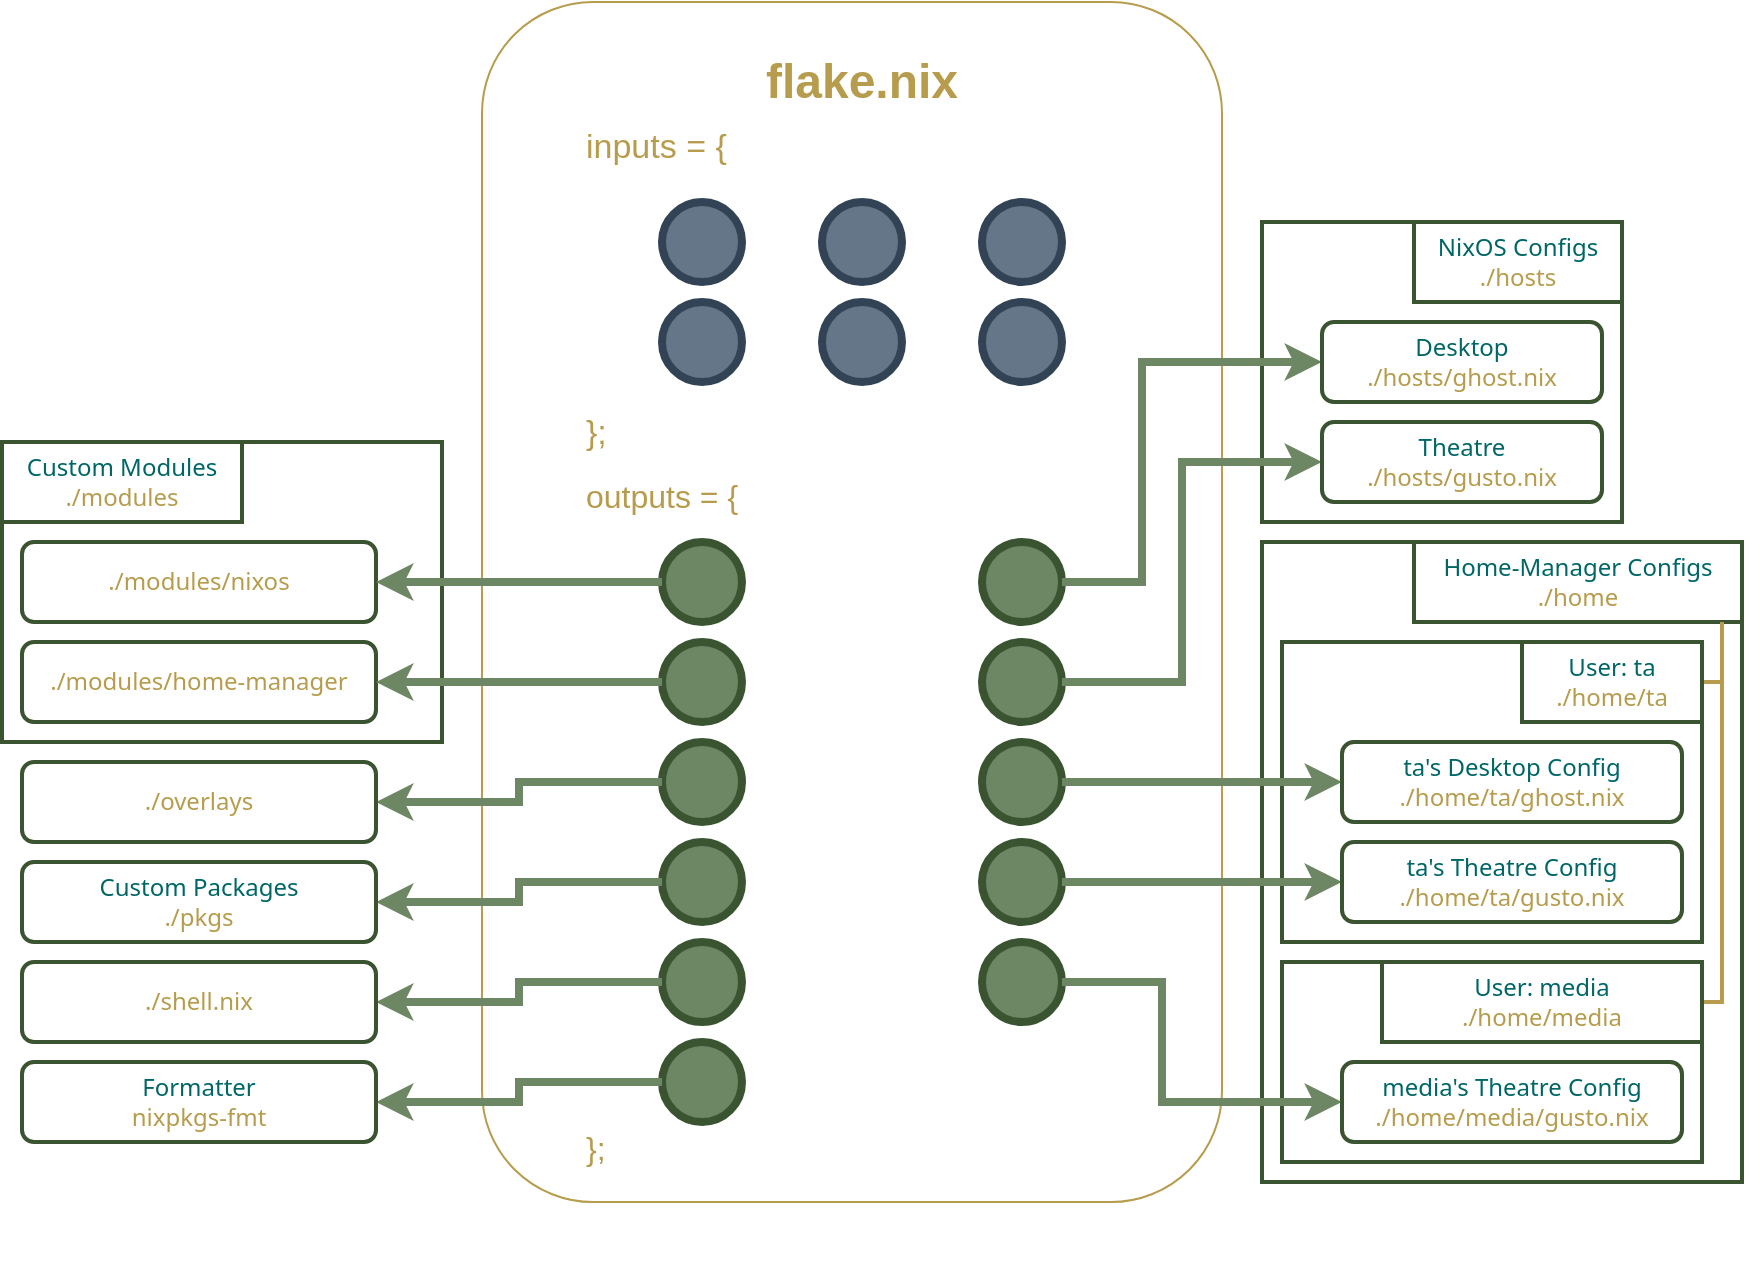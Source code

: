 <mxfile version="22.1.18" type="device" pages="4">
  <diagram name="Basic Build Out" id="CLNMgBXvT6m71NrCqNTF">
    <mxGraphModel dx="1268" dy="1001" grid="0" gridSize="10" guides="1" tooltips="1" connect="1" arrows="1" fold="1" page="1" pageScale="1" pageWidth="1400" pageHeight="1200" math="0" shadow="0">
      <root>
        <mxCell id="0" />
        <mxCell id="f3zqaVJ0ztYnE07BTJS4-19" value="Diagram Title" parent="0" visible="0" />
        <mxCell id="f3zqaVJ0ztYnE07BTJS4-22" value="&lt;h1 style=&quot;font-size: 30px;&quot;&gt;Nix-Config Anatomy v1&lt;/h1&gt;" style="text;html=1;strokeColor=none;fillColor=none;spacing=5;spacingTop=-20;whiteSpace=wrap;overflow=hidden;rounded=0;align=center;movable=1;resizable=1;rotatable=1;deletable=1;editable=1;locked=0;connectable=1;fontColor=#006666;fontSize=30;fontFamily=noto sans;fontSource=https%3A%2F%2Ffonts.googleapis.com%2Fcss%3Ffamily%3Dnoto%2Bsans;fontStyle=4" parent="f3zqaVJ0ztYnE07BTJS4-19" vertex="1">
          <mxGeometry x="540" y="280" width="370" height="50" as="geometry" />
        </mxCell>
        <mxCell id="KWfzuKdrSpze_CeaBgqt-1" value="Flake" parent="0" />
        <mxCell id="KWfzuKdrSpze_CeaBgqt-2" value="" style="rounded=1;whiteSpace=wrap;html=1;movable=1;resizable=1;rotatable=1;deletable=1;editable=1;locked=0;connectable=1;strokeColor=#B69C4C;" parent="KWfzuKdrSpze_CeaBgqt-1" vertex="1">
          <mxGeometry x="540" y="340" width="370" height="600" as="geometry" />
        </mxCell>
        <mxCell id="KWfzuKdrSpze_CeaBgqt-22" value="Flake Title" parent="0" />
        <mxCell id="KWfzuKdrSpze_CeaBgqt-24" value="&lt;h1 style=&quot;&quot;&gt;&lt;font color=&quot;#b69c4c&quot;&gt;flake.nix&lt;/font&gt;&lt;/h1&gt;" style="text;html=1;strokeColor=none;fillColor=none;spacing=5;spacingTop=-20;whiteSpace=wrap;overflow=hidden;rounded=0;align=center;movable=1;resizable=1;rotatable=1;deletable=1;editable=1;locked=0;connectable=1;fontColor=#006666;" parent="KWfzuKdrSpze_CeaBgqt-22" vertex="1">
          <mxGeometry x="510" y="360" width="440" height="50" as="geometry" />
        </mxCell>
        <mxCell id="1" value="Inputs dot" parent="0" visible="0" />
        <mxCell id="KWfzuKdrSpze_CeaBgqt-19" value="" style="ellipse;whiteSpace=wrap;html=1;aspect=fixed;fillColor=#647687;fontColor=#ffffff;strokeColor=#314354;strokeWidth=4;movable=1;resizable=1;rotatable=1;deletable=1;editable=1;locked=0;connectable=1;" parent="1" vertex="1">
          <mxGeometry x="704" y="499" width="40" height="40" as="geometry" />
        </mxCell>
        <mxCell id="KWfzuKdrSpze_CeaBgqt-5" value="Inputs connection" parent="0" visible="0" />
        <mxCell id="KWfzuKdrSpze_CeaBgqt-20" style="edgeStyle=orthogonalEdgeStyle;rounded=0;orthogonalLoop=1;jettySize=auto;html=1;fillColor=#647687;strokeColor=#314354;entryX=0;entryY=0.5;entryDx=0;entryDy=0;strokeWidth=4;movable=1;resizable=1;rotatable=1;deletable=1;editable=1;locked=0;connectable=1;" parent="KWfzuKdrSpze_CeaBgqt-5" source="KWfzuKdrSpze_CeaBgqt-21" target="KWfzuKdrSpze_CeaBgqt-19" edge="1">
          <mxGeometry relative="1" as="geometry">
            <mxPoint x="740" y="520" as="targetPoint" />
            <mxPoint x="430" y="520" as="sourcePoint" />
          </mxGeometry>
        </mxCell>
        <mxCell id="KWfzuKdrSpze_CeaBgqt-21" value="Inputs" style="rounded=1;whiteSpace=wrap;html=1;fontFamily=noto sans;fontSource=https%3A%2F%2Ffonts.googleapis.com%2Fcss%3Ffamily%3Dnoto%2Bsans;spacing=12;fillColor=#18141D;fontColor=#B69C4C;strokeColor=#314354;strokeWidth=2;movable=1;resizable=1;rotatable=1;deletable=1;editable=1;locked=0;connectable=1;" parent="KWfzuKdrSpze_CeaBgqt-5" vertex="1">
          <mxGeometry x="350" y="489" width="240" height="60" as="geometry" />
        </mxCell>
        <mxCell id="KWfzuKdrSpze_CeaBgqt-15" value="Outputs dot" parent="0" visible="0" />
        <mxCell id="KWfzuKdrSpze_CeaBgqt-18" value="" style="ellipse;whiteSpace=wrap;html=1;aspect=fixed;fillColor=#6d8764;fontColor=#ffffff;strokeColor=#3A5431;strokeWidth=4;movable=1;resizable=1;rotatable=1;deletable=1;editable=1;locked=0;connectable=1;" parent="KWfzuKdrSpze_CeaBgqt-15" vertex="1">
          <mxGeometry x="704" y="764" width="40" height="40" as="geometry" />
        </mxCell>
        <mxCell id="KWfzuKdrSpze_CeaBgqt-11" value="Outputs connection" parent="0" visible="0" />
        <mxCell id="KWfzuKdrSpze_CeaBgqt-16" style="edgeStyle=orthogonalEdgeStyle;rounded=0;orthogonalLoop=1;jettySize=auto;html=1;fillColor=#6d8764;strokeColor=#3A5431;entryX=0;entryY=0.5;entryDx=0;entryDy=0;strokeWidth=4;movable=1;resizable=1;rotatable=1;deletable=1;editable=1;locked=0;connectable=1;" parent="KWfzuKdrSpze_CeaBgqt-11" source="KWfzuKdrSpze_CeaBgqt-17" target="KWfzuKdrSpze_CeaBgqt-18" edge="1">
          <mxGeometry relative="1" as="geometry">
            <mxPoint x="680" y="800" as="targetPoint" />
          </mxGeometry>
        </mxCell>
        <mxCell id="KWfzuKdrSpze_CeaBgqt-17" value="Outputs" style="rounded=1;whiteSpace=wrap;html=1;spacing=12;fontFamily=noto sans;fontSource=https%3A%2F%2Ffonts.googleapis.com%2Fcss%3Ffamily%3Dnoto%2Bsans;fillColor=#18141D;fontColor=#B69C4C;strokeColor=#3A5431;strokeWidth=2;movable=1;resizable=1;rotatable=1;deletable=1;editable=1;locked=0;connectable=1;" parent="KWfzuKdrSpze_CeaBgqt-11" vertex="1">
          <mxGeometry x="350" y="754" width="240" height="60" as="geometry" />
        </mxCell>
        <mxCell id="KWfzuKdrSpze_CeaBgqt-25" value="Flake Inputs" parent="0" visible="0" />
        <mxCell id="KWfzuKdrSpze_CeaBgqt-27" value="&lt;font color=&quot;#b69c4c&quot;&gt;inputs = {&lt;br style=&quot;font-size: 17px;&quot;&gt;&lt;br style=&quot;font-size: 17px;&quot;&gt;&lt;br style=&quot;font-size: 17px;&quot;&gt;&lt;br style=&quot;font-size: 17px;&quot;&gt;&lt;br style=&quot;font-size: 17px;&quot;&gt;&lt;br style=&quot;font-size: 17px;&quot;&gt;&lt;br style=&quot;font-size: 17px;&quot;&gt;&lt;br style=&quot;font-size: 17px;&quot;&gt;&lt;br style=&quot;font-size: 17px;&quot;&gt;&lt;br style=&quot;font-size: 17px;&quot;&gt;&lt;br style=&quot;font-size: 17px;&quot;&gt;};&lt;/font&gt;" style="text;html=1;strokeColor=none;fillColor=none;align=left;verticalAlign=middle;whiteSpace=wrap;rounded=0;fontSize=17;fontColor=#647687;strokeWidth=4;movable=1;resizable=1;rotatable=1;deletable=1;editable=1;locked=0;connectable=1;" parent="KWfzuKdrSpze_CeaBgqt-25" vertex="1">
          <mxGeometry x="590" y="405" width="200" height="260" as="geometry" />
        </mxCell>
        <mxCell id="KWfzuKdrSpze_CeaBgqt-26" value="Flake Outputs" parent="0" />
        <mxCell id="KWfzuKdrSpze_CeaBgqt-29" value="outputs = {&lt;br style=&quot;font-size: 16px;&quot;&gt;&lt;br style=&quot;font-size: 16px;&quot;&gt;&lt;br style=&quot;font-size: 16px;&quot;&gt;&lt;br style=&quot;font-size: 16px;&quot;&gt;&lt;br style=&quot;font-size: 16px;&quot;&gt;&lt;br&gt;&lt;br&gt;&lt;br&gt;&lt;br&gt;&lt;br&gt;&lt;br&gt;&lt;br&gt;&lt;br&gt;&lt;br&gt;&lt;br&gt;&lt;br&gt;&lt;br&gt;};" style="text;html=1;strokeColor=none;fillColor=none;align=left;verticalAlign=middle;whiteSpace=wrap;rounded=0;fontSize=16;fontColor=#B69C4C;movable=1;resizable=1;rotatable=1;deletable=1;editable=1;locked=0;connectable=1;" parent="KWfzuKdrSpze_CeaBgqt-26" vertex="1">
          <mxGeometry x="590" y="530" width="100" height="440" as="geometry" />
        </mxCell>
        <mxCell id="KWfzuKdrSpze_CeaBgqt-30" value="Input - stable" parent="0" visible="0" />
        <mxCell id="KWfzuKdrSpze_CeaBgqt-31" value="" style="ellipse;whiteSpace=wrap;html=1;aspect=fixed;fillColor=#647687;fontColor=#ffffff;strokeColor=#314354;strokeWidth=4;movable=1;resizable=1;rotatable=1;deletable=1;editable=1;locked=0;connectable=1;" parent="KWfzuKdrSpze_CeaBgqt-30" vertex="1">
          <mxGeometry x="630" y="460" width="40" height="40" as="geometry" />
        </mxCell>
        <mxCell id="KWfzuKdrSpze_CeaBgqt-32" style="edgeStyle=orthogonalEdgeStyle;rounded=0;orthogonalLoop=1;jettySize=auto;html=1;fillColor=#647687;strokeColor=#647687;entryX=0;entryY=0.5;entryDx=0;entryDy=0;strokeWidth=4;movable=1;resizable=1;rotatable=1;deletable=1;editable=1;locked=0;connectable=1;" parent="KWfzuKdrSpze_CeaBgqt-30" source="KWfzuKdrSpze_CeaBgqt-33" target="KWfzuKdrSpze_CeaBgqt-31" edge="1">
          <mxGeometry relative="1" as="geometry">
            <mxPoint x="620" y="480" as="targetPoint" />
            <mxPoint x="310" y="480" as="sourcePoint" />
          </mxGeometry>
        </mxCell>
        <mxCell id="KWfzuKdrSpze_CeaBgqt-33" value="github:NixOS/nixpkgs/release-23.11" style="rounded=1;whiteSpace=wrap;html=1;fontFamily=noto sans;fontSource=https%3A%2F%2Ffonts.googleapis.com%2Fcss%3Ffamily%3Dnoto%2Bsans;spacing=12;fillColor=#18141D;fontColor=#B69C4C;strokeColor=#314354;strokeWidth=2;movable=1;resizable=1;rotatable=1;deletable=1;editable=1;locked=0;connectable=1;" parent="KWfzuKdrSpze_CeaBgqt-30" vertex="1">
          <mxGeometry x="110" y="460" width="330" height="40" as="geometry" />
        </mxCell>
        <mxCell id="KWfzuKdrSpze_CeaBgqt-132" value="Input -unstable" parent="0" visible="0" />
        <mxCell id="KWfzuKdrSpze_CeaBgqt-133" value="" style="ellipse;whiteSpace=wrap;html=1;aspect=fixed;fillColor=#647687;fontColor=#ffffff;strokeColor=#314354;strokeWidth=4;movable=1;resizable=1;rotatable=1;deletable=1;editable=1;locked=0;connectable=1;" parent="KWfzuKdrSpze_CeaBgqt-132" vertex="1">
          <mxGeometry x="630" y="510" width="40" height="40" as="geometry" />
        </mxCell>
        <mxCell id="KWfzuKdrSpze_CeaBgqt-134" style="edgeStyle=orthogonalEdgeStyle;rounded=0;orthogonalLoop=1;jettySize=auto;html=1;fillColor=#647687;strokeColor=#647687;entryX=0;entryY=0.5;entryDx=0;entryDy=0;strokeWidth=4;movable=1;resizable=1;rotatable=1;deletable=1;editable=1;locked=0;connectable=1;" parent="KWfzuKdrSpze_CeaBgqt-132" source="KWfzuKdrSpze_CeaBgqt-135" target="KWfzuKdrSpze_CeaBgqt-133" edge="1">
          <mxGeometry relative="1" as="geometry">
            <mxPoint x="620" y="530" as="targetPoint" />
            <mxPoint x="310" y="530" as="sourcePoint" />
          </mxGeometry>
        </mxCell>
        <mxCell id="KWfzuKdrSpze_CeaBgqt-135" value="github:NixOS/nixpkgs/nixos-unstable" style="rounded=1;whiteSpace=wrap;html=1;fontFamily=noto sans;fontSource=https%3A%2F%2Ffonts.googleapis.com%2Fcss%3Ffamily%3Dnoto%2Bsans;spacing=12;fillColor=#18141D;fontColor=#B69C4C;strokeColor=#314354;strokeWidth=2;movable=1;resizable=1;rotatable=1;deletable=1;editable=1;locked=0;connectable=1;" parent="KWfzuKdrSpze_CeaBgqt-132" vertex="1">
          <mxGeometry x="110" y="510" width="330" height="40" as="geometry" />
        </mxCell>
        <mxCell id="KWfzuKdrSpze_CeaBgqt-136" value="Input - hardware" parent="0" visible="0" />
        <mxCell id="KWfzuKdrSpze_CeaBgqt-137" value="" style="ellipse;whiteSpace=wrap;html=1;aspect=fixed;fillColor=#647687;fontColor=#ffffff;strokeColor=#314354;strokeWidth=4;movable=1;resizable=1;rotatable=1;deletable=1;editable=1;locked=0;connectable=1;" parent="KWfzuKdrSpze_CeaBgqt-136" vertex="1">
          <mxGeometry x="630" y="560" width="40" height="40" as="geometry" />
        </mxCell>
        <mxCell id="KWfzuKdrSpze_CeaBgqt-138" style="edgeStyle=orthogonalEdgeStyle;rounded=0;orthogonalLoop=1;jettySize=auto;html=1;fillColor=#647687;strokeColor=#647687;entryX=0;entryY=0.5;entryDx=0;entryDy=0;strokeWidth=4;movable=1;resizable=1;rotatable=1;deletable=1;editable=1;locked=0;connectable=1;" parent="KWfzuKdrSpze_CeaBgqt-136" source="KWfzuKdrSpze_CeaBgqt-139" target="KWfzuKdrSpze_CeaBgqt-137" edge="1">
          <mxGeometry relative="1" as="geometry">
            <mxPoint x="620" y="580" as="targetPoint" />
            <mxPoint x="310" y="580" as="sourcePoint" />
          </mxGeometry>
        </mxCell>
        <mxCell id="KWfzuKdrSpze_CeaBgqt-139" value="github:nixos/nixos-hardware" style="rounded=1;whiteSpace=wrap;html=1;fontFamily=noto sans;fontSource=https%3A%2F%2Ffonts.googleapis.com%2Fcss%3Ffamily%3Dnoto%2Bsans;spacing=12;fillColor=#18141D;fontColor=#B69C4C;strokeColor=#314354;strokeWidth=2;movable=1;resizable=1;rotatable=1;deletable=1;editable=1;locked=0;connectable=1;" parent="KWfzuKdrSpze_CeaBgqt-136" vertex="1">
          <mxGeometry x="110" y="560" width="330" height="40" as="geometry" />
        </mxCell>
        <mxCell id="KWfzuKdrSpze_CeaBgqt-41" value="Input - sops-nix" parent="0" visible="0" />
        <mxCell id="KWfzuKdrSpze_CeaBgqt-140" value="" style="ellipse;whiteSpace=wrap;html=1;aspect=fixed;fillColor=#647687;fontColor=#ffffff;strokeColor=#314354;strokeWidth=4;movable=1;resizable=1;rotatable=1;deletable=1;editable=1;locked=0;connectable=1;" parent="KWfzuKdrSpze_CeaBgqt-41" vertex="1">
          <mxGeometry x="790" y="460" width="40" height="40" as="geometry" />
        </mxCell>
        <mxCell id="KWfzuKdrSpze_CeaBgqt-141" style="edgeStyle=orthogonalEdgeStyle;rounded=0;orthogonalLoop=1;jettySize=auto;html=1;fillColor=#647687;strokeColor=#647687;entryX=1;entryY=0.5;entryDx=0;entryDy=0;strokeWidth=4;movable=1;resizable=1;rotatable=1;deletable=1;editable=1;locked=0;connectable=1;" parent="KWfzuKdrSpze_CeaBgqt-41" source="KWfzuKdrSpze_CeaBgqt-142" target="KWfzuKdrSpze_CeaBgqt-140" edge="1">
          <mxGeometry relative="1" as="geometry">
            <mxPoint x="620" y="610" as="targetPoint" />
            <mxPoint x="310" y="610" as="sourcePoint" />
          </mxGeometry>
        </mxCell>
        <mxCell id="KWfzuKdrSpze_CeaBgqt-142" value="github:mic92/sops-nix" style="rounded=1;whiteSpace=wrap;html=1;fontFamily=noto sans;fontSource=https%3A%2F%2Ffonts.googleapis.com%2Fcss%3Ffamily%3Dnoto%2Bsans;spacing=12;fillColor=#18141D;fontColor=#B69C4C;strokeColor=#314354;strokeWidth=2;movable=1;resizable=1;rotatable=1;deletable=1;editable=1;locked=0;connectable=1;" parent="KWfzuKdrSpze_CeaBgqt-41" vertex="1">
          <mxGeometry x="990" y="460" width="330" height="40" as="geometry" />
        </mxCell>
        <mxCell id="KWfzuKdrSpze_CeaBgqt-34" value="Input - homemanager" parent="0" visible="0" />
        <mxCell id="KWfzuKdrSpze_CeaBgqt-38" value="" style="ellipse;whiteSpace=wrap;html=1;aspect=fixed;fillColor=#647687;fontColor=#ffffff;strokeColor=#314354;strokeWidth=4;movable=1;resizable=1;rotatable=1;deletable=1;editable=1;locked=0;connectable=1;" parent="KWfzuKdrSpze_CeaBgqt-34" vertex="1">
          <mxGeometry x="790" y="510" width="40" height="40" as="geometry" />
        </mxCell>
        <mxCell id="KWfzuKdrSpze_CeaBgqt-39" style="edgeStyle=orthogonalEdgeStyle;rounded=0;orthogonalLoop=1;jettySize=auto;html=1;fillColor=#647687;strokeColor=#647687;entryX=1;entryY=0.5;entryDx=0;entryDy=0;strokeWidth=4;movable=1;resizable=1;rotatable=1;deletable=1;editable=1;locked=0;connectable=1;" parent="KWfzuKdrSpze_CeaBgqt-34" source="KWfzuKdrSpze_CeaBgqt-40" target="KWfzuKdrSpze_CeaBgqt-38" edge="1">
          <mxGeometry relative="1" as="geometry">
            <mxPoint x="620" y="530" as="targetPoint" />
            <mxPoint x="310" y="530" as="sourcePoint" />
          </mxGeometry>
        </mxCell>
        <mxCell id="KWfzuKdrSpze_CeaBgqt-40" value="github:nix-community/home-manager/release-23.11" style="rounded=1;whiteSpace=wrap;html=1;fontFamily=noto sans;fontSource=https%3A%2F%2Ffonts.googleapis.com%2Fcss%3Ffamily%3Dnoto%2Bsans;spacing=12;fillColor=#18141D;fontColor=#B69C4C;strokeColor=#314354;strokeWidth=2;movable=1;resizable=1;rotatable=1;deletable=1;editable=1;locked=0;connectable=1;" parent="KWfzuKdrSpze_CeaBgqt-34" vertex="1">
          <mxGeometry x="990" y="510" width="330" height="40" as="geometry" />
        </mxCell>
        <mxCell id="KWfzuKdrSpze_CeaBgqt-45" value="Input - nixvim" parent="0" visible="0" />
        <mxCell id="KWfzuKdrSpze_CeaBgqt-46" value="" style="ellipse;whiteSpace=wrap;html=1;aspect=fixed;fillColor=#647687;fontColor=#ffffff;strokeColor=#314354;strokeWidth=4;movable=1;resizable=1;rotatable=1;deletable=1;editable=1;locked=0;connectable=1;" parent="KWfzuKdrSpze_CeaBgqt-45" vertex="1">
          <mxGeometry x="790" y="560" width="40" height="40" as="geometry" />
        </mxCell>
        <mxCell id="KWfzuKdrSpze_CeaBgqt-47" style="edgeStyle=orthogonalEdgeStyle;rounded=0;orthogonalLoop=1;jettySize=auto;html=1;fillColor=#647687;strokeColor=#647687;entryX=1;entryY=0.5;entryDx=0;entryDy=0;strokeWidth=4;movable=1;resizable=1;rotatable=1;deletable=1;editable=1;locked=0;connectable=1;" parent="KWfzuKdrSpze_CeaBgqt-45" source="KWfzuKdrSpze_CeaBgqt-48" target="KWfzuKdrSpze_CeaBgqt-46" edge="1">
          <mxGeometry relative="1" as="geometry">
            <mxPoint x="620" y="640" as="targetPoint" />
            <mxPoint x="310" y="640" as="sourcePoint" />
          </mxGeometry>
        </mxCell>
        <mxCell id="KWfzuKdrSpze_CeaBgqt-48" value="github:nix-community/nixvim" style="rounded=1;whiteSpace=wrap;html=1;fontFamily=noto sans;fontSource=https%3A%2F%2Ffonts.googleapis.com%2Fcss%3Ffamily%3Dnoto%2Bsans;spacing=12;fillColor=#18141D;fontColor=#B69C4C;strokeColor=#314354;strokeWidth=2;movable=1;resizable=1;rotatable=1;deletable=1;editable=1;locked=0;connectable=1;" parent="KWfzuKdrSpze_CeaBgqt-45" vertex="1">
          <mxGeometry x="990" y="560" width="330" height="40" as="geometry" />
        </mxCell>
        <mxCell id="KWfzuKdrSpze_CeaBgqt-143" value="Inputs Condensed" parent="0" />
        <mxCell id="KWfzuKdrSpze_CeaBgqt-144" value="&lt;font color=&quot;#b69c4c&quot;&gt;inputs = {&lt;br style=&quot;font-size: 17px;&quot;&gt;&lt;br style=&quot;font-size: 17px;&quot;&gt;&lt;br&gt;&lt;br style=&quot;font-size: 17px;&quot;&gt;&lt;br style=&quot;font-size: 17px;&quot;&gt;&lt;br style=&quot;font-size: 17px;&quot;&gt;&lt;br style=&quot;font-size: 17px;&quot;&gt;};&lt;/font&gt;" style="text;html=1;strokeColor=none;fillColor=none;align=left;verticalAlign=middle;whiteSpace=wrap;rounded=0;fontSize=17;fontColor=#647687;strokeWidth=4;movable=1;resizable=1;rotatable=1;deletable=1;editable=1;locked=0;connectable=1;" parent="KWfzuKdrSpze_CeaBgqt-143" vertex="1">
          <mxGeometry x="590" y="406" width="200" height="155" as="geometry" />
        </mxCell>
        <mxCell id="KWfzuKdrSpze_CeaBgqt-145" value="" style="ellipse;whiteSpace=wrap;html=1;aspect=fixed;fillColor=#647687;fontColor=#ffffff;strokeColor=#314354;strokeWidth=4;movable=1;resizable=1;rotatable=1;deletable=1;editable=1;locked=0;connectable=1;" parent="KWfzuKdrSpze_CeaBgqt-143" vertex="1">
          <mxGeometry x="630" y="440" width="40" height="40" as="geometry" />
        </mxCell>
        <mxCell id="KWfzuKdrSpze_CeaBgqt-146" value="" style="ellipse;whiteSpace=wrap;html=1;aspect=fixed;fillColor=#647687;fontColor=#ffffff;strokeColor=#314354;strokeWidth=4;movable=1;resizable=1;rotatable=1;deletable=1;editable=1;locked=0;connectable=1;" parent="KWfzuKdrSpze_CeaBgqt-143" vertex="1">
          <mxGeometry x="630" y="490" width="40" height="40" as="geometry" />
        </mxCell>
        <mxCell id="KWfzuKdrSpze_CeaBgqt-147" value="" style="ellipse;whiteSpace=wrap;html=1;aspect=fixed;fillColor=#647687;fontColor=#ffffff;strokeColor=#314354;strokeWidth=4;movable=1;resizable=1;rotatable=1;deletable=1;editable=1;locked=0;connectable=1;" parent="KWfzuKdrSpze_CeaBgqt-143" vertex="1">
          <mxGeometry x="710" y="490" width="40" height="40" as="geometry" />
        </mxCell>
        <mxCell id="KWfzuKdrSpze_CeaBgqt-148" value="" style="ellipse;whiteSpace=wrap;html=1;aspect=fixed;fillColor=#647687;fontColor=#ffffff;strokeColor=#314354;strokeWidth=4;movable=1;resizable=1;rotatable=1;deletable=1;editable=1;locked=0;connectable=1;" parent="KWfzuKdrSpze_CeaBgqt-143" vertex="1">
          <mxGeometry x="790" y="490" width="40" height="40" as="geometry" />
        </mxCell>
        <mxCell id="KWfzuKdrSpze_CeaBgqt-149" value="" style="ellipse;whiteSpace=wrap;html=1;aspect=fixed;fillColor=#647687;fontColor=#ffffff;strokeColor=#314354;strokeWidth=4;movable=1;resizable=1;rotatable=1;deletable=1;editable=1;locked=0;connectable=1;" parent="KWfzuKdrSpze_CeaBgqt-143" vertex="1">
          <mxGeometry x="790" y="440" width="40" height="40" as="geometry" />
        </mxCell>
        <mxCell id="KWfzuKdrSpze_CeaBgqt-150" value="" style="ellipse;whiteSpace=wrap;html=1;aspect=fixed;fillColor=#647687;fontColor=#ffffff;strokeColor=#314354;strokeWidth=4;movable=1;resizable=1;rotatable=1;deletable=1;editable=1;locked=0;connectable=1;" parent="KWfzuKdrSpze_CeaBgqt-143" vertex="1">
          <mxGeometry x="710" y="440" width="40" height="40" as="geometry" />
        </mxCell>
        <mxCell id="KWfzuKdrSpze_CeaBgqt-49" value="Output - Cust modules" parent="0" />
        <mxCell id="f3zqaVJ0ztYnE07BTJS4-4" value="" style="rounded=0;whiteSpace=wrap;html=1;fillColor=none;fontColor=#ffffff;strokeColor=#3A5431;strokeWidth=2;movable=1;resizable=1;rotatable=1;deletable=1;editable=1;locked=0;connectable=1;" parent="KWfzuKdrSpze_CeaBgqt-49" vertex="1">
          <mxGeometry x="300" y="560" width="220" height="150" as="geometry" />
        </mxCell>
        <mxCell id="KWfzuKdrSpze_CeaBgqt-52" value="&lt;font color=&quot;#006666&quot;&gt;&lt;span&gt;Custom Modules&lt;/span&gt;&lt;br&gt;&lt;/font&gt;./modules" style="rounded=0;whiteSpace=wrap;html=1;fontFamily=noto sans;fontSource=https%3A%2F%2Ffonts.googleapis.com%2Fcss%3Ffamily%3Dnoto%2Bsans;spacing=12;fillColor=default;fontColor=#B69C4C;strokeColor=#3A5431;strokeWidth=2;align=center;fillStyle=auto;movable=1;resizable=1;rotatable=1;deletable=1;editable=1;locked=0;connectable=1;fontStyle=0" parent="KWfzuKdrSpze_CeaBgqt-49" vertex="1">
          <mxGeometry x="300" y="560" width="120" height="40" as="geometry" />
        </mxCell>
        <mxCell id="KWfzuKdrSpze_CeaBgqt-61" value="Output - Cus modules - nixos" parent="0" />
        <mxCell id="KWfzuKdrSpze_CeaBgqt-63" value="./modules/nixos" style="rounded=1;whiteSpace=wrap;html=1;fontFamily=noto sans;fontSource=https%3A%2F%2Ffonts.googleapis.com%2Fcss%3Ffamily%3Dnoto%2Bsans;spacing=12;fillColor=default;fontColor=#B69C4C;strokeColor=#3A5431;strokeWidth=2;fillStyle=auto;movable=1;resizable=1;rotatable=1;deletable=1;editable=1;locked=0;connectable=1;" parent="KWfzuKdrSpze_CeaBgqt-61" vertex="1">
          <mxGeometry x="310" y="610" width="177" height="40" as="geometry" />
        </mxCell>
        <mxCell id="KWfzuKdrSpze_CeaBgqt-66" value="" style="ellipse;whiteSpace=wrap;html=1;aspect=fixed;fillColor=#6d8764;fontColor=#ffffff;strokeColor=#3A5431;strokeWidth=4;movable=1;resizable=1;rotatable=1;deletable=1;editable=1;locked=0;connectable=1;" parent="KWfzuKdrSpze_CeaBgqt-61" vertex="1">
          <mxGeometry x="630" y="610" width="40" height="40" as="geometry" />
        </mxCell>
        <mxCell id="KWfzuKdrSpze_CeaBgqt-67" style="edgeStyle=orthogonalEdgeStyle;rounded=0;orthogonalLoop=1;jettySize=auto;html=1;fillColor=#6d8764;strokeColor=#6d8764;entryX=1;entryY=0.5;entryDx=0;entryDy=0;strokeWidth=4;exitX=0;exitY=0.5;exitDx=0;exitDy=0;movable=1;resizable=1;rotatable=1;deletable=1;editable=1;locked=0;connectable=1;" parent="KWfzuKdrSpze_CeaBgqt-61" source="KWfzuKdrSpze_CeaBgqt-66" target="KWfzuKdrSpze_CeaBgqt-63" edge="1">
          <mxGeometry relative="1" as="geometry">
            <mxPoint x="440" y="630" as="targetPoint" />
            <mxPoint x="620" y="630" as="sourcePoint" />
          </mxGeometry>
        </mxCell>
        <mxCell id="KWfzuKdrSpze_CeaBgqt-68" value="Output - Cust modules - hm" parent="0" />
        <mxCell id="KWfzuKdrSpze_CeaBgqt-69" value="./modules/home-manager" style="rounded=1;whiteSpace=wrap;html=1;fontFamily=noto sans;fontSource=https%3A%2F%2Ffonts.googleapis.com%2Fcss%3Ffamily%3Dnoto%2Bsans;spacing=12;fillColor=default;fontColor=#B69C4C;strokeColor=#3A5431;strokeWidth=2;fillStyle=auto;movable=1;resizable=1;rotatable=1;deletable=1;editable=1;locked=0;connectable=1;" parent="KWfzuKdrSpze_CeaBgqt-68" vertex="1">
          <mxGeometry x="310" y="660" width="177" height="40" as="geometry" />
        </mxCell>
        <mxCell id="KWfzuKdrSpze_CeaBgqt-70" value="" style="ellipse;whiteSpace=wrap;html=1;aspect=fixed;fillColor=#6d8764;fontColor=#ffffff;strokeColor=#3A5431;strokeWidth=4;movable=1;resizable=1;rotatable=1;deletable=1;editable=1;locked=0;connectable=1;" parent="KWfzuKdrSpze_CeaBgqt-68" vertex="1">
          <mxGeometry x="630" y="660" width="40" height="40" as="geometry" />
        </mxCell>
        <mxCell id="KWfzuKdrSpze_CeaBgqt-71" style="edgeStyle=orthogonalEdgeStyle;rounded=0;orthogonalLoop=1;jettySize=auto;html=1;fillColor=#6d8764;strokeColor=#6d8764;entryX=1;entryY=0.5;entryDx=0;entryDy=0;strokeWidth=4;exitX=0;exitY=0.5;exitDx=0;exitDy=0;movable=1;resizable=1;rotatable=1;deletable=1;editable=1;locked=0;connectable=1;" parent="KWfzuKdrSpze_CeaBgqt-68" source="KWfzuKdrSpze_CeaBgqt-70" target="KWfzuKdrSpze_CeaBgqt-69" edge="1">
          <mxGeometry relative="1" as="geometry">
            <mxPoint x="440" y="690" as="targetPoint" />
            <mxPoint x="620" y="690" as="sourcePoint" />
          </mxGeometry>
        </mxCell>
        <mxCell id="KWfzuKdrSpze_CeaBgqt-53" value="Output - Overlays" parent="0" />
        <mxCell id="KWfzuKdrSpze_CeaBgqt-54" value="" style="ellipse;whiteSpace=wrap;html=1;aspect=fixed;fillColor=#6d8764;fontColor=#ffffff;strokeColor=#3A5431;strokeWidth=4;movable=1;resizable=1;rotatable=1;deletable=1;editable=1;locked=0;connectable=1;" parent="KWfzuKdrSpze_CeaBgqt-53" vertex="1">
          <mxGeometry x="630" y="710" width="40" height="40" as="geometry" />
        </mxCell>
        <mxCell id="KWfzuKdrSpze_CeaBgqt-55" style="edgeStyle=orthogonalEdgeStyle;rounded=0;orthogonalLoop=1;jettySize=auto;html=1;fillColor=#6d8764;strokeColor=#6d8764;strokeWidth=4;exitX=0;exitY=0.5;exitDx=0;exitDy=0;movable=1;resizable=1;rotatable=1;deletable=1;editable=1;locked=0;connectable=1;" parent="KWfzuKdrSpze_CeaBgqt-53" source="KWfzuKdrSpze_CeaBgqt-54" target="KWfzuKdrSpze_CeaBgqt-56" edge="1">
          <mxGeometry relative="1" as="geometry">
            <mxPoint x="310" y="750" as="targetPoint" />
            <mxPoint x="620" y="750" as="sourcePoint" />
          </mxGeometry>
        </mxCell>
        <mxCell id="KWfzuKdrSpze_CeaBgqt-56" value="./overlays" style="rounded=1;whiteSpace=wrap;html=1;fontFamily=noto sans;fontSource=https%3A%2F%2Ffonts.googleapis.com%2Fcss%3Ffamily%3Dnoto%2Bsans;spacing=12;fillColor=default;fontColor=#B69C4C;strokeColor=#3A5431;strokeWidth=2;fillStyle=auto;movable=1;resizable=1;rotatable=1;deletable=1;editable=1;locked=0;connectable=1;" parent="KWfzuKdrSpze_CeaBgqt-53" vertex="1">
          <mxGeometry x="310" y="720" width="177" height="40" as="geometry" />
        </mxCell>
        <mxCell id="KWfzuKdrSpze_CeaBgqt-57" value="Output - Custom packages" parent="0" />
        <mxCell id="KWfzuKdrSpze_CeaBgqt-58" value="" style="ellipse;whiteSpace=wrap;html=1;aspect=fixed;fillColor=#6d8764;fontColor=#ffffff;strokeColor=#3A5431;strokeWidth=4;movable=1;resizable=1;rotatable=1;deletable=1;editable=1;locked=0;connectable=1;" parent="KWfzuKdrSpze_CeaBgqt-57" vertex="1">
          <mxGeometry x="630" y="760" width="40" height="40" as="geometry" />
        </mxCell>
        <mxCell id="KWfzuKdrSpze_CeaBgqt-59" style="edgeStyle=orthogonalEdgeStyle;rounded=0;orthogonalLoop=1;jettySize=auto;html=1;fillColor=#6d8764;strokeColor=#6d8764;strokeWidth=4;exitX=0;exitY=0.5;exitDx=0;exitDy=0;movable=1;resizable=1;rotatable=1;deletable=1;editable=1;locked=0;connectable=1;" parent="KWfzuKdrSpze_CeaBgqt-57" source="KWfzuKdrSpze_CeaBgqt-58" target="KWfzuKdrSpze_CeaBgqt-60" edge="1">
          <mxGeometry relative="1" as="geometry">
            <mxPoint x="310" y="810" as="targetPoint" />
            <mxPoint x="620" y="810" as="sourcePoint" />
          </mxGeometry>
        </mxCell>
        <mxCell id="KWfzuKdrSpze_CeaBgqt-60" value="&lt;font color=&quot;#006666&quot;&gt;&lt;span&gt;Custom Packages&lt;/span&gt;&lt;br&gt;&lt;/font&gt;./pkgs" style="rounded=1;whiteSpace=wrap;html=1;fontFamily=noto sans;fontSource=https%3A%2F%2Ffonts.googleapis.com%2Fcss%3Ffamily%3Dnoto%2Bsans;spacing=12;fillColor=default;fontColor=#B69C4C;strokeColor=#3A5431;strokeWidth=2;fillStyle=auto;movable=1;resizable=1;rotatable=1;deletable=1;editable=1;locked=0;connectable=1;fontStyle=0" parent="KWfzuKdrSpze_CeaBgqt-57" vertex="1">
          <mxGeometry x="310" y="770" width="177" height="40" as="geometry" />
        </mxCell>
        <mxCell id="KWfzuKdrSpze_CeaBgqt-154" value="Output - devshell" parent="0" />
        <mxCell id="KWfzuKdrSpze_CeaBgqt-155" value="" style="ellipse;whiteSpace=wrap;html=1;aspect=fixed;fillColor=#6d8764;fontColor=#ffffff;strokeColor=#3A5431;strokeWidth=4;movable=1;resizable=1;rotatable=1;deletable=1;editable=1;locked=0;connectable=1;" parent="KWfzuKdrSpze_CeaBgqt-154" vertex="1">
          <mxGeometry x="630" y="810" width="40" height="40" as="geometry" />
        </mxCell>
        <mxCell id="KWfzuKdrSpze_CeaBgqt-156" style="edgeStyle=orthogonalEdgeStyle;rounded=0;orthogonalLoop=1;jettySize=auto;html=1;fillColor=#6d8764;strokeColor=#6d8764;strokeWidth=4;exitX=0;exitY=0.5;exitDx=0;exitDy=0;movable=1;resizable=1;rotatable=1;deletable=1;editable=1;locked=0;connectable=1;" parent="KWfzuKdrSpze_CeaBgqt-154" source="KWfzuKdrSpze_CeaBgqt-155" target="KWfzuKdrSpze_CeaBgqt-157" edge="1">
          <mxGeometry relative="1" as="geometry">
            <mxPoint x="310" y="870" as="targetPoint" />
            <mxPoint x="620" y="870" as="sourcePoint" />
          </mxGeometry>
        </mxCell>
        <mxCell id="KWfzuKdrSpze_CeaBgqt-157" value="./shell.nix" style="rounded=1;whiteSpace=wrap;html=1;fontFamily=noto sans;fontSource=https%3A%2F%2Ffonts.googleapis.com%2Fcss%3Ffamily%3Dnoto%2Bsans;spacing=12;fillColor=default;fontColor=#B69C4C;strokeColor=#3A5431;strokeWidth=2;fillStyle=auto;movable=1;resizable=1;rotatable=1;deletable=1;editable=1;locked=0;connectable=1;" parent="KWfzuKdrSpze_CeaBgqt-154" vertex="1">
          <mxGeometry x="310" y="820" width="177" height="40" as="geometry" />
        </mxCell>
        <mxCell id="KWfzuKdrSpze_CeaBgqt-158" value="Output - Formater" parent="0" />
        <mxCell id="KWfzuKdrSpze_CeaBgqt-159" value="" style="ellipse;whiteSpace=wrap;html=1;aspect=fixed;fillColor=#6d8764;fontColor=#ffffff;strokeColor=#3A5431;strokeWidth=4;movable=1;resizable=1;rotatable=1;deletable=1;editable=1;locked=0;connectable=1;" parent="KWfzuKdrSpze_CeaBgqt-158" vertex="1">
          <mxGeometry x="630" y="860" width="40" height="40" as="geometry" />
        </mxCell>
        <mxCell id="KWfzuKdrSpze_CeaBgqt-160" style="edgeStyle=orthogonalEdgeStyle;rounded=0;orthogonalLoop=1;jettySize=auto;html=1;fillColor=#6d8764;strokeColor=#6d8764;strokeWidth=4;exitX=0;exitY=0.5;exitDx=0;exitDy=0;movable=1;resizable=1;rotatable=1;deletable=1;editable=1;locked=0;connectable=1;" parent="KWfzuKdrSpze_CeaBgqt-158" source="KWfzuKdrSpze_CeaBgqt-159" target="KWfzuKdrSpze_CeaBgqt-161" edge="1">
          <mxGeometry relative="1" as="geometry">
            <mxPoint x="310" y="930" as="targetPoint" />
            <mxPoint x="620" y="930" as="sourcePoint" />
          </mxGeometry>
        </mxCell>
        <mxCell id="KWfzuKdrSpze_CeaBgqt-161" value="&lt;font color=&quot;#006666&quot;&gt;&lt;span&gt;Formatter&lt;/span&gt;&lt;/font&gt;&lt;br&gt;nixpkgs-fmt" style="rounded=1;whiteSpace=wrap;html=1;fontFamily=noto sans;fontSource=https%3A%2F%2Ffonts.googleapis.com%2Fcss%3Ffamily%3Dnoto%2Bsans;spacing=12;fillColor=default;fontColor=#B69C4C;strokeColor=#3A5431;strokeWidth=2;fillStyle=auto;movable=1;resizable=1;rotatable=1;deletable=1;editable=1;locked=0;connectable=1;fontStyle=0" parent="KWfzuKdrSpze_CeaBgqt-158" vertex="1">
          <mxGeometry x="310" y="870" width="177" height="40" as="geometry" />
        </mxCell>
        <mxCell id="KWfzuKdrSpze_CeaBgqt-76" value="Output - Hosts" parent="0" />
        <mxCell id="f3zqaVJ0ztYnE07BTJS4-5" value="" style="rounded=0;whiteSpace=wrap;html=1;fillColor=none;fontColor=#ffffff;strokeColor=#3A5431;strokeWidth=2;movable=1;resizable=1;rotatable=1;deletable=1;editable=1;locked=0;connectable=1;" parent="KWfzuKdrSpze_CeaBgqt-76" vertex="1">
          <mxGeometry x="930" y="450" width="180" height="150" as="geometry" />
        </mxCell>
        <mxCell id="KWfzuKdrSpze_CeaBgqt-80" value="&lt;font color=&quot;#006666&quot;&gt;&lt;span&gt;NixOS Configs&lt;br&gt;&lt;/span&gt;&lt;/font&gt;./hosts" style="rounded=0;whiteSpace=wrap;html=1;fontFamily=noto sans;fontSource=https%3A%2F%2Ffonts.googleapis.com%2Fcss%3Ffamily%3Dnoto%2Bsans;spacing=12;fillColor=default;fontColor=#B69C4C;strokeColor=#3A5431;strokeWidth=2;glass=0;shadow=0;align=center;fillStyle=auto;fontStyle=0;movable=1;resizable=1;rotatable=1;deletable=1;editable=1;locked=0;connectable=1;" parent="KWfzuKdrSpze_CeaBgqt-76" vertex="1">
          <mxGeometry x="1006" y="450" width="104" height="40" as="geometry" />
        </mxCell>
        <mxCell id="KWfzuKdrSpze_CeaBgqt-85" value="Output - Host - Desktop" parent="0" />
        <mxCell id="KWfzuKdrSpze_CeaBgqt-86" value="" style="ellipse;whiteSpace=wrap;html=1;aspect=fixed;fillColor=#6d8764;fontColor=#ffffff;strokeColor=#3A5431;strokeWidth=4;movable=1;resizable=1;rotatable=1;deletable=1;editable=1;locked=0;connectable=1;" parent="KWfzuKdrSpze_CeaBgqt-85" vertex="1">
          <mxGeometry x="790" y="610" width="40" height="40" as="geometry" />
        </mxCell>
        <mxCell id="KWfzuKdrSpze_CeaBgqt-127" style="rounded=0;orthogonalLoop=1;jettySize=auto;html=1;entryX=0;entryY=0.5;entryDx=0;entryDy=0;exitX=1;exitY=0.5;exitDx=0;exitDy=0;fillColor=#6d8764;strokeColor=#6d8764;strokeWidth=4;edgeStyle=orthogonalEdgeStyle;movable=1;resizable=1;rotatable=1;deletable=1;editable=1;locked=0;connectable=1;" parent="KWfzuKdrSpze_CeaBgqt-85" source="KWfzuKdrSpze_CeaBgqt-86" target="KWfzuKdrSpze_CeaBgqt-88" edge="1">
          <mxGeometry relative="1" as="geometry">
            <Array as="points">
              <mxPoint x="870" y="630" />
              <mxPoint x="870" y="520" />
            </Array>
          </mxGeometry>
        </mxCell>
        <mxCell id="KWfzuKdrSpze_CeaBgqt-88" value="&lt;font color=&quot;#006666&quot;&gt;&lt;span&gt;Desktop&lt;/span&gt;&lt;/font&gt;&lt;br&gt;./hosts/ghost.nix" style="rounded=1;whiteSpace=wrap;html=1;fontFamily=noto sans;fontSource=https%3A%2F%2Ffonts.googleapis.com%2Fcss%3Ffamily%3Dnoto%2Bsans;spacing=12;fillColor=default;fontColor=#B69C4C;strokeColor=#3A5431;strokeWidth=2;fillStyle=auto;fontStyle=0;movable=1;resizable=1;rotatable=1;deletable=1;editable=1;locked=0;connectable=1;" parent="KWfzuKdrSpze_CeaBgqt-85" vertex="1">
          <mxGeometry x="960" y="500" width="140" height="40" as="geometry" />
        </mxCell>
        <mxCell id="KWfzuKdrSpze_CeaBgqt-90" value="Output - Host - theatre" parent="0" />
        <mxCell id="KWfzuKdrSpze_CeaBgqt-92" value="" style="ellipse;whiteSpace=wrap;html=1;aspect=fixed;fillColor=#6d8764;fontColor=#ffffff;strokeColor=#3A5431;strokeWidth=4;movable=1;resizable=1;rotatable=1;deletable=1;editable=1;locked=0;connectable=1;" parent="KWfzuKdrSpze_CeaBgqt-90" vertex="1">
          <mxGeometry x="790" y="660" width="40" height="40" as="geometry" />
        </mxCell>
        <mxCell id="KWfzuKdrSpze_CeaBgqt-93" style="rounded=0;orthogonalLoop=1;jettySize=auto;html=1;fillColor=#6d8764;strokeColor=#6d8764;entryX=0;entryY=0.5;entryDx=0;entryDy=0;strokeWidth=4;exitX=1;exitY=0.5;exitDx=0;exitDy=0;edgeStyle=orthogonalEdgeStyle;movable=1;resizable=1;rotatable=1;deletable=1;editable=1;locked=0;connectable=1;" parent="KWfzuKdrSpze_CeaBgqt-90" source="KWfzuKdrSpze_CeaBgqt-92" target="KWfzuKdrSpze_CeaBgqt-94" edge="1">
          <mxGeometry relative="1" as="geometry">
            <mxPoint x="1220" y="810" as="targetPoint" />
            <mxPoint x="1530" y="810" as="sourcePoint" />
            <Array as="points">
              <mxPoint x="890" y="680" />
              <mxPoint x="890" y="570" />
            </Array>
          </mxGeometry>
        </mxCell>
        <mxCell id="KWfzuKdrSpze_CeaBgqt-94" value="&lt;font color=&quot;#006666&quot;&gt;&lt;span&gt;Theatre&lt;/span&gt;&lt;/font&gt;&lt;br&gt;./hosts/gusto.nix" style="rounded=1;whiteSpace=wrap;html=1;fontFamily=noto sans;fontSource=https%3A%2F%2Ffonts.googleapis.com%2Fcss%3Ffamily%3Dnoto%2Bsans;spacing=12;fillColor=default;fontColor=#B69C4C;strokeColor=#3A5431;strokeWidth=2;fillStyle=auto;fontStyle=0;movable=1;resizable=1;rotatable=1;deletable=1;editable=1;locked=0;connectable=1;" parent="KWfzuKdrSpze_CeaBgqt-90" vertex="1">
          <mxGeometry x="960" y="550" width="140" height="40" as="geometry" />
        </mxCell>
        <mxCell id="KWfzuKdrSpze_CeaBgqt-96" value="Output Home" parent="0" />
        <mxCell id="f3zqaVJ0ztYnE07BTJS4-9" value="" style="rounded=0;whiteSpace=wrap;html=1;fillColor=none;fontColor=#ffffff;strokeColor=#3A5431;strokeWidth=2;movable=1;resizable=1;rotatable=1;deletable=1;editable=1;locked=0;connectable=1;" parent="KWfzuKdrSpze_CeaBgqt-96" vertex="1">
          <mxGeometry x="930" y="610" width="240" height="320" as="geometry" />
        </mxCell>
        <mxCell id="KWfzuKdrSpze_CeaBgqt-97" value="&lt;font style=&quot;&quot; color=&quot;#006666&quot;&gt;&lt;span&gt;Home-Manager Configs&lt;br&gt;&lt;/span&gt;&lt;/font&gt;./home" style="rounded=0;whiteSpace=wrap;html=1;fontFamily=noto sans;fontSource=https%3A%2F%2Ffonts.googleapis.com%2Fcss%3Ffamily%3Dnoto%2Bsans;spacing=12;fillColor=default;fontColor=#B69C4C;strokeColor=#3A5431;strokeWidth=2;fillStyle=auto;movable=1;resizable=1;rotatable=1;deletable=1;editable=1;locked=0;connectable=1;fontStyle=0" parent="KWfzuKdrSpze_CeaBgqt-96" vertex="1">
          <mxGeometry x="1006" y="610" width="164" height="40" as="geometry" />
        </mxCell>
        <mxCell id="KWfzuKdrSpze_CeaBgqt-98" value="Output - Home - ta" parent="0" />
        <mxCell id="KWfzuKdrSpze_CeaBgqt-102" value="" style="endArrow=none;html=1;rounded=0;fillColor=#6d8764;strokeColor=#B69C4C;strokeWidth=2;entryX=1;entryY=0.5;entryDx=0;entryDy=0;movable=1;resizable=1;rotatable=1;deletable=1;editable=1;locked=0;connectable=1;" parent="KWfzuKdrSpze_CeaBgqt-98" target="KWfzuKdrSpze_CeaBgqt-101" edge="1">
          <mxGeometry width="50" height="50" relative="1" as="geometry">
            <mxPoint x="1160" y="650" as="sourcePoint" />
            <mxPoint x="1170" y="680" as="targetPoint" />
            <Array as="points">
              <mxPoint x="1160" y="680" />
            </Array>
          </mxGeometry>
        </mxCell>
        <mxCell id="f3zqaVJ0ztYnE07BTJS4-11" value="" style="rounded=0;whiteSpace=wrap;html=1;fillColor=none;fontColor=#ffffff;strokeColor=#3A5431;strokeWidth=2;movable=1;resizable=1;rotatable=1;deletable=1;editable=1;locked=0;connectable=1;" parent="KWfzuKdrSpze_CeaBgqt-98" vertex="1">
          <mxGeometry x="940" y="660" width="210" height="150" as="geometry" />
        </mxCell>
        <mxCell id="KWfzuKdrSpze_CeaBgqt-101" value="&lt;font color=&quot;#006666&quot;&gt;&lt;span&gt;User: ta&lt;/span&gt;&lt;br&gt;&lt;/font&gt;./home/ta" style="rounded=0;whiteSpace=wrap;html=1;fontFamily=noto sans;fontSource=https%3A%2F%2Ffonts.googleapis.com%2Fcss%3Ffamily%3Dnoto%2Bsans;spacing=12;fillColor=default;fontColor=#B69C4C;strokeColor=#3A5431;strokeWidth=2;fillStyle=auto;movable=1;resizable=1;rotatable=1;deletable=1;editable=1;locked=0;connectable=1;fontStyle=0" parent="KWfzuKdrSpze_CeaBgqt-98" vertex="1">
          <mxGeometry x="1060" y="660" width="90" height="40" as="geometry" />
        </mxCell>
        <mxCell id="KWfzuKdrSpze_CeaBgqt-118" value="Output - Home - media" parent="0" />
        <mxCell id="KWfzuKdrSpze_CeaBgqt-120" value="" style="endArrow=none;html=1;rounded=0;fillColor=#6d8764;strokeColor=#B69C4C;strokeWidth=2;entryX=1;entryY=0.5;entryDx=0;entryDy=0;movable=1;resizable=1;rotatable=1;deletable=1;editable=1;locked=0;connectable=1;" parent="KWfzuKdrSpze_CeaBgqt-118" target="KWfzuKdrSpze_CeaBgqt-119" edge="1">
          <mxGeometry width="50" height="50" relative="1" as="geometry">
            <mxPoint x="1160" y="650" as="sourcePoint" />
            <mxPoint x="1080" y="760" as="targetPoint" />
            <Array as="points">
              <mxPoint x="1160" y="770" />
              <mxPoint x="1160" y="840" />
            </Array>
          </mxGeometry>
        </mxCell>
        <mxCell id="f3zqaVJ0ztYnE07BTJS4-13" value="" style="rounded=0;whiteSpace=wrap;html=1;fillColor=none;fontColor=#ffffff;strokeColor=#3A5431;strokeWidth=2;movable=1;resizable=1;rotatable=1;deletable=1;editable=1;locked=0;connectable=1;" parent="KWfzuKdrSpze_CeaBgqt-118" vertex="1">
          <mxGeometry x="940" y="820" width="210" height="100" as="geometry" />
        </mxCell>
        <mxCell id="KWfzuKdrSpze_CeaBgqt-119" value="&lt;font color=&quot;#006666&quot;&gt;&lt;span&gt;User: media&lt;/span&gt;&lt;br&gt;&lt;/font&gt;./home/media" style="rounded=0;whiteSpace=wrap;html=1;fontFamily=noto sans;fontSource=https%3A%2F%2Ffonts.googleapis.com%2Fcss%3Ffamily%3Dnoto%2Bsans;spacing=12;fillColor=default;fontColor=#B69C4C;strokeColor=#3A5431;strokeWidth=2;fillStyle=auto;movable=1;resizable=1;rotatable=1;deletable=1;editable=1;locked=0;connectable=1;fontStyle=0" parent="KWfzuKdrSpze_CeaBgqt-118" vertex="1">
          <mxGeometry x="990" y="820" width="160" height="40" as="geometry" />
        </mxCell>
        <mxCell id="KWfzuKdrSpze_CeaBgqt-103" value="Output - Home - ta - desktop" parent="0" />
        <mxCell id="KWfzuKdrSpze_CeaBgqt-104" value="" style="ellipse;whiteSpace=wrap;html=1;aspect=fixed;fillColor=#6d8764;fontColor=#ffffff;strokeColor=#3A5431;strokeWidth=4;movable=1;resizable=1;rotatable=1;deletable=1;editable=1;locked=0;connectable=1;" parent="KWfzuKdrSpze_CeaBgqt-103" vertex="1">
          <mxGeometry x="790" y="710" width="40" height="40" as="geometry" />
        </mxCell>
        <mxCell id="KWfzuKdrSpze_CeaBgqt-105" style="rounded=0;orthogonalLoop=1;jettySize=auto;html=1;fillColor=#6d8764;strokeColor=#6d8764;strokeWidth=4;entryX=0;entryY=0.5;entryDx=0;entryDy=0;edgeStyle=orthogonalEdgeStyle;exitX=1;exitY=0.5;exitDx=0;exitDy=0;movable=1;resizable=1;rotatable=1;deletable=1;editable=1;locked=0;connectable=1;" parent="KWfzuKdrSpze_CeaBgqt-103" source="KWfzuKdrSpze_CeaBgqt-104" target="KWfzuKdrSpze_CeaBgqt-106" edge="1">
          <mxGeometry relative="1" as="geometry">
            <mxPoint x="990" y="810" as="targetPoint" />
            <mxPoint x="820" y="930" as="sourcePoint" />
            <Array as="points">
              <mxPoint x="960" y="730" />
              <mxPoint x="960" y="730" />
            </Array>
          </mxGeometry>
        </mxCell>
        <mxCell id="KWfzuKdrSpze_CeaBgqt-106" value="&lt;font color=&quot;#006666&quot;&gt;&lt;span&gt;ta&#39;s Desktop Config&lt;/span&gt;&lt;br&gt;&lt;/font&gt;./home/ta/ghost.nix" style="rounded=1;whiteSpace=wrap;html=1;fontFamily=noto sans;fontSource=https%3A%2F%2Ffonts.googleapis.com%2Fcss%3Ffamily%3Dnoto%2Bsans;spacing=12;fillColor=default;fontColor=#B69C4C;strokeColor=#3A5431;strokeWidth=2;fillStyle=auto;movable=1;resizable=1;rotatable=1;deletable=1;editable=1;locked=0;connectable=1;fontStyle=0" parent="KWfzuKdrSpze_CeaBgqt-103" vertex="1">
          <mxGeometry x="970" y="710" width="170" height="40" as="geometry" />
        </mxCell>
        <mxCell id="KWfzuKdrSpze_CeaBgqt-113" value="Output - Home - ta - theatre" parent="0" />
        <mxCell id="KWfzuKdrSpze_CeaBgqt-114" value="" style="ellipse;whiteSpace=wrap;html=1;aspect=fixed;fillColor=#6d8764;fontColor=#ffffff;strokeColor=#3A5431;strokeWidth=4;movable=1;resizable=1;rotatable=1;deletable=1;editable=1;locked=0;connectable=1;" parent="KWfzuKdrSpze_CeaBgqt-113" vertex="1">
          <mxGeometry x="790" y="760" width="40" height="40" as="geometry" />
        </mxCell>
        <mxCell id="KWfzuKdrSpze_CeaBgqt-115" style="rounded=0;orthogonalLoop=1;jettySize=auto;html=1;fillColor=#6d8764;strokeColor=#6d8764;strokeWidth=4;entryX=0;entryY=0.5;entryDx=0;entryDy=0;edgeStyle=orthogonalEdgeStyle;exitX=1;exitY=0.5;exitDx=0;exitDy=0;movable=1;resizable=1;rotatable=1;deletable=1;editable=1;locked=0;connectable=1;" parent="KWfzuKdrSpze_CeaBgqt-113" source="KWfzuKdrSpze_CeaBgqt-114" target="KWfzuKdrSpze_CeaBgqt-116" edge="1">
          <mxGeometry relative="1" as="geometry">
            <mxPoint x="990" y="880" as="targetPoint" />
            <mxPoint x="820" y="990" as="sourcePoint" />
            <Array as="points">
              <mxPoint x="940" y="780" />
              <mxPoint x="940" y="780" />
            </Array>
          </mxGeometry>
        </mxCell>
        <mxCell id="KWfzuKdrSpze_CeaBgqt-116" value="&lt;font color=&quot;#006666&quot;&gt;&lt;span&gt;ta&#39;s Theatre Config&lt;/span&gt;&lt;br&gt;&lt;/font&gt;./home/ta/gusto.nix" style="rounded=1;whiteSpace=wrap;html=1;fontFamily=noto sans;fontSource=https%3A%2F%2Ffonts.googleapis.com%2Fcss%3Ffamily%3Dnoto%2Bsans;spacing=12;fillColor=default;fontColor=#B69C4C;strokeColor=#3A5431;strokeWidth=2;fillStyle=auto;movable=1;resizable=1;rotatable=1;deletable=1;editable=1;locked=0;connectable=1;fontStyle=0" parent="KWfzuKdrSpze_CeaBgqt-113" vertex="1">
          <mxGeometry x="970" y="760" width="170" height="40" as="geometry" />
        </mxCell>
        <mxCell id="KWfzuKdrSpze_CeaBgqt-122" value="Output - Home - media - gusto" parent="0" />
        <mxCell id="KWfzuKdrSpze_CeaBgqt-128" value="" style="ellipse;whiteSpace=wrap;html=1;aspect=fixed;fillColor=#6d8764;fontColor=#ffffff;strokeColor=#3A5431;strokeWidth=4;movable=1;resizable=1;rotatable=1;deletable=1;editable=1;locked=0;connectable=1;" parent="KWfzuKdrSpze_CeaBgqt-122" vertex="1">
          <mxGeometry x="790" y="810" width="40" height="40" as="geometry" />
        </mxCell>
        <mxCell id="KWfzuKdrSpze_CeaBgqt-129" style="rounded=0;orthogonalLoop=1;jettySize=auto;html=1;fillColor=#6d8764;strokeColor=#6d8764;strokeWidth=4;entryX=0;entryY=0.5;entryDx=0;entryDy=0;exitX=1;exitY=0.5;exitDx=0;exitDy=0;edgeStyle=orthogonalEdgeStyle;movable=1;resizable=1;rotatable=1;deletable=1;editable=1;locked=0;connectable=1;" parent="KWfzuKdrSpze_CeaBgqt-122" source="KWfzuKdrSpze_CeaBgqt-128" target="KWfzuKdrSpze_CeaBgqt-130" edge="1">
          <mxGeometry relative="1" as="geometry">
            <mxPoint x="1220" y="1270" as="targetPoint" />
            <mxPoint x="820" y="1210" as="sourcePoint" />
            <Array as="points">
              <mxPoint x="880" y="830" />
              <mxPoint x="880" y="890" />
            </Array>
          </mxGeometry>
        </mxCell>
        <mxCell id="KWfzuKdrSpze_CeaBgqt-130" value="&lt;font color=&quot;#006666&quot;&gt;&lt;span&gt;media&#39;s Theatre Config&lt;/span&gt;&lt;br&gt;&lt;/font&gt;./home/media/gusto.nix" style="rounded=1;whiteSpace=wrap;html=1;fontFamily=noto sans;fontSource=https%3A%2F%2Ffonts.googleapis.com%2Fcss%3Ffamily%3Dnoto%2Bsans;spacing=12;fillColor=default;fontColor=#B69C4C;strokeColor=#3A5431;strokeWidth=2;fillStyle=auto;movable=1;resizable=1;rotatable=1;deletable=1;editable=1;locked=0;connectable=1;fontStyle=0" parent="KWfzuKdrSpze_CeaBgqt-122" vertex="1">
          <mxGeometry x="970" y="870" width="170" height="40" as="geometry" />
        </mxCell>
        <mxCell id="RltPZL_Kyb4cTO4EUz9E-1" value="GUIDE" parent="0" visible="0" />
        <mxCell id="RltPZL_Kyb4cTO4EUz9E-2" value="" style="endArrow=none;html=1;rounded=0;fontStyle=1;movable=1;resizable=1;rotatable=1;deletable=1;editable=1;locked=0;connectable=1;" parent="RltPZL_Kyb4cTO4EUz9E-1" edge="1">
          <mxGeometry width="50" height="50" relative="1" as="geometry">
            <mxPoint x="40" y="1120" as="sourcePoint" />
            <mxPoint x="80" y="1160" as="targetPoint" />
            <Array as="points">
              <mxPoint x="40" y="1160" />
            </Array>
          </mxGeometry>
        </mxCell>
        <mxCell id="T-7tlv4Q_slFJKyOm1iH-1" value="" style="endArrow=none;html=1;rounded=0;movable=1;resizable=1;rotatable=1;deletable=1;editable=1;locked=0;connectable=1;" parent="RltPZL_Kyb4cTO4EUz9E-1" edge="1">
          <mxGeometry width="50" height="50" relative="1" as="geometry">
            <mxPoint x="1310" y="70" as="sourcePoint" />
            <mxPoint x="1350" y="110" as="targetPoint" />
            <Array as="points">
              <mxPoint x="1350" y="70" />
            </Array>
          </mxGeometry>
        </mxCell>
      </root>
    </mxGraphModel>
  </diagram>
  <diagram name="Hosts Deep Dive" id="B78fBJoUFTUluoIqW1bn">
    <mxGraphModel dx="1522" dy="1201" grid="0" gridSize="10" guides="1" tooltips="1" connect="1" arrows="1" fold="1" page="1" pageScale="1" pageWidth="1400" pageHeight="1200" math="0" shadow="0">
      <root>
        <mxCell id="pGRPjYmKfxLI5HCzdoQv-0" />
        <mxCell id="pGRPjYmKfxLI5HCzdoQv-1" value="Diagram Title" parent="pGRPjYmKfxLI5HCzdoQv-0" visible="0" />
        <mxCell id="pGRPjYmKfxLI5HCzdoQv-2" value="&lt;h1 style=&quot;font-size: 30px;&quot;&gt;Nix-Config Anatomy v1&lt;/h1&gt;" style="text;html=1;fillColor=none;spacing=5;spacingTop=-20;whiteSpace=wrap;overflow=hidden;rounded=0;align=center;movable=1;resizable=1;rotatable=1;deletable=1;editable=1;locked=0;connectable=1;fontSize=30;fontFamily=noto sans;fontSource=https%3A%2F%2Ffonts.googleapis.com%2Fcss%3Ffamily%3Dnoto%2Bsans;fontStyle=4;strokeColor=none;fontColor=#666666;" parent="pGRPjYmKfxLI5HCzdoQv-1" vertex="1">
          <mxGeometry x="540" y="280" width="370" height="50" as="geometry" />
        </mxCell>
        <mxCell id="pGRPjYmKfxLI5HCzdoQv-3" value="Flake" parent="pGRPjYmKfxLI5HCzdoQv-0" />
        <mxCell id="pGRPjYmKfxLI5HCzdoQv-4" value="" style="rounded=1;whiteSpace=wrap;html=1;movable=1;resizable=1;rotatable=1;deletable=1;editable=1;locked=0;connectable=1;fillColor=none;strokeColor=#4D4D4D;fontColor=#666666;" parent="pGRPjYmKfxLI5HCzdoQv-3" vertex="1">
          <mxGeometry x="540" y="340" width="370" height="600" as="geometry" />
        </mxCell>
        <mxCell id="pGRPjYmKfxLI5HCzdoQv-5" value="Flake Title" parent="pGRPjYmKfxLI5HCzdoQv-0" />
        <mxCell id="pGRPjYmKfxLI5HCzdoQv-6" value="&lt;h1 style=&quot;&quot;&gt;&lt;font&gt;flake.nix&lt;/font&gt;&lt;/h1&gt;" style="text;html=1;fillColor=none;spacing=5;spacingTop=-20;whiteSpace=wrap;overflow=hidden;rounded=0;align=center;movable=1;resizable=1;rotatable=1;deletable=1;editable=1;locked=0;connectable=1;strokeColor=none;fontColor=#666666;" parent="pGRPjYmKfxLI5HCzdoQv-5" vertex="1">
          <mxGeometry x="510" y="360" width="440" height="50" as="geometry" />
        </mxCell>
        <mxCell id="pGRPjYmKfxLI5HCzdoQv-19" value="Flake Outputs" parent="pGRPjYmKfxLI5HCzdoQv-0" />
        <mxCell id="pGRPjYmKfxLI5HCzdoQv-20" value="outputs = {&lt;br style=&quot;font-size: 16px;&quot;&gt;&lt;br style=&quot;font-size: 16px;&quot;&gt;&lt;br style=&quot;font-size: 16px;&quot;&gt;&lt;br style=&quot;font-size: 16px;&quot;&gt;&lt;br style=&quot;font-size: 16px;&quot;&gt;&lt;br&gt;&lt;br&gt;&lt;br&gt;&lt;br&gt;&lt;br&gt;&lt;br&gt;&lt;br&gt;&lt;br&gt;&lt;br&gt;&lt;br&gt;&lt;br&gt;&lt;br&gt;};" style="text;html=1;fillColor=none;align=left;verticalAlign=middle;whiteSpace=wrap;rounded=0;fontSize=16;movable=1;resizable=1;rotatable=1;deletable=1;editable=1;locked=0;connectable=1;strokeColor=none;fontColor=#666666;" parent="pGRPjYmKfxLI5HCzdoQv-19" vertex="1">
          <mxGeometry x="590" y="530" width="100" height="440" as="geometry" />
        </mxCell>
        <mxCell id="pGRPjYmKfxLI5HCzdoQv-45" value="Inputs Condensed" parent="pGRPjYmKfxLI5HCzdoQv-0" />
        <mxCell id="pGRPjYmKfxLI5HCzdoQv-46" value="&lt;font&gt;inputs = {&lt;br style=&quot;font-size: 17px;&quot;&gt;&lt;br style=&quot;font-size: 17px;&quot;&gt;&lt;br&gt;&lt;br style=&quot;font-size: 17px;&quot;&gt;&lt;br style=&quot;font-size: 17px;&quot;&gt;&lt;br style=&quot;font-size: 17px;&quot;&gt;&lt;br style=&quot;font-size: 17px;&quot;&gt;};&lt;/font&gt;" style="text;html=1;fillColor=none;align=left;verticalAlign=middle;whiteSpace=wrap;rounded=0;fontSize=17;strokeWidth=4;movable=1;resizable=1;rotatable=1;deletable=1;editable=1;locked=0;connectable=1;strokeColor=none;fontColor=#666666;" parent="pGRPjYmKfxLI5HCzdoQv-45" vertex="1">
          <mxGeometry x="590" y="406" width="200" height="155" as="geometry" />
        </mxCell>
        <mxCell id="pGRPjYmKfxLI5HCzdoQv-47" value="" style="ellipse;whiteSpace=wrap;html=1;aspect=fixed;fillColor=none;strokeWidth=4;movable=1;resizable=1;rotatable=1;deletable=1;editable=1;locked=0;connectable=1;strokeColor=#4D4D4D;fontColor=#666666;" parent="pGRPjYmKfxLI5HCzdoQv-45" vertex="1">
          <mxGeometry x="630" y="440" width="40" height="40" as="geometry" />
        </mxCell>
        <mxCell id="pGRPjYmKfxLI5HCzdoQv-48" value="" style="ellipse;whiteSpace=wrap;html=1;aspect=fixed;fillColor=none;strokeWidth=4;movable=1;resizable=1;rotatable=1;deletable=1;editable=1;locked=0;connectable=1;strokeColor=#4D4D4D;fontColor=#666666;" parent="pGRPjYmKfxLI5HCzdoQv-45" vertex="1">
          <mxGeometry x="630" y="490" width="40" height="40" as="geometry" />
        </mxCell>
        <mxCell id="pGRPjYmKfxLI5HCzdoQv-49" value="" style="ellipse;whiteSpace=wrap;html=1;aspect=fixed;fillColor=none;strokeWidth=4;movable=1;resizable=1;rotatable=1;deletable=1;editable=1;locked=0;connectable=1;strokeColor=#4D4D4D;fontColor=#666666;" parent="pGRPjYmKfxLI5HCzdoQv-45" vertex="1">
          <mxGeometry x="710" y="490" width="40" height="40" as="geometry" />
        </mxCell>
        <mxCell id="pGRPjYmKfxLI5HCzdoQv-50" value="" style="ellipse;whiteSpace=wrap;html=1;aspect=fixed;fillColor=none;strokeWidth=4;movable=1;resizable=1;rotatable=1;deletable=1;editable=1;locked=0;connectable=1;strokeColor=#4D4D4D;fontColor=#666666;" parent="pGRPjYmKfxLI5HCzdoQv-45" vertex="1">
          <mxGeometry x="790" y="490" width="40" height="40" as="geometry" />
        </mxCell>
        <mxCell id="pGRPjYmKfxLI5HCzdoQv-51" value="" style="ellipse;whiteSpace=wrap;html=1;aspect=fixed;fillColor=none;strokeWidth=4;movable=1;resizable=1;rotatable=1;deletable=1;editable=1;locked=0;connectable=1;strokeColor=#4D4D4D;fontColor=#666666;" parent="pGRPjYmKfxLI5HCzdoQv-45" vertex="1">
          <mxGeometry x="790" y="440" width="40" height="40" as="geometry" />
        </mxCell>
        <mxCell id="pGRPjYmKfxLI5HCzdoQv-52" value="" style="ellipse;whiteSpace=wrap;html=1;aspect=fixed;fillColor=none;strokeWidth=4;movable=1;resizable=1;rotatable=1;deletable=1;editable=1;locked=0;connectable=1;strokeColor=#4D4D4D;fontColor=#666666;" parent="pGRPjYmKfxLI5HCzdoQv-45" vertex="1">
          <mxGeometry x="710" y="440" width="40" height="40" as="geometry" />
        </mxCell>
        <mxCell id="pGRPjYmKfxLI5HCzdoQv-53" value="Output - Cus modules - nixos" parent="pGRPjYmKfxLI5HCzdoQv-0" />
        <mxCell id="pGRPjYmKfxLI5HCzdoQv-55" value="./modules/nixos" style="rounded=1;whiteSpace=wrap;html=1;fontFamily=noto sans;fontSource=https%3A%2F%2Ffonts.googleapis.com%2Fcss%3Ffamily%3Dnoto%2Bsans;spacing=12;fillColor=none;strokeWidth=2;fillStyle=auto;movable=1;resizable=1;rotatable=1;deletable=1;editable=1;locked=0;connectable=1;strokeColor=#4D4D4D;fontColor=#666666;" parent="pGRPjYmKfxLI5HCzdoQv-53" vertex="1">
          <mxGeometry x="310" y="610" width="177" height="40" as="geometry" />
        </mxCell>
        <mxCell id="pGRPjYmKfxLI5HCzdoQv-56" value="" style="ellipse;whiteSpace=wrap;html=1;aspect=fixed;fillColor=none;strokeWidth=4;movable=1;resizable=1;rotatable=1;deletable=1;editable=1;locked=0;connectable=1;strokeColor=#4D4D4D;fontColor=#666666;" parent="pGRPjYmKfxLI5HCzdoQv-53" vertex="1">
          <mxGeometry x="630" y="610" width="40" height="40" as="geometry" />
        </mxCell>
        <mxCell id="pGRPjYmKfxLI5HCzdoQv-57" style="edgeStyle=orthogonalEdgeStyle;rounded=0;orthogonalLoop=1;jettySize=auto;html=1;fillColor=none;entryX=1;entryY=0.5;entryDx=0;entryDy=0;strokeWidth=4;exitX=0;exitY=0.5;exitDx=0;exitDy=0;movable=1;resizable=1;rotatable=1;deletable=1;editable=1;locked=0;connectable=1;strokeColor=#4D4D4D;fontColor=#666666;" parent="pGRPjYmKfxLI5HCzdoQv-53" source="pGRPjYmKfxLI5HCzdoQv-56" target="pGRPjYmKfxLI5HCzdoQv-55" edge="1">
          <mxGeometry relative="1" as="geometry">
            <mxPoint x="440" y="630" as="targetPoint" />
            <mxPoint x="620" y="630" as="sourcePoint" />
          </mxGeometry>
        </mxCell>
        <mxCell id="pGRPjYmKfxLI5HCzdoQv-58" value="Output - Cust modules - hm" parent="pGRPjYmKfxLI5HCzdoQv-0" />
        <mxCell id="pGRPjYmKfxLI5HCzdoQv-59" value="./modules/home-manager" style="rounded=1;whiteSpace=wrap;html=1;fontFamily=noto sans;fontSource=https%3A%2F%2Ffonts.googleapis.com%2Fcss%3Ffamily%3Dnoto%2Bsans;spacing=12;fillColor=none;strokeWidth=2;fillStyle=auto;movable=1;resizable=1;rotatable=1;deletable=1;editable=1;locked=0;connectable=1;strokeColor=#4D4D4D;fontColor=#666666;" parent="pGRPjYmKfxLI5HCzdoQv-58" vertex="1">
          <mxGeometry x="310" y="660" width="177" height="40" as="geometry" />
        </mxCell>
        <mxCell id="pGRPjYmKfxLI5HCzdoQv-60" value="" style="ellipse;whiteSpace=wrap;html=1;aspect=fixed;fillColor=none;strokeWidth=4;movable=1;resizable=1;rotatable=1;deletable=1;editable=1;locked=0;connectable=1;strokeColor=#4D4D4D;fontColor=#666666;" parent="pGRPjYmKfxLI5HCzdoQv-58" vertex="1">
          <mxGeometry x="630" y="660" width="40" height="40" as="geometry" />
        </mxCell>
        <mxCell id="pGRPjYmKfxLI5HCzdoQv-61" style="edgeStyle=orthogonalEdgeStyle;rounded=0;orthogonalLoop=1;jettySize=auto;html=1;fillColor=none;entryX=1;entryY=0.5;entryDx=0;entryDy=0;strokeWidth=4;exitX=0;exitY=0.5;exitDx=0;exitDy=0;movable=1;resizable=1;rotatable=1;deletable=1;editable=1;locked=0;connectable=1;strokeColor=#4D4D4D;fontColor=#666666;" parent="pGRPjYmKfxLI5HCzdoQv-58" source="pGRPjYmKfxLI5HCzdoQv-60" target="pGRPjYmKfxLI5HCzdoQv-59" edge="1">
          <mxGeometry relative="1" as="geometry">
            <mxPoint x="440" y="690" as="targetPoint" />
            <mxPoint x="620" y="690" as="sourcePoint" />
          </mxGeometry>
        </mxCell>
        <mxCell id="pGRPjYmKfxLI5HCzdoQv-63" value="Output - Cust modules" parent="pGRPjYmKfxLI5HCzdoQv-0" />
        <mxCell id="pGRPjYmKfxLI5HCzdoQv-64" value="" style="rounded=0;whiteSpace=wrap;html=1;fillColor=none;strokeWidth=2;movable=1;resizable=1;rotatable=1;deletable=1;editable=1;locked=0;connectable=1;strokeColor=#4D4D4D;fontColor=#666666;" parent="pGRPjYmKfxLI5HCzdoQv-63" vertex="1">
          <mxGeometry x="300" y="560" width="220" height="150" as="geometry" />
        </mxCell>
        <mxCell id="pGRPjYmKfxLI5HCzdoQv-65" value="&lt;font&gt;&lt;span&gt;Custom Modules&lt;/span&gt;&lt;br&gt;&lt;/font&gt;./modules" style="rounded=0;whiteSpace=wrap;html=1;fontFamily=noto sans;fontSource=https%3A%2F%2Ffonts.googleapis.com%2Fcss%3Ffamily%3Dnoto%2Bsans;spacing=12;fillColor=none;strokeWidth=2;align=center;fillStyle=auto;movable=1;resizable=1;rotatable=1;deletable=1;editable=1;locked=0;connectable=1;strokeColor=#4D4D4D;fontColor=#666666;fontStyle=0" parent="pGRPjYmKfxLI5HCzdoQv-63" vertex="1">
          <mxGeometry x="300" y="560" width="120" height="40" as="geometry" />
        </mxCell>
        <mxCell id="pGRPjYmKfxLI5HCzdoQv-66" value="Output - Overlays" parent="pGRPjYmKfxLI5HCzdoQv-0" />
        <mxCell id="pGRPjYmKfxLI5HCzdoQv-67" value="" style="ellipse;whiteSpace=wrap;html=1;aspect=fixed;fillColor=none;strokeWidth=4;movable=1;resizable=1;rotatable=1;deletable=1;editable=1;locked=0;connectable=1;strokeColor=#4D4D4D;fontColor=#666666;" parent="pGRPjYmKfxLI5HCzdoQv-66" vertex="1">
          <mxGeometry x="630" y="710" width="40" height="40" as="geometry" />
        </mxCell>
        <mxCell id="pGRPjYmKfxLI5HCzdoQv-68" style="edgeStyle=orthogonalEdgeStyle;rounded=0;orthogonalLoop=1;jettySize=auto;html=1;fillColor=none;strokeWidth=4;exitX=0;exitY=0.5;exitDx=0;exitDy=0;movable=1;resizable=1;rotatable=1;deletable=1;editable=1;locked=0;connectable=1;strokeColor=#4D4D4D;fontColor=#666666;" parent="pGRPjYmKfxLI5HCzdoQv-66" source="pGRPjYmKfxLI5HCzdoQv-67" target="pGRPjYmKfxLI5HCzdoQv-69" edge="1">
          <mxGeometry relative="1" as="geometry">
            <mxPoint x="310" y="750" as="targetPoint" />
            <mxPoint x="620" y="750" as="sourcePoint" />
          </mxGeometry>
        </mxCell>
        <mxCell id="pGRPjYmKfxLI5HCzdoQv-69" value="./overlays" style="rounded=1;whiteSpace=wrap;html=1;fontFamily=noto sans;fontSource=https%3A%2F%2Ffonts.googleapis.com%2Fcss%3Ffamily%3Dnoto%2Bsans;spacing=12;fillColor=none;strokeWidth=2;fillStyle=auto;movable=1;resizable=1;rotatable=1;deletable=1;editable=1;locked=0;connectable=1;strokeColor=#4D4D4D;fontColor=#666666;" parent="pGRPjYmKfxLI5HCzdoQv-66" vertex="1">
          <mxGeometry x="310" y="720" width="177" height="40" as="geometry" />
        </mxCell>
        <mxCell id="pGRPjYmKfxLI5HCzdoQv-70" value="Output - Custom packages" parent="pGRPjYmKfxLI5HCzdoQv-0" />
        <mxCell id="pGRPjYmKfxLI5HCzdoQv-71" value="" style="ellipse;whiteSpace=wrap;html=1;aspect=fixed;fillColor=none;strokeWidth=4;movable=1;resizable=1;rotatable=1;deletable=1;editable=1;locked=0;connectable=1;strokeColor=#4D4D4D;fontColor=#666666;" parent="pGRPjYmKfxLI5HCzdoQv-70" vertex="1">
          <mxGeometry x="630" y="760" width="40" height="40" as="geometry" />
        </mxCell>
        <mxCell id="pGRPjYmKfxLI5HCzdoQv-72" style="edgeStyle=orthogonalEdgeStyle;rounded=0;orthogonalLoop=1;jettySize=auto;html=1;fillColor=none;strokeWidth=4;exitX=0;exitY=0.5;exitDx=0;exitDy=0;movable=1;resizable=1;rotatable=1;deletable=1;editable=1;locked=0;connectable=1;strokeColor=#4D4D4D;fontColor=#666666;" parent="pGRPjYmKfxLI5HCzdoQv-70" source="pGRPjYmKfxLI5HCzdoQv-71" target="pGRPjYmKfxLI5HCzdoQv-73" edge="1">
          <mxGeometry relative="1" as="geometry">
            <mxPoint x="310" y="810" as="targetPoint" />
            <mxPoint x="620" y="810" as="sourcePoint" />
          </mxGeometry>
        </mxCell>
        <mxCell id="pGRPjYmKfxLI5HCzdoQv-73" value="&lt;font&gt;&lt;span&gt;Custom Packages&lt;/span&gt;&lt;br&gt;&lt;/font&gt;./pkgs" style="rounded=1;whiteSpace=wrap;html=1;fontFamily=noto sans;fontSource=https%3A%2F%2Ffonts.googleapis.com%2Fcss%3Ffamily%3Dnoto%2Bsans;spacing=12;fillColor=none;strokeWidth=2;fillStyle=auto;movable=1;resizable=1;rotatable=1;deletable=1;editable=1;locked=0;connectable=1;strokeColor=#4D4D4D;fontColor=#666666;fontStyle=0" parent="pGRPjYmKfxLI5HCzdoQv-70" vertex="1">
          <mxGeometry x="310" y="770" width="177" height="40" as="geometry" />
        </mxCell>
        <mxCell id="pGRPjYmKfxLI5HCzdoQv-74" value="Output - devshell" parent="pGRPjYmKfxLI5HCzdoQv-0" />
        <mxCell id="pGRPjYmKfxLI5HCzdoQv-75" value="" style="ellipse;whiteSpace=wrap;html=1;aspect=fixed;fillColor=none;strokeWidth=4;movable=1;resizable=1;rotatable=1;deletable=1;editable=1;locked=0;connectable=1;strokeColor=#4D4D4D;fontColor=#666666;" parent="pGRPjYmKfxLI5HCzdoQv-74" vertex="1">
          <mxGeometry x="630" y="810" width="40" height="40" as="geometry" />
        </mxCell>
        <mxCell id="pGRPjYmKfxLI5HCzdoQv-76" style="edgeStyle=orthogonalEdgeStyle;rounded=0;orthogonalLoop=1;jettySize=auto;html=1;fillColor=none;strokeWidth=4;exitX=0;exitY=0.5;exitDx=0;exitDy=0;movable=1;resizable=1;rotatable=1;deletable=1;editable=1;locked=0;connectable=1;strokeColor=#4D4D4D;fontColor=#666666;" parent="pGRPjYmKfxLI5HCzdoQv-74" source="pGRPjYmKfxLI5HCzdoQv-75" target="pGRPjYmKfxLI5HCzdoQv-77" edge="1">
          <mxGeometry relative="1" as="geometry">
            <mxPoint x="310" y="870" as="targetPoint" />
            <mxPoint x="620" y="870" as="sourcePoint" />
          </mxGeometry>
        </mxCell>
        <mxCell id="pGRPjYmKfxLI5HCzdoQv-77" value="./shell.nix" style="rounded=1;whiteSpace=wrap;html=1;fontFamily=noto sans;fontSource=https%3A%2F%2Ffonts.googleapis.com%2Fcss%3Ffamily%3Dnoto%2Bsans;spacing=12;fillColor=none;strokeWidth=2;fillStyle=auto;movable=1;resizable=1;rotatable=1;deletable=1;editable=1;locked=0;connectable=1;strokeColor=#4D4D4D;fontColor=#666666;" parent="pGRPjYmKfxLI5HCzdoQv-74" vertex="1">
          <mxGeometry x="310" y="820" width="177" height="40" as="geometry" />
        </mxCell>
        <mxCell id="pGRPjYmKfxLI5HCzdoQv-78" value="Output - Formater" parent="pGRPjYmKfxLI5HCzdoQv-0" />
        <mxCell id="pGRPjYmKfxLI5HCzdoQv-79" value="" style="ellipse;whiteSpace=wrap;html=1;aspect=fixed;fillColor=none;strokeWidth=4;movable=1;resizable=1;rotatable=1;deletable=1;editable=1;locked=0;connectable=1;strokeColor=#4D4D4D;fontColor=#666666;" parent="pGRPjYmKfxLI5HCzdoQv-78" vertex="1">
          <mxGeometry x="630" y="860" width="40" height="40" as="geometry" />
        </mxCell>
        <mxCell id="pGRPjYmKfxLI5HCzdoQv-80" style="edgeStyle=orthogonalEdgeStyle;rounded=0;orthogonalLoop=1;jettySize=auto;html=1;fillColor=none;strokeWidth=4;exitX=0;exitY=0.5;exitDx=0;exitDy=0;movable=1;resizable=1;rotatable=1;deletable=1;editable=1;locked=0;connectable=1;strokeColor=#4D4D4D;fontColor=#666666;" parent="pGRPjYmKfxLI5HCzdoQv-78" source="pGRPjYmKfxLI5HCzdoQv-79" target="pGRPjYmKfxLI5HCzdoQv-81" edge="1">
          <mxGeometry relative="1" as="geometry">
            <mxPoint x="310" y="930" as="targetPoint" />
            <mxPoint x="620" y="930" as="sourcePoint" />
          </mxGeometry>
        </mxCell>
        <mxCell id="pGRPjYmKfxLI5HCzdoQv-81" value="&lt;font&gt;&lt;span&gt;Formatter&lt;/span&gt;&lt;/font&gt;&lt;br&gt;nixpkgs-fmt" style="rounded=1;whiteSpace=wrap;html=1;fontFamily=noto sans;fontSource=https%3A%2F%2Ffonts.googleapis.com%2Fcss%3Ffamily%3Dnoto%2Bsans;spacing=12;fillColor=none;strokeWidth=2;fillStyle=auto;movable=1;resizable=1;rotatable=1;deletable=1;editable=1;locked=0;connectable=1;strokeColor=#4D4D4D;fontColor=#666666;fontStyle=0" parent="pGRPjYmKfxLI5HCzdoQv-78" vertex="1">
          <mxGeometry x="310" y="870" width="177" height="40" as="geometry" />
        </mxCell>
        <mxCell id="pGRPjYmKfxLI5HCzdoQv-82" value="Output - Host - Desktop" parent="pGRPjYmKfxLI5HCzdoQv-0" visible="0" />
        <mxCell id="pGRPjYmKfxLI5HCzdoQv-83" value="" style="ellipse;whiteSpace=wrap;html=1;aspect=fixed;fillColor=#6d8764;fontColor=#ffffff;strokeColor=#3A5431;strokeWidth=4;movable=1;resizable=1;rotatable=1;deletable=1;editable=1;locked=0;connectable=1;" parent="pGRPjYmKfxLI5HCzdoQv-82" vertex="1">
          <mxGeometry x="790" y="610" width="40" height="40" as="geometry" />
        </mxCell>
        <mxCell id="pGRPjYmKfxLI5HCzdoQv-84" style="rounded=0;orthogonalLoop=1;jettySize=auto;html=1;entryX=0;entryY=0.5;entryDx=0;entryDy=0;exitX=1;exitY=0.5;exitDx=0;exitDy=0;fillColor=#6d8764;strokeColor=#6d8764;strokeWidth=4;edgeStyle=orthogonalEdgeStyle;movable=1;resizable=1;rotatable=1;deletable=1;editable=1;locked=0;connectable=1;" parent="pGRPjYmKfxLI5HCzdoQv-82" source="pGRPjYmKfxLI5HCzdoQv-83" target="pGRPjYmKfxLI5HCzdoQv-85" edge="1">
          <mxGeometry relative="1" as="geometry">
            <Array as="points">
              <mxPoint x="870" y="630" />
              <mxPoint x="870" y="520" />
            </Array>
          </mxGeometry>
        </mxCell>
        <mxCell id="pGRPjYmKfxLI5HCzdoQv-85" value="&lt;font color=&quot;#006666&quot;&gt;&lt;span&gt;Desktop&lt;/span&gt;&lt;/font&gt;&lt;br&gt;./hosts/ghost.nix" style="rounded=1;whiteSpace=wrap;html=1;fontFamily=noto sans;fontSource=https%3A%2F%2Ffonts.googleapis.com%2Fcss%3Ffamily%3Dnoto%2Bsans;spacing=12;fillColor=default;fontColor=#B69C4C;strokeColor=#3A5431;strokeWidth=2;fillStyle=auto;movable=1;resizable=1;rotatable=1;deletable=1;editable=1;locked=0;connectable=1;fontStyle=0" parent="pGRPjYmKfxLI5HCzdoQv-82" vertex="1">
          <mxGeometry x="960" y="500" width="140" height="40" as="geometry" />
        </mxCell>
        <mxCell id="pGRPjYmKfxLI5HCzdoQv-87" value="Output - Host - theatre" parent="pGRPjYmKfxLI5HCzdoQv-0" visible="0" />
        <mxCell id="pGRPjYmKfxLI5HCzdoQv-88" value="" style="ellipse;whiteSpace=wrap;html=1;aspect=fixed;fillColor=#6d8764;fontColor=#ffffff;strokeColor=#3A5431;strokeWidth=4;movable=1;resizable=1;rotatable=1;deletable=1;editable=1;locked=0;connectable=1;" parent="pGRPjYmKfxLI5HCzdoQv-87" vertex="1">
          <mxGeometry x="790" y="660" width="40" height="40" as="geometry" />
        </mxCell>
        <mxCell id="pGRPjYmKfxLI5HCzdoQv-89" style="rounded=0;orthogonalLoop=1;jettySize=auto;html=1;fillColor=#6d8764;strokeColor=#6d8764;entryX=0;entryY=0.5;entryDx=0;entryDy=0;strokeWidth=4;exitX=1;exitY=0.5;exitDx=0;exitDy=0;edgeStyle=orthogonalEdgeStyle;movable=1;resizable=1;rotatable=1;deletable=1;editable=1;locked=0;connectable=1;" parent="pGRPjYmKfxLI5HCzdoQv-87" source="pGRPjYmKfxLI5HCzdoQv-88" target="pGRPjYmKfxLI5HCzdoQv-90" edge="1">
          <mxGeometry relative="1" as="geometry">
            <mxPoint x="1220" y="810" as="targetPoint" />
            <mxPoint x="1530" y="810" as="sourcePoint" />
            <Array as="points">
              <mxPoint x="890" y="680" />
              <mxPoint x="890" y="570" />
            </Array>
          </mxGeometry>
        </mxCell>
        <mxCell id="pGRPjYmKfxLI5HCzdoQv-90" value="&lt;font color=&quot;#006666&quot;&gt;&lt;span&gt;Theatre&lt;/span&gt;&lt;/font&gt;&lt;br&gt;./hosts/gusto.nix" style="rounded=1;whiteSpace=wrap;html=1;fontFamily=noto sans;fontSource=https%3A%2F%2Ffonts.googleapis.com%2Fcss%3Ffamily%3Dnoto%2Bsans;spacing=12;fillColor=default;fontColor=#B69C4C;strokeColor=#3A5431;strokeWidth=2;fillStyle=auto;movable=1;resizable=1;rotatable=1;deletable=1;editable=1;locked=0;connectable=1;fontStyle=0" parent="pGRPjYmKfxLI5HCzdoQv-87" vertex="1">
          <mxGeometry x="960" y="550" width="140" height="40" as="geometry" />
        </mxCell>
        <mxCell id="pGRPjYmKfxLI5HCzdoQv-92" value="Output - Hosts" parent="pGRPjYmKfxLI5HCzdoQv-0" visible="0" />
        <mxCell id="pGRPjYmKfxLI5HCzdoQv-93" value="" style="rounded=0;whiteSpace=wrap;html=1;fillColor=none;fontColor=#ffffff;strokeColor=#3A5431;strokeWidth=2;movable=1;resizable=1;rotatable=1;deletable=1;editable=1;locked=0;connectable=1;" parent="pGRPjYmKfxLI5HCzdoQv-92" vertex="1">
          <mxGeometry x="930" y="450" width="180" height="150" as="geometry" />
        </mxCell>
        <mxCell id="pGRPjYmKfxLI5HCzdoQv-94" value="&lt;font color=&quot;#006666&quot;&gt;&lt;span&gt;NixOS Configs&lt;br&gt;&lt;/span&gt;&lt;/font&gt;./hosts" style="rounded=0;whiteSpace=wrap;html=1;fontFamily=noto sans;fontSource=https%3A%2F%2Ffonts.googleapis.com%2Fcss%3Ffamily%3Dnoto%2Bsans;spacing=12;fillColor=default;fontColor=#B69C4C;strokeColor=#3A5431;strokeWidth=2;glass=0;shadow=0;align=center;fillStyle=auto;movable=1;resizable=1;rotatable=1;deletable=1;editable=1;locked=0;connectable=1;fontStyle=0" parent="pGRPjYmKfxLI5HCzdoQv-92" vertex="1">
          <mxGeometry x="1006" y="450" width="104" height="40" as="geometry" />
        </mxCell>
        <mxCell id="pGRPjYmKfxLI5HCzdoQv-118" value="Output Home" parent="pGRPjYmKfxLI5HCzdoQv-0" />
        <mxCell id="pGRPjYmKfxLI5HCzdoQv-119" value="" style="rounded=0;whiteSpace=wrap;html=1;fillColor=none;strokeWidth=2;movable=1;resizable=1;rotatable=1;deletable=1;editable=1;locked=0;connectable=1;strokeColor=#4D4D4D;fontColor=#666666;" parent="pGRPjYmKfxLI5HCzdoQv-118" vertex="1">
          <mxGeometry x="930" y="610" width="240" height="320" as="geometry" />
        </mxCell>
        <mxCell id="pGRPjYmKfxLI5HCzdoQv-120" value="&lt;font style=&quot;&quot;&gt;&lt;span&gt;Home-Manager Configs&lt;br&gt;&lt;/span&gt;&lt;/font&gt;./home" style="rounded=0;whiteSpace=wrap;html=1;fontFamily=noto sans;fontSource=https%3A%2F%2Ffonts.googleapis.com%2Fcss%3Ffamily%3Dnoto%2Bsans;spacing=12;fillColor=none;strokeWidth=2;fillStyle=auto;movable=1;resizable=1;rotatable=1;deletable=1;editable=1;locked=0;connectable=1;strokeColor=#4D4D4D;fontColor=#666666;fontStyle=0" parent="pGRPjYmKfxLI5HCzdoQv-118" vertex="1">
          <mxGeometry x="1006" y="610" width="164" height="40" as="geometry" />
        </mxCell>
        <mxCell id="pGRPjYmKfxLI5HCzdoQv-95" value="Output - Home - ta - desktop" style="" parent="pGRPjYmKfxLI5HCzdoQv-0" />
        <mxCell id="pGRPjYmKfxLI5HCzdoQv-96" value="" style="ellipse;whiteSpace=wrap;html=1;aspect=fixed;fillColor=none;strokeWidth=4;movable=1;resizable=1;rotatable=1;deletable=1;editable=1;locked=0;connectable=1;strokeColor=#4D4D4D;fontColor=#666666;" parent="pGRPjYmKfxLI5HCzdoQv-95" vertex="1">
          <mxGeometry x="790" y="710" width="40" height="40" as="geometry" />
        </mxCell>
        <mxCell id="pGRPjYmKfxLI5HCzdoQv-97" style="rounded=0;orthogonalLoop=1;jettySize=auto;html=1;fillColor=none;strokeWidth=4;entryX=0;entryY=0.5;entryDx=0;entryDy=0;edgeStyle=orthogonalEdgeStyle;exitX=1;exitY=0.5;exitDx=0;exitDy=0;movable=1;resizable=1;rotatable=1;deletable=1;editable=1;locked=0;connectable=1;strokeColor=#4D4D4D;fontColor=#666666;" parent="pGRPjYmKfxLI5HCzdoQv-95" source="pGRPjYmKfxLI5HCzdoQv-96" target="pGRPjYmKfxLI5HCzdoQv-98" edge="1">
          <mxGeometry relative="1" as="geometry">
            <mxPoint x="990" y="810" as="targetPoint" />
            <mxPoint x="820" y="930" as="sourcePoint" />
            <Array as="points">
              <mxPoint x="960" y="730" />
              <mxPoint x="960" y="730" />
            </Array>
          </mxGeometry>
        </mxCell>
        <mxCell id="pGRPjYmKfxLI5HCzdoQv-98" value="&lt;font&gt;&lt;span&gt;ta&#39;s Desktop Config&lt;/span&gt;&lt;br&gt;&lt;/font&gt;./home/ta/ghost.nix" style="rounded=1;whiteSpace=wrap;html=1;fontFamily=noto sans;fontSource=https%3A%2F%2Ffonts.googleapis.com%2Fcss%3Ffamily%3Dnoto%2Bsans;spacing=12;fillColor=none;strokeWidth=2;fillStyle=auto;movable=1;resizable=1;rotatable=1;deletable=1;editable=1;locked=0;connectable=1;strokeColor=#4D4D4D;fontColor=#666666;fontStyle=0" parent="pGRPjYmKfxLI5HCzdoQv-95" vertex="1">
          <mxGeometry x="970" y="710" width="170" height="40" as="geometry" />
        </mxCell>
        <mxCell id="pGRPjYmKfxLI5HCzdoQv-100" value="Output - Home - ta - theatre" parent="pGRPjYmKfxLI5HCzdoQv-0" />
        <mxCell id="pGRPjYmKfxLI5HCzdoQv-101" value="" style="ellipse;whiteSpace=wrap;html=1;aspect=fixed;fillColor=none;strokeWidth=4;movable=1;resizable=1;rotatable=1;deletable=1;editable=1;locked=0;connectable=1;strokeColor=#4D4D4D;fontColor=#666666;" parent="pGRPjYmKfxLI5HCzdoQv-100" vertex="1">
          <mxGeometry x="790" y="760" width="40" height="40" as="geometry" />
        </mxCell>
        <mxCell id="pGRPjYmKfxLI5HCzdoQv-102" style="rounded=0;orthogonalLoop=1;jettySize=auto;html=1;fillColor=none;strokeWidth=4;entryX=0;entryY=0.5;entryDx=0;entryDy=0;edgeStyle=orthogonalEdgeStyle;exitX=1;exitY=0.5;exitDx=0;exitDy=0;movable=1;resizable=1;rotatable=1;deletable=1;editable=1;locked=0;connectable=1;strokeColor=#4D4D4D;fontColor=#666666;" parent="pGRPjYmKfxLI5HCzdoQv-100" source="pGRPjYmKfxLI5HCzdoQv-101" target="pGRPjYmKfxLI5HCzdoQv-103" edge="1">
          <mxGeometry relative="1" as="geometry">
            <mxPoint x="990" y="880" as="targetPoint" />
            <mxPoint x="820" y="990" as="sourcePoint" />
            <Array as="points">
              <mxPoint x="940" y="780" />
              <mxPoint x="940" y="780" />
            </Array>
          </mxGeometry>
        </mxCell>
        <mxCell id="pGRPjYmKfxLI5HCzdoQv-103" value="&lt;font&gt;&lt;span&gt;ta&#39;s Theatre Config&lt;/span&gt;&lt;br&gt;&lt;/font&gt;./home/ta/gusto.nix" style="rounded=1;whiteSpace=wrap;html=1;fontFamily=noto sans;fontSource=https%3A%2F%2Ffonts.googleapis.com%2Fcss%3Ffamily%3Dnoto%2Bsans;spacing=12;fillColor=none;strokeWidth=2;fillStyle=auto;movable=1;resizable=1;rotatable=1;deletable=1;editable=1;locked=0;connectable=1;strokeColor=#4D4D4D;fontColor=#666666;fontStyle=0" parent="pGRPjYmKfxLI5HCzdoQv-100" vertex="1">
          <mxGeometry x="970" y="760" width="170" height="40" as="geometry" />
        </mxCell>
        <mxCell id="pGRPjYmKfxLI5HCzdoQv-105" value="Output - Home - ta" parent="pGRPjYmKfxLI5HCzdoQv-0" />
        <mxCell id="pGRPjYmKfxLI5HCzdoQv-106" value="" style="rounded=0;whiteSpace=wrap;html=1;fillColor=none;strokeWidth=2;movable=1;resizable=1;rotatable=1;deletable=1;editable=1;locked=0;connectable=1;strokeColor=#4D4D4D;fontColor=#666666;" parent="pGRPjYmKfxLI5HCzdoQv-105" vertex="1">
          <mxGeometry x="940" y="660" width="210" height="150" as="geometry" />
        </mxCell>
        <mxCell id="pGRPjYmKfxLI5HCzdoQv-107" value="&lt;font&gt;&lt;span&gt;User: ta&lt;/span&gt;&lt;br&gt;&lt;/font&gt;./home/ta" style="rounded=0;whiteSpace=wrap;html=1;fontFamily=noto sans;fontSource=https%3A%2F%2Ffonts.googleapis.com%2Fcss%3Ffamily%3Dnoto%2Bsans;spacing=12;fillColor=none;strokeWidth=2;fillStyle=auto;movable=1;resizable=1;rotatable=1;deletable=1;editable=1;locked=0;connectable=1;strokeColor=#4D4D4D;fontColor=#666666;fontStyle=0" parent="pGRPjYmKfxLI5HCzdoQv-105" vertex="1">
          <mxGeometry x="1060" y="660" width="90" height="40" as="geometry" />
        </mxCell>
        <mxCell id="pGRPjYmKfxLI5HCzdoQv-108" value="" style="endArrow=none;html=1;rounded=0;fillColor=none;strokeWidth=2;movable=1;resizable=1;rotatable=1;deletable=1;editable=1;locked=0;connectable=1;strokeColor=#4D4D4D;fontColor=#666666;" parent="pGRPjYmKfxLI5HCzdoQv-105" edge="1">
          <mxGeometry width="50" height="50" relative="1" as="geometry">
            <mxPoint x="1160" y="650" as="sourcePoint" />
            <mxPoint x="1150" y="680" as="targetPoint" />
            <Array as="points">
              <mxPoint x="1160" y="670" />
              <mxPoint x="1160" y="680" />
            </Array>
          </mxGeometry>
        </mxCell>
        <mxCell id="pGRPjYmKfxLI5HCzdoQv-109" value="Output - Home - media - gusto" parent="pGRPjYmKfxLI5HCzdoQv-0" />
        <mxCell id="pGRPjYmKfxLI5HCzdoQv-110" value="" style="ellipse;whiteSpace=wrap;html=1;aspect=fixed;fillColor=none;strokeWidth=4;movable=1;resizable=1;rotatable=1;deletable=1;editable=1;locked=0;connectable=1;strokeColor=#4D4D4D;fontColor=#666666;" parent="pGRPjYmKfxLI5HCzdoQv-109" vertex="1">
          <mxGeometry x="790" y="810" width="40" height="40" as="geometry" />
        </mxCell>
        <mxCell id="pGRPjYmKfxLI5HCzdoQv-111" style="rounded=0;orthogonalLoop=1;jettySize=auto;html=1;fillColor=none;strokeWidth=4;entryX=0;entryY=0.5;entryDx=0;entryDy=0;exitX=1;exitY=0.5;exitDx=0;exitDy=0;edgeStyle=orthogonalEdgeStyle;movable=1;resizable=1;rotatable=1;deletable=1;editable=1;locked=0;connectable=1;strokeColor=#4D4D4D;fontColor=#666666;" parent="pGRPjYmKfxLI5HCzdoQv-109" source="pGRPjYmKfxLI5HCzdoQv-110" target="pGRPjYmKfxLI5HCzdoQv-112" edge="1">
          <mxGeometry relative="1" as="geometry">
            <mxPoint x="1220" y="1270" as="targetPoint" />
            <mxPoint x="820" y="1210" as="sourcePoint" />
            <Array as="points">
              <mxPoint x="880" y="830" />
              <mxPoint x="880" y="890" />
            </Array>
          </mxGeometry>
        </mxCell>
        <mxCell id="pGRPjYmKfxLI5HCzdoQv-112" value="&lt;font&gt;&lt;span&gt;media&#39;s Theatre Config&lt;/span&gt;&lt;br&gt;&lt;/font&gt;./home/media/gusto.nix" style="rounded=1;whiteSpace=wrap;html=1;fontFamily=noto sans;fontSource=https%3A%2F%2Ffonts.googleapis.com%2Fcss%3Ffamily%3Dnoto%2Bsans;spacing=12;fillColor=none;strokeWidth=2;fillStyle=auto;movable=1;resizable=1;rotatable=1;deletable=1;editable=1;locked=0;connectable=1;strokeColor=#4D4D4D;fontColor=#666666;fontStyle=0" parent="pGRPjYmKfxLI5HCzdoQv-109" vertex="1">
          <mxGeometry x="970" y="870" width="170" height="40" as="geometry" />
        </mxCell>
        <mxCell id="pGRPjYmKfxLI5HCzdoQv-114" value="Output - Home - media" parent="pGRPjYmKfxLI5HCzdoQv-0" />
        <mxCell id="pGRPjYmKfxLI5HCzdoQv-115" value="" style="rounded=0;whiteSpace=wrap;html=1;fillColor=none;strokeWidth=2;movable=1;resizable=1;rotatable=1;deletable=1;editable=1;locked=0;connectable=1;strokeColor=#4D4D4D;fontColor=#666666;" parent="pGRPjYmKfxLI5HCzdoQv-114" vertex="1">
          <mxGeometry x="940" y="820" width="210" height="100" as="geometry" />
        </mxCell>
        <mxCell id="pGRPjYmKfxLI5HCzdoQv-116" value="&lt;font&gt;&lt;span&gt;User: media&lt;/span&gt;&lt;br&gt;&lt;/font&gt;./home/media" style="rounded=0;whiteSpace=wrap;html=1;fontFamily=noto sans;fontSource=https%3A%2F%2Ffonts.googleapis.com%2Fcss%3Ffamily%3Dnoto%2Bsans;spacing=12;fillColor=none;strokeWidth=2;fillStyle=auto;movable=1;resizable=1;rotatable=1;deletable=1;editable=1;locked=0;connectable=1;strokeColor=#4D4D4D;fontColor=#666666;fontStyle=0" parent="pGRPjYmKfxLI5HCzdoQv-114" vertex="1">
          <mxGeometry x="990" y="820" width="160" height="40" as="geometry" />
        </mxCell>
        <mxCell id="pGRPjYmKfxLI5HCzdoQv-117" value="" style="endArrow=none;html=1;rounded=0;fillColor=none;strokeWidth=2;movable=1;resizable=1;rotatable=1;deletable=1;editable=1;locked=0;connectable=1;strokeColor=#4D4D4D;fontColor=#666666;" parent="pGRPjYmKfxLI5HCzdoQv-114" edge="1">
          <mxGeometry width="50" height="50" relative="1" as="geometry">
            <mxPoint x="1160" y="650" as="sourcePoint" />
            <mxPoint x="1150" y="840" as="targetPoint" />
            <Array as="points">
              <mxPoint x="1160" y="760" />
              <mxPoint x="1160" y="840" />
            </Array>
          </mxGeometry>
        </mxCell>
        <mxCell id="hBnbzFYQexS9ArzgdPu2-93" value="hsts/c/u contents" parent="pGRPjYmKfxLI5HCzdoQv-0" />
        <mxCell id="hBnbzFYQexS9ArzgdPu2-108" value="ta" style="rounded=1;whiteSpace=wrap;html=1;fontFamily=noto sans;fontSource=https%3A%2F%2Ffonts.googleapis.com%2Fcss%3Ffamily%3Dnoto%2Bsans;spacing=12;fillColor=default;fontColor=#B69C4C;strokeColor=#3A5431;strokeWidth=2;fillStyle=auto;movable=1;resizable=1;rotatable=1;deletable=1;editable=1;locked=0;connectable=1;" parent="hBnbzFYQexS9ArzgdPu2-93" vertex="1">
          <mxGeometry x="1040" y="310" width="70" height="20" as="geometry" />
        </mxCell>
        <mxCell id="hBnbzFYQexS9ArzgdPu2-109" value="media" style="rounded=1;whiteSpace=wrap;html=1;fontFamily=noto sans;fontSource=https%3A%2F%2Ffonts.googleapis.com%2Fcss%3Ffamily%3Dnoto%2Bsans;spacing=12;fillColor=default;fontColor=#B69C4C;strokeColor=#3A5431;strokeWidth=2;fillStyle=auto;movable=1;resizable=1;rotatable=1;deletable=1;editable=1;locked=0;connectable=1;" parent="hBnbzFYQexS9ArzgdPu2-93" vertex="1">
          <mxGeometry x="1120" y="310" width="70" height="20" as="geometry" />
        </mxCell>
        <mxCell id="hBnbzFYQexS9ArzgdPu2-110" value="..." style="rounded=1;whiteSpace=wrap;html=1;fontFamily=noto sans;fontSource=https%3A%2F%2Ffonts.googleapis.com%2Fcss%3Ffamily%3Dnoto%2Bsans;spacing=12;fillColor=default;fontColor=#B69C4C;strokeColor=#3A5431;strokeWidth=2;fillStyle=auto;movable=1;resizable=1;rotatable=1;deletable=1;editable=1;locked=0;connectable=1;fontSize=11;" parent="hBnbzFYQexS9ArzgdPu2-93" vertex="1">
          <mxGeometry x="1200" y="310" width="70" height="20" as="geometry" />
        </mxCell>
        <mxCell id="hBnbzFYQexS9ArzgdPu2-83" value="hsts/c/u" parent="pGRPjYmKfxLI5HCzdoQv-0" />
        <mxCell id="hBnbzFYQexS9ArzgdPu2-165" value="" style="endArrow=none;html=1;rounded=0;fillColor=#6d8764;strokeColor=#B69C4C;strokeWidth=2;movable=1;resizable=1;rotatable=1;deletable=1;editable=1;locked=0;connectable=1;entryX=1;entryY=0.5;entryDx=0;entryDy=0;" parent="hBnbzFYQexS9ArzgdPu2-83" edge="1">
          <mxGeometry width="50" height="50" relative="1" as="geometry">
            <mxPoint x="1290" y="250" as="sourcePoint" />
            <mxPoint x="1280" y="280" as="targetPoint" />
            <Array as="points">
              <mxPoint x="1290" y="280" />
              <mxPoint x="1280" y="280" />
            </Array>
          </mxGeometry>
        </mxCell>
        <mxCell id="hBnbzFYQexS9ArzgdPu2-85" value="" style="rounded=0;whiteSpace=wrap;html=1;fillColor=none;fontColor=#ffffff;strokeColor=#3A5431;strokeWidth=2;movable=1;resizable=1;rotatable=1;deletable=1;editable=1;locked=0;connectable=1;" parent="hBnbzFYQexS9ArzgdPu2-83" vertex="1">
          <mxGeometry x="1030" y="260" width="250" height="80" as="geometry" />
        </mxCell>
        <mxCell id="hBnbzFYQexS9ArzgdPu2-86" value="./hosts/common/users" style="rounded=0;whiteSpace=wrap;html=1;fontFamily=noto sans;fontSource=https%3A%2F%2Ffonts.googleapis.com%2Fcss%3Ffamily%3Dnoto%2Bsans;spacing=12;fillColor=default;fontColor=#B69C4C;strokeColor=#3A5431;strokeWidth=2;glass=0;shadow=0;align=center;fillStyle=auto;movable=1;resizable=1;rotatable=1;deletable=1;editable=1;locked=0;connectable=1;" parent="hBnbzFYQexS9ArzgdPu2-83" vertex="1">
          <mxGeometry x="1140" y="260" width="140" height="40" as="geometry" />
        </mxCell>
        <mxCell id="hBnbzFYQexS9ArzgdPu2-26" value="hsts/c/c" parent="pGRPjYmKfxLI5HCzdoQv-0" />
        <mxCell id="hBnbzFYQexS9ArzgdPu2-164" value="" style="endArrow=none;html=1;rounded=0;fillColor=#6d8764;strokeColor=#B69C4C;strokeWidth=2;movable=1;resizable=1;rotatable=1;deletable=1;editable=1;locked=0;connectable=1;" parent="hBnbzFYQexS9ArzgdPu2-26" edge="1">
          <mxGeometry width="50" height="50" relative="1" as="geometry">
            <mxPoint x="1290" y="280" as="sourcePoint" />
            <mxPoint x="1280" y="360" as="targetPoint" />
            <Array as="points">
              <mxPoint x="1290" y="360" />
              <mxPoint x="1280" y="360" />
            </Array>
          </mxGeometry>
        </mxCell>
        <mxCell id="hBnbzFYQexS9ArzgdPu2-27" value="" style="rounded=0;whiteSpace=wrap;html=1;fillColor=none;fontColor=#ffffff;strokeColor=#3A5431;strokeWidth=2;movable=1;resizable=1;rotatable=1;deletable=1;editable=1;locked=0;connectable=1;" parent="hBnbzFYQexS9ArzgdPu2-26" vertex="1">
          <mxGeometry x="1030" y="350" width="250" height="110" as="geometry" />
        </mxCell>
        <mxCell id="hBnbzFYQexS9ArzgdPu2-28" value="./hosts/common/core" style="rounded=0;whiteSpace=wrap;html=1;fontFamily=noto sans;fontSource=https%3A%2F%2Ffonts.googleapis.com%2Fcss%3Ffamily%3Dnoto%2Bsans;spacing=12;fillColor=default;fontColor=#B69C4C;strokeColor=#3A5431;strokeWidth=2;glass=0;shadow=0;align=center;fillStyle=auto;movable=1;resizable=1;rotatable=1;deletable=1;editable=1;locked=0;connectable=1;" parent="hBnbzFYQexS9ArzgdPu2-26" vertex="1">
          <mxGeometry x="1140" y="350" width="140" height="40" as="geometry" />
        </mxCell>
        <mxCell id="hBnbzFYQexS9ArzgdPu2-29" value="hsts/c/c contents" parent="pGRPjYmKfxLI5HCzdoQv-0" />
        <mxCell id="hBnbzFYQexS9ArzgdPu2-102" value="services" style="rounded=1;whiteSpace=wrap;html=1;fontFamily=noto sans;fontSource=https%3A%2F%2Ffonts.googleapis.com%2Fcss%3Ffamily%3Dnoto%2Bsans;spacing=12;fillColor=default;fontColor=#B69C4C;strokeColor=#3A5431;strokeWidth=2;fillStyle=auto;movable=1;resizable=1;rotatable=1;deletable=1;editable=1;locked=0;connectable=1;" parent="hBnbzFYQexS9ArzgdPu2-29" vertex="1">
          <mxGeometry x="1200" y="400" width="70" height="20" as="geometry" />
        </mxCell>
        <mxCell id="hBnbzFYQexS9ArzgdPu2-103" value="locale" style="rounded=1;whiteSpace=wrap;html=1;fontFamily=noto sans;fontSource=https%3A%2F%2Ffonts.googleapis.com%2Fcss%3Ffamily%3Dnoto%2Bsans;spacing=12;fillColor=default;fontColor=#B69C4C;strokeColor=#3A5431;strokeWidth=2;fillStyle=auto;movable=1;resizable=1;rotatable=1;deletable=1;editable=1;locked=0;connectable=1;" parent="hBnbzFYQexS9ArzgdPu2-29" vertex="1">
          <mxGeometry x="1040" y="400" width="70" height="20" as="geometry" />
        </mxCell>
        <mxCell id="hBnbzFYQexS9ArzgdPu2-104" value="nix" style="rounded=1;whiteSpace=wrap;html=1;fontFamily=noto sans;fontSource=https%3A%2F%2Ffonts.googleapis.com%2Fcss%3Ffamily%3Dnoto%2Bsans;spacing=12;fillColor=default;fontColor=#B69C4C;strokeColor=#3A5431;strokeWidth=2;fillStyle=auto;movable=1;resizable=1;rotatable=1;deletable=1;editable=1;locked=0;connectable=1;" parent="hBnbzFYQexS9ArzgdPu2-29" vertex="1">
          <mxGeometry x="1120" y="400" width="70" height="20" as="geometry" />
        </mxCell>
        <mxCell id="hBnbzFYQexS9ArzgdPu2-105" value="sops" style="rounded=1;whiteSpace=wrap;html=1;fontFamily=noto sans;fontSource=https%3A%2F%2Ffonts.googleapis.com%2Fcss%3Ffamily%3Dnoto%2Bsans;spacing=12;fillColor=default;fontColor=#B69C4C;strokeColor=#3A5431;strokeWidth=2;fillStyle=auto;movable=1;resizable=1;rotatable=1;deletable=1;editable=1;locked=0;connectable=1;" parent="hBnbzFYQexS9ArzgdPu2-29" vertex="1">
          <mxGeometry x="1040" y="430" width="70" height="20" as="geometry" />
        </mxCell>
        <mxCell id="hBnbzFYQexS9ArzgdPu2-106" value="zsh" style="rounded=1;whiteSpace=wrap;html=1;fontFamily=noto sans;fontSource=https%3A%2F%2Ffonts.googleapis.com%2Fcss%3Ffamily%3Dnoto%2Bsans;spacing=12;fillColor=default;fontColor=#B69C4C;strokeColor=#3A5431;strokeWidth=2;fillStyle=auto;movable=1;resizable=1;rotatable=1;deletable=1;editable=1;locked=0;connectable=1;" parent="hBnbzFYQexS9ArzgdPu2-29" vertex="1">
          <mxGeometry x="1120" y="430" width="70" height="20" as="geometry" />
        </mxCell>
        <mxCell id="hBnbzFYQexS9ArzgdPu2-107" value="..." style="rounded=1;whiteSpace=wrap;html=1;fontFamily=noto sans;fontSource=https%3A%2F%2Ffonts.googleapis.com%2Fcss%3Ffamily%3Dnoto%2Bsans;spacing=12;fillColor=default;fontColor=#B69C4C;strokeColor=#3A5431;strokeWidth=2;fillStyle=auto;movable=1;resizable=1;rotatable=1;deletable=1;editable=1;locked=0;connectable=1;" parent="hBnbzFYQexS9ArzgdPu2-29" vertex="1">
          <mxGeometry x="1200" y="430" width="70" height="20" as="geometry" />
        </mxCell>
        <mxCell id="hBnbzFYQexS9ArzgdPu2-49" value="hsts/c/c connect" parent="pGRPjYmKfxLI5HCzdoQv-0" visible="0" />
        <mxCell id="hBnbzFYQexS9ArzgdPu2-58" value="hsts/c/o" parent="pGRPjYmKfxLI5HCzdoQv-0" />
        <mxCell id="hBnbzFYQexS9ArzgdPu2-166" value="" style="endArrow=none;html=1;rounded=0;fillColor=#6d8764;strokeColor=#B69C4C;strokeWidth=2;movable=1;resizable=1;rotatable=1;deletable=1;editable=1;locked=0;connectable=1;entryX=1.008;entryY=0.181;entryDx=0;entryDy=0;entryPerimeter=0;" parent="hBnbzFYQexS9ArzgdPu2-58" edge="1">
          <mxGeometry width="50" height="50" relative="1" as="geometry">
            <mxPoint x="1290" y="360" as="sourcePoint" />
            <mxPoint x="1283" y="490" as="targetPoint" />
            <Array as="points">
              <mxPoint x="1290" y="490" />
              <mxPoint x="1280" y="490" />
            </Array>
          </mxGeometry>
        </mxCell>
        <mxCell id="hBnbzFYQexS9ArzgdPu2-60" value="" style="rounded=0;whiteSpace=wrap;html=1;fillColor=none;fontColor=#ffffff;strokeColor=#3A5431;strokeWidth=2;movable=1;resizable=1;rotatable=1;deletable=1;editable=1;locked=0;connectable=1;dashed=1;" parent="hBnbzFYQexS9ArzgdPu2-58" vertex="1">
          <mxGeometry x="950" y="470" width="330" height="110" as="geometry" />
        </mxCell>
        <mxCell id="hBnbzFYQexS9ArzgdPu2-61" value="./hosts/common/optional" style="rounded=0;whiteSpace=wrap;html=1;fontFamily=noto sans;fontSource=https%3A%2F%2Ffonts.googleapis.com%2Fcss%3Ffamily%3Dnoto%2Bsans;spacing=12;fillColor=default;fontColor=#B69C4C;strokeColor=#3A5431;strokeWidth=2;glass=0;shadow=0;align=center;fillStyle=auto;movable=1;resizable=1;rotatable=1;deletable=1;editable=1;locked=0;connectable=1;" parent="hBnbzFYQexS9ArzgdPu2-58" vertex="1">
          <mxGeometry x="1120" y="470" width="160" height="40" as="geometry" />
        </mxCell>
        <mxCell id="hBnbzFYQexS9ArzgdPu2-13" value="hsts/c" parent="pGRPjYmKfxLI5HCzdoQv-0" />
        <mxCell id="hBnbzFYQexS9ArzgdPu2-24" value="" style="rounded=0;whiteSpace=wrap;html=1;fillColor=none;fontColor=#ffffff;strokeColor=#3A5431;strokeWidth=2;movable=1;resizable=1;rotatable=1;deletable=1;editable=1;locked=0;connectable=1;" parent="hBnbzFYQexS9ArzgdPu2-13" vertex="1">
          <mxGeometry x="940" y="210" width="360" height="380" as="geometry" />
        </mxCell>
        <mxCell id="hBnbzFYQexS9ArzgdPu2-25" value="./hosts/common" style="rounded=0;whiteSpace=wrap;html=1;fontFamily=noto sans;fontSource=https%3A%2F%2Ffonts.googleapis.com%2Fcss%3Ffamily%3Dnoto%2Bsans;spacing=12;fillColor=default;fontColor=#B69C4C;strokeColor=#3A5431;strokeWidth=2;glass=0;shadow=0;align=center;fillStyle=auto;movable=1;resizable=1;rotatable=1;deletable=1;editable=1;locked=0;connectable=1;" parent="hBnbzFYQexS9ArzgdPu2-13" vertex="1">
          <mxGeometry x="1190" y="210" width="110" height="40" as="geometry" />
        </mxCell>
        <mxCell id="hBnbzFYQexS9ArzgdPu2-130" value="" style="endArrow=none;html=1;rounded=0;fillColor=#6d8764;strokeColor=#B69C4C;strokeWidth=2;movable=1;resizable=1;rotatable=1;deletable=1;editable=1;locked=0;connectable=1;entryX=1;entryY=0.5;entryDx=0;entryDy=0;" parent="hBnbzFYQexS9ArzgdPu2-13" edge="1">
          <mxGeometry width="50" height="50" relative="1" as="geometry">
            <mxPoint x="1310" y="140" as="sourcePoint" />
            <mxPoint x="1300" y="230" as="targetPoint" />
            <Array as="points">
              <mxPoint x="1310" y="230" />
              <mxPoint x="1300" y="230" />
            </Array>
          </mxGeometry>
        </mxCell>
        <mxCell id="hBnbzFYQexS9ArzgdPu2-69" value="hsts/c/o contents" parent="pGRPjYmKfxLI5HCzdoQv-0" />
        <mxCell id="hBnbzFYQexS9ArzgdPu2-96" value="hyprland" style="rounded=1;whiteSpace=wrap;html=1;fontFamily=noto sans;fontSource=https%3A%2F%2Ffonts.googleapis.com%2Fcss%3Ffamily%3Dnoto%2Bsans;spacing=12;fillColor=default;fontColor=#B69C4C;strokeColor=#3A5431;strokeWidth=2;fillStyle=auto;movable=1;resizable=1;rotatable=1;deletable=1;editable=1;locked=0;connectable=1;" parent="hBnbzFYQexS9ArzgdPu2-69" vertex="1">
          <mxGeometry x="1040" y="520" width="70" height="20" as="geometry" />
        </mxCell>
        <mxCell id="hBnbzFYQexS9ArzgdPu2-97" value="msmtp" style="rounded=1;whiteSpace=wrap;html=1;fontFamily=noto sans;fontSource=https%3A%2F%2Ffonts.googleapis.com%2Fcss%3Ffamily%3Dnoto%2Bsans;spacing=12;fillColor=default;fontColor=#B69C4C;strokeColor=#3A5431;strokeWidth=2;fillStyle=auto;movable=1;resizable=1;rotatable=1;deletable=1;editable=1;locked=0;connectable=1;fontSize=12;" parent="hBnbzFYQexS9ArzgdPu2-69" vertex="1">
          <mxGeometry x="1120" y="520" width="70" height="20" as="geometry" />
        </mxCell>
        <mxCell id="hBnbzFYQexS9ArzgdPu2-98" value="obs" style="rounded=1;whiteSpace=wrap;html=1;fontFamily=noto sans;fontSource=https%3A%2F%2Ffonts.googleapis.com%2Fcss%3Ffamily%3Dnoto%2Bsans;spacing=12;fillColor=default;fontColor=#B69C4C;strokeColor=#3A5431;strokeWidth=2;fillStyle=auto;movable=1;resizable=1;rotatable=1;deletable=1;editable=1;locked=0;connectable=1;fontSize=12;" parent="hBnbzFYQexS9ArzgdPu2-69" vertex="1">
          <mxGeometry x="1200" y="520" width="70" height="20" as="geometry" />
        </mxCell>
        <mxCell id="hBnbzFYQexS9ArzgdPu2-99" value="steam" style="rounded=1;whiteSpace=wrap;html=1;fontFamily=noto sans;fontSource=https%3A%2F%2Ffonts.googleapis.com%2Fcss%3Ffamily%3Dnoto%2Bsans;spacing=12;fillColor=default;fontColor=#B69C4C;strokeColor=#3A5431;strokeWidth=2;fillStyle=auto;movable=1;resizable=1;rotatable=1;deletable=1;editable=1;locked=0;connectable=1;" parent="hBnbzFYQexS9ArzgdPu2-69" vertex="1">
          <mxGeometry x="1040" y="550" width="70" height="20" as="geometry" />
        </mxCell>
        <mxCell id="hBnbzFYQexS9ArzgdPu2-100" value="vlc" style="rounded=1;whiteSpace=wrap;html=1;fontFamily=noto sans;fontSource=https%3A%2F%2Ffonts.googleapis.com%2Fcss%3Ffamily%3Dnoto%2Bsans;spacing=12;fillColor=default;fontColor=#B69C4C;strokeColor=#3A5431;strokeWidth=2;fillStyle=auto;movable=1;resizable=1;rotatable=1;deletable=1;editable=1;locked=0;connectable=1;fontSize=12;" parent="hBnbzFYQexS9ArzgdPu2-69" vertex="1">
          <mxGeometry x="1120" y="550" width="70" height="20" as="geometry" />
        </mxCell>
        <mxCell id="hBnbzFYQexS9ArzgdPu2-101" value="..." style="rounded=1;whiteSpace=wrap;html=1;fontFamily=noto sans;fontSource=https%3A%2F%2Ffonts.googleapis.com%2Fcss%3Ffamily%3Dnoto%2Bsans;spacing=12;fillColor=default;fontColor=#B69C4C;strokeColor=#3A5431;strokeWidth=2;fillStyle=auto;movable=1;resizable=1;rotatable=1;deletable=1;editable=1;locked=0;connectable=1;" parent="hBnbzFYQexS9ArzgdPu2-69" vertex="1">
          <mxGeometry x="1200" y="550" width="70" height="20" as="geometry" />
        </mxCell>
        <mxCell id="hBnbzFYQexS9ArzgdPu2-126" value="brave" style="rounded=1;whiteSpace=wrap;html=1;fontFamily=noto sans;fontSource=https%3A%2F%2Ffonts.googleapis.com%2Fcss%3Ffamily%3Dnoto%2Bsans;spacing=12;fillColor=default;fontColor=#B69C4C;strokeColor=#3A5431;strokeWidth=2;fillStyle=auto;movable=1;resizable=1;rotatable=1;deletable=1;editable=1;locked=0;connectable=1;" parent="hBnbzFYQexS9ArzgdPu2-69" vertex="1">
          <mxGeometry x="960" y="520" width="70" height="20" as="geometry" />
        </mxCell>
        <mxCell id="hBnbzFYQexS9ArzgdPu2-127" value="pipewire" style="rounded=1;whiteSpace=wrap;html=1;fontFamily=noto sans;fontSource=https%3A%2F%2Ffonts.googleapis.com%2Fcss%3Ffamily%3Dnoto%2Bsans;spacing=12;fillColor=default;fontColor=#B69C4C;strokeColor=#3A5431;strokeWidth=2;fillStyle=auto;movable=1;resizable=1;rotatable=1;deletable=1;editable=1;locked=0;connectable=1;fontSize=12;" parent="hBnbzFYQexS9ArzgdPu2-69" vertex="1">
          <mxGeometry x="960" y="550" width="70" height="20" as="geometry" />
        </mxCell>
        <mxCell id="hBnbzFYQexS9ArzgdPu2-156" value="hsts ghost usr" parent="pGRPjYmKfxLI5HCzdoQv-0" />
        <mxCell id="hBnbzFYQexS9ArzgdPu2-163" style="edgeStyle=orthogonalEdgeStyle;rounded=0;orthogonalLoop=1;jettySize=auto;html=1;fillColor=#f0a30a;strokeColor=#BD7000;strokeWidth=2;entryX=0.278;entryY=0.289;entryDx=0;entryDy=0;entryPerimeter=0;movable=1;resizable=1;rotatable=1;deletable=1;editable=1;locked=0;connectable=1;" parent="hBnbzFYQexS9ArzgdPu2-156" target="hBnbzFYQexS9ArzgdPu2-24" edge="1">
          <mxGeometry relative="1" as="geometry">
            <mxPoint x="970" y="150" as="sourcePoint" />
            <mxPoint x="1030" y="290" as="targetPoint" />
            <Array as="points">
              <mxPoint x="970" y="320" />
            </Array>
          </mxGeometry>
        </mxCell>
        <mxCell id="hBnbzFYQexS9ArzgdPu2-111" value="hsts ghost core" parent="pGRPjYmKfxLI5HCzdoQv-0" />
        <mxCell id="hBnbzFYQexS9ArzgdPu2-159" style="edgeStyle=orthogonalEdgeStyle;rounded=0;orthogonalLoop=1;jettySize=auto;html=1;entryX=0;entryY=0.25;entryDx=0;entryDy=0;fillColor=#f0a30a;strokeColor=#BD7000;strokeWidth=2;movable=1;resizable=1;rotatable=1;deletable=1;editable=1;locked=0;connectable=1;" parent="hBnbzFYQexS9ArzgdPu2-111" edge="1">
          <mxGeometry relative="1" as="geometry">
            <mxPoint x="970" y="220" as="sourcePoint" />
            <mxPoint x="1140" y="360" as="targetPoint" />
            <Array as="points">
              <mxPoint x="970" y="360" />
            </Array>
          </mxGeometry>
        </mxCell>
        <mxCell id="hBnbzFYQexS9ArzgdPu2-114" value="hsts ghost opt" parent="pGRPjYmKfxLI5HCzdoQv-0" />
        <mxCell id="hBnbzFYQexS9ArzgdPu2-160" style="edgeStyle=orthogonalEdgeStyle;rounded=0;orthogonalLoop=1;jettySize=auto;html=1;fillColor=#f0a30a;strokeColor=#BD7000;strokeWidth=2;dashed=1;dashPattern=1 1;movable=1;resizable=1;rotatable=1;deletable=1;editable=1;locked=0;connectable=1;" parent="hBnbzFYQexS9ArzgdPu2-114" edge="1">
          <mxGeometry relative="1" as="geometry">
            <mxPoint x="970" y="350" as="sourcePoint" />
            <mxPoint x="1120" y="490" as="targetPoint" />
            <Array as="points">
              <mxPoint x="970" y="490" />
            </Array>
          </mxGeometry>
        </mxCell>
        <mxCell id="hBnbzFYQexS9ArzgdPu2-132" value="hsts gusto users" parent="pGRPjYmKfxLI5HCzdoQv-0" />
        <mxCell id="hBnbzFYQexS9ArzgdPu2-137" style="edgeStyle=orthogonalEdgeStyle;rounded=0;orthogonalLoop=1;jettySize=auto;html=1;fillColor=#1ba1e2;strokeColor=#006EAF;strokeWidth=2;entryX=0.16;entryY=0.625;entryDx=0;entryDy=0;entryPerimeter=0;movable=1;resizable=1;rotatable=1;deletable=1;editable=1;locked=0;connectable=1;" parent="hBnbzFYQexS9ArzgdPu2-132" target="hBnbzFYQexS9ArzgdPu2-85" edge="1">
          <mxGeometry relative="1" as="geometry">
            <mxPoint x="1010" y="200" as="sourcePoint" />
            <mxPoint x="1040" y="320" as="targetPoint" />
            <Array as="points">
              <mxPoint x="1010" y="280" />
              <mxPoint x="1070" y="280" />
            </Array>
          </mxGeometry>
        </mxCell>
        <mxCell id="hBnbzFYQexS9ArzgdPu2-138" style="edgeStyle=orthogonalEdgeStyle;rounded=0;orthogonalLoop=1;jettySize=auto;html=1;fillColor=#1ba1e2;strokeColor=#006EAF;strokeWidth=2;dashed=1;dashPattern=1 1;movable=1;resizable=1;rotatable=1;deletable=1;editable=1;locked=0;connectable=1;" parent="hBnbzFYQexS9ArzgdPu2-132" edge="1">
          <mxGeometry relative="1" as="geometry">
            <mxPoint x="1010" y="280" as="sourcePoint" />
            <mxPoint x="1130" y="310" as="targetPoint" />
            <Array as="points">
              <mxPoint x="1130" y="280" />
              <mxPoint x="1130" y="310" />
            </Array>
          </mxGeometry>
        </mxCell>
        <mxCell id="hBnbzFYQexS9ArzgdPu2-139" value="hsts gusto core" parent="pGRPjYmKfxLI5HCzdoQv-0" />
        <mxCell id="hBnbzFYQexS9ArzgdPu2-140" style="edgeStyle=orthogonalEdgeStyle;rounded=0;orthogonalLoop=1;jettySize=auto;html=1;fillColor=#1ba1e2;strokeColor=#006EAF;strokeWidth=2;movable=1;resizable=1;rotatable=1;deletable=1;editable=1;locked=0;connectable=1;" parent="hBnbzFYQexS9ArzgdPu2-139" edge="1">
          <mxGeometry relative="1" as="geometry">
            <mxPoint x="1010" y="200" as="sourcePoint" />
            <mxPoint x="1140" y="380" as="targetPoint" />
            <Array as="points">
              <mxPoint x="1010" y="196" />
              <mxPoint x="1010" y="380" />
            </Array>
          </mxGeometry>
        </mxCell>
        <mxCell id="hBnbzFYQexS9ArzgdPu2-143" value="hsts gusto optional" parent="pGRPjYmKfxLI5HCzdoQv-0" />
        <mxCell id="hBnbzFYQexS9ArzgdPu2-147" value="" style="edgeStyle=none;orthogonalLoop=1;jettySize=auto;html=1;rounded=0;fillColor=#1ba1e2;strokeColor=#006EAF;strokeWidth=2;dashed=1;dashPattern=1 1;movable=1;resizable=1;rotatable=1;deletable=1;editable=1;locked=0;connectable=1;" parent="hBnbzFYQexS9ArzgdPu2-143" edge="1">
          <mxGeometry width="100" relative="1" as="geometry">
            <mxPoint x="1010" y="380" as="sourcePoint" />
            <mxPoint x="1010" y="520" as="targetPoint" />
            <Array as="points">
              <mxPoint x="1010" y="500" />
            </Array>
          </mxGeometry>
        </mxCell>
        <mxCell id="hBnbzFYQexS9ArzgdPu2-148" value="" style="edgeStyle=none;orthogonalLoop=1;jettySize=auto;html=1;rounded=0;fillColor=#1ba1e2;strokeColor=#006EAF;strokeWidth=2;dashed=1;dashPattern=1 1;entryX=0.091;entryY=-0.029;entryDx=0;entryDy=0;entryPerimeter=0;movable=1;resizable=1;rotatable=1;deletable=1;editable=1;locked=0;connectable=1;" parent="hBnbzFYQexS9ArzgdPu2-143" target="hBnbzFYQexS9ArzgdPu2-127" edge="1">
          <mxGeometry width="100" relative="1" as="geometry">
            <mxPoint x="1010" y="500" as="sourcePoint" />
            <mxPoint x="1020" y="550" as="targetPoint" />
            <Array as="points">
              <mxPoint x="966" y="500" />
            </Array>
          </mxGeometry>
        </mxCell>
        <mxCell id="hBnbzFYQexS9ArzgdPu2-153" value="" style="edgeStyle=none;orthogonalLoop=1;jettySize=auto;html=1;rounded=0;fillColor=#1ba1e2;strokeColor=#006EAF;strokeWidth=2;dashed=1;dashPattern=1 1;entryX=0.438;entryY=0.01;entryDx=0;entryDy=0;entryPerimeter=0;movable=1;resizable=1;rotatable=1;deletable=1;editable=1;locked=0;connectable=1;" parent="hBnbzFYQexS9ArzgdPu2-143" target="hBnbzFYQexS9ArzgdPu2-96" edge="1">
          <mxGeometry width="100" relative="1" as="geometry">
            <mxPoint x="1010" y="500" as="sourcePoint" />
            <mxPoint x="1067.5" y="520" as="targetPoint" />
            <Array as="points">
              <mxPoint x="1070" y="500" />
            </Array>
          </mxGeometry>
        </mxCell>
        <mxCell id="hBnbzFYQexS9ArzgdPu2-154" value="" style="edgeStyle=none;orthogonalLoop=1;jettySize=auto;html=1;rounded=0;fillColor=#1ba1e2;strokeColor=#006EAF;strokeWidth=2;dashed=1;dashPattern=1 1;entryX=0;entryY=0.5;entryDx=0;entryDy=0;movable=1;resizable=1;rotatable=1;deletable=1;editable=1;locked=0;connectable=1;" parent="hBnbzFYQexS9ArzgdPu2-143" target="hBnbzFYQexS9ArzgdPu2-100" edge="1">
          <mxGeometry width="100" relative="1" as="geometry">
            <mxPoint x="1070" y="500" as="sourcePoint" />
            <mxPoint x="1135" y="530" as="targetPoint" />
            <Array as="points">
              <mxPoint x="1070" y="500" />
              <mxPoint x="1100" y="500" />
              <mxPoint x="1100" y="560" />
            </Array>
          </mxGeometry>
        </mxCell>
        <mxCell id="hBnbzFYQexS9ArzgdPu2-2" value="hsts" parent="pGRPjYmKfxLI5HCzdoQv-0" />
        <mxCell id="hBnbzFYQexS9ArzgdPu2-22" value="" style="rounded=0;whiteSpace=wrap;html=1;fillColor=none;fontColor=#ffffff;strokeColor=#3A5431;strokeWidth=2;movable=1;resizable=1;rotatable=1;deletable=1;editable=1;locked=0;connectable=1;" parent="hBnbzFYQexS9ArzgdPu2-2" vertex="1">
          <mxGeometry x="930" y="100" width="390" height="500" as="geometry" />
        </mxCell>
        <mxCell id="hBnbzFYQexS9ArzgdPu2-3" value="" style="ellipse;whiteSpace=wrap;html=1;aspect=fixed;fillColor=none;fontColor=#ffffff;strokeColor=#4D4D4D;strokeWidth=4;movable=1;resizable=1;rotatable=1;deletable=1;editable=1;locked=0;connectable=1;" parent="hBnbzFYQexS9ArzgdPu2-2" vertex="1">
          <mxGeometry x="790" y="610" width="40" height="40" as="geometry" />
        </mxCell>
        <mxCell id="hBnbzFYQexS9ArzgdPu2-4" style="rounded=0;orthogonalLoop=1;jettySize=auto;html=1;entryX=0;entryY=0.5;entryDx=0;entryDy=0;exitX=1;exitY=0.5;exitDx=0;exitDy=0;fillColor=#6d8764;strokeColor=#4D4D4D;strokeWidth=4;edgeStyle=orthogonalEdgeStyle;movable=1;resizable=1;rotatable=1;deletable=1;editable=1;locked=0;connectable=1;" parent="hBnbzFYQexS9ArzgdPu2-2" source="hBnbzFYQexS9ArzgdPu2-3" target="hBnbzFYQexS9ArzgdPu2-121" edge="1">
          <mxGeometry relative="1" as="geometry">
            <Array as="points">
              <mxPoint x="910" y="630" />
              <mxPoint x="910" y="130" />
            </Array>
          </mxGeometry>
        </mxCell>
        <mxCell id="hBnbzFYQexS9ArzgdPu2-7" value="" style="ellipse;whiteSpace=wrap;html=1;aspect=fixed;fillColor=none;fontColor=#ffffff;strokeColor=#4D4D4D;strokeWidth=4;movable=1;resizable=1;rotatable=1;deletable=1;editable=1;locked=0;connectable=1;" parent="hBnbzFYQexS9ArzgdPu2-2" vertex="1">
          <mxGeometry x="790" y="660" width="40" height="40" as="geometry" />
        </mxCell>
        <mxCell id="hBnbzFYQexS9ArzgdPu2-8" style="rounded=0;orthogonalLoop=1;jettySize=auto;html=1;fillColor=#6d8764;strokeColor=#4D4D4D;entryX=0;entryY=0.5;entryDx=0;entryDy=0;strokeWidth=4;exitX=1;exitY=0.5;exitDx=0;exitDy=0;edgeStyle=orthogonalEdgeStyle;movable=1;resizable=1;rotatable=1;deletable=1;editable=1;locked=0;connectable=1;" parent="hBnbzFYQexS9ArzgdPu2-2" source="hBnbzFYQexS9ArzgdPu2-7" target="hBnbzFYQexS9ArzgdPu2-122" edge="1">
          <mxGeometry relative="1" as="geometry">
            <mxPoint x="1220" y="810" as="targetPoint" />
            <mxPoint x="1530" y="810" as="sourcePoint" />
            <Array as="points">
              <mxPoint x="920" y="680" />
              <mxPoint x="920" y="180" />
            </Array>
          </mxGeometry>
        </mxCell>
        <mxCell id="hBnbzFYQexS9ArzgdPu2-23" value="&lt;font color=&quot;#006666&quot;&gt;&lt;span&gt;NixOS Configs&lt;br&gt;&lt;/span&gt;&lt;/font&gt;./hosts" style="rounded=0;whiteSpace=wrap;html=1;fontFamily=noto sans;fontSource=https%3A%2F%2Ffonts.googleapis.com%2Fcss%3Ffamily%3Dnoto%2Bsans;spacing=12;fillColor=default;fontColor=#B69C4C;strokeColor=#3A5431;strokeWidth=2;glass=0;shadow=0;align=center;fillStyle=auto;movable=1;resizable=1;rotatable=1;deletable=1;editable=1;locked=0;connectable=1;fontStyle=0" parent="hBnbzFYQexS9ArzgdPu2-2" vertex="1">
          <mxGeometry x="1216" y="100" width="104" height="40" as="geometry" />
        </mxCell>
        <mxCell id="hBnbzFYQexS9ArzgdPu2-121" value="&lt;font color=&quot;#006666&quot;&gt;&lt;span&gt;Desktop&lt;/span&gt;&lt;/font&gt;&lt;br&gt;./hosts/ghost.nix" style="rounded=1;whiteSpace=wrap;html=1;fontFamily=noto sans;fontSource=https%3A%2F%2Ffonts.googleapis.com%2Fcss%3Ffamily%3Dnoto%2Bsans;spacing=12;fillColor=default;fontColor=#B69C4C;strokeColor=#3A5431;strokeWidth=2;fillStyle=auto;movable=1;resizable=1;rotatable=1;deletable=1;editable=1;locked=0;connectable=1;fontStyle=0" parent="hBnbzFYQexS9ArzgdPu2-2" vertex="1">
          <mxGeometry x="960" y="110" width="140" height="40" as="geometry" />
        </mxCell>
        <mxCell id="hBnbzFYQexS9ArzgdPu2-122" value="&lt;font color=&quot;#006666&quot;&gt;&lt;span&gt;Theatre&lt;/span&gt;&lt;/font&gt;&lt;br&gt;./hosts/gusto.nix" style="rounded=1;whiteSpace=wrap;html=1;fontFamily=noto sans;fontSource=https%3A%2F%2Ffonts.googleapis.com%2Fcss%3Ffamily%3Dnoto%2Bsans;spacing=12;fillColor=default;fontColor=#B69C4C;strokeColor=#3A5431;strokeWidth=2;fillStyle=auto;movable=1;resizable=1;rotatable=1;deletable=1;editable=1;locked=0;connectable=1;fontStyle=0" parent="hBnbzFYQexS9ArzgdPu2-2" vertex="1">
          <mxGeometry x="1000" y="160" width="140" height="40" as="geometry" />
        </mxCell>
        <mxCell id="F7HH-1R-QtXA4cn1oOOa-1" value="GUIDE" parent="pGRPjYmKfxLI5HCzdoQv-0" visible="0" />
        <mxCell id="F7HH-1R-QtXA4cn1oOOa-2" value="" style="endArrow=none;html=1;rounded=0;movable=1;resizable=1;rotatable=1;deletable=1;editable=1;locked=0;connectable=1;" parent="F7HH-1R-QtXA4cn1oOOa-1" edge="1">
          <mxGeometry width="50" height="50" relative="1" as="geometry">
            <mxPoint x="40" y="1120" as="sourcePoint" />
            <mxPoint x="80" y="1160" as="targetPoint" />
            <Array as="points">
              <mxPoint x="40" y="1160" />
            </Array>
          </mxGeometry>
        </mxCell>
        <mxCell id="-PXKYiupNEQI43OMrqVm-0" value="" style="endArrow=none;html=1;rounded=0;movable=1;resizable=1;rotatable=1;deletable=1;editable=1;locked=0;connectable=1;" parent="F7HH-1R-QtXA4cn1oOOa-1" edge="1">
          <mxGeometry width="50" height="50" relative="1" as="geometry">
            <mxPoint x="1310" y="70" as="sourcePoint" />
            <mxPoint x="1350" y="110" as="targetPoint" />
            <Array as="points">
              <mxPoint x="1350" y="70" />
            </Array>
          </mxGeometry>
        </mxCell>
      </root>
    </mxGraphModel>
  </diagram>
  <diagram name="Home Deep Dive" id="hjeyNqvGtFW4ikBKmdla">
    <mxGraphModel dx="1522" dy="1201" grid="1" gridSize="10" guides="1" tooltips="1" connect="1" arrows="1" fold="1" page="1" pageScale="1" pageWidth="1400" pageHeight="1200" math="0" shadow="0">
      <root>
        <mxCell id="l7AINScGFNWpj3EMEZxd-0" />
        <mxCell id="l7AINScGFNWpj3EMEZxd-1" value="Diagram Title" parent="l7AINScGFNWpj3EMEZxd-0" visible="0" />
        <mxCell id="l7AINScGFNWpj3EMEZxd-2" value="&lt;h1 style=&quot;font-size: 30px;&quot;&gt;Nix-Config Anatomy v1&lt;/h1&gt;" style="text;html=1;fillColor=none;spacing=5;spacingTop=-20;whiteSpace=wrap;overflow=hidden;rounded=0;align=center;movable=1;resizable=1;rotatable=1;deletable=1;editable=1;locked=0;connectable=1;fontSize=30;fontFamily=noto sans;fontSource=https%3A%2F%2Ffonts.googleapis.com%2Fcss%3Ffamily%3Dnoto%2Bsans;fontStyle=4;strokeColor=none;fontColor=#666666;" parent="l7AINScGFNWpj3EMEZxd-1" vertex="1">
          <mxGeometry x="540" y="280" width="370" height="50" as="geometry" />
        </mxCell>
        <mxCell id="l7AINScGFNWpj3EMEZxd-3" value="Flake" parent="l7AINScGFNWpj3EMEZxd-0" />
        <mxCell id="l7AINScGFNWpj3EMEZxd-4" value="" style="rounded=1;whiteSpace=wrap;html=1;movable=1;resizable=1;rotatable=1;deletable=1;editable=1;locked=0;connectable=1;fillColor=none;strokeColor=#4D4D4D;fontColor=#666666;" parent="l7AINScGFNWpj3EMEZxd-3" vertex="1">
          <mxGeometry x="540" y="340" width="370" height="600" as="geometry" />
        </mxCell>
        <mxCell id="l7AINScGFNWpj3EMEZxd-5" value="Flake Title" parent="l7AINScGFNWpj3EMEZxd-0" />
        <mxCell id="l7AINScGFNWpj3EMEZxd-6" value="&lt;h1 style=&quot;&quot;&gt;&lt;font&gt;flake.nix&lt;/font&gt;&lt;/h1&gt;" style="text;html=1;fillColor=none;spacing=5;spacingTop=-20;whiteSpace=wrap;overflow=hidden;rounded=0;align=center;movable=1;resizable=1;rotatable=1;deletable=1;editable=1;locked=0;connectable=1;strokeColor=none;fontColor=#666666;" parent="l7AINScGFNWpj3EMEZxd-5" vertex="1">
          <mxGeometry x="510" y="360" width="440" height="50" as="geometry" />
        </mxCell>
        <mxCell id="l7AINScGFNWpj3EMEZxd-19" value="Flake Outputs" parent="l7AINScGFNWpj3EMEZxd-0" />
        <mxCell id="l7AINScGFNWpj3EMEZxd-20" value="outputs = {&lt;br style=&quot;font-size: 16px;&quot;&gt;&lt;br style=&quot;font-size: 16px;&quot;&gt;&lt;br style=&quot;font-size: 16px;&quot;&gt;&lt;br style=&quot;font-size: 16px;&quot;&gt;&lt;br style=&quot;font-size: 16px;&quot;&gt;&lt;br&gt;&lt;br&gt;&lt;br&gt;&lt;br&gt;&lt;br&gt;&lt;br&gt;&lt;br&gt;&lt;br&gt;&lt;br&gt;&lt;br&gt;&lt;br&gt;&lt;br&gt;};" style="text;html=1;fillColor=none;align=left;verticalAlign=middle;whiteSpace=wrap;rounded=0;fontSize=16;movable=1;resizable=1;rotatable=1;deletable=1;editable=1;locked=0;connectable=1;strokeColor=none;fontColor=#666666;" parent="l7AINScGFNWpj3EMEZxd-19" vertex="1">
          <mxGeometry x="590" y="530" width="100" height="440" as="geometry" />
        </mxCell>
        <mxCell id="l7AINScGFNWpj3EMEZxd-45" value="Inputs Condensed" parent="l7AINScGFNWpj3EMEZxd-0" />
        <mxCell id="l7AINScGFNWpj3EMEZxd-46" value="&lt;font&gt;inputs = {&lt;br style=&quot;font-size: 17px;&quot;&gt;&lt;br&gt;&lt;br style=&quot;font-size: 17px;&quot;&gt;&lt;br style=&quot;font-size: 17px;&quot;&gt;&lt;br style=&quot;font-size: 17px;&quot;&gt;&lt;br style=&quot;font-size: 17px;&quot;&gt;&lt;br style=&quot;font-size: 17px;&quot;&gt;};&lt;/font&gt;" style="text;html=1;fillColor=none;align=left;verticalAlign=middle;whiteSpace=wrap;rounded=0;fontSize=17;strokeWidth=4;movable=1;resizable=1;rotatable=1;deletable=1;editable=1;locked=0;connectable=1;strokeColor=none;fontColor=#666666;" parent="l7AINScGFNWpj3EMEZxd-45" vertex="1">
          <mxGeometry x="590" y="406" width="200" height="155" as="geometry" />
        </mxCell>
        <mxCell id="l7AINScGFNWpj3EMEZxd-47" value="" style="ellipse;whiteSpace=wrap;html=1;aspect=fixed;fillColor=none;strokeWidth=4;movable=1;resizable=1;rotatable=1;deletable=1;editable=1;locked=0;connectable=1;strokeColor=#4D4D4D;fontColor=#666666;" parent="l7AINScGFNWpj3EMEZxd-45" vertex="1">
          <mxGeometry x="630" y="440" width="40" height="40" as="geometry" />
        </mxCell>
        <mxCell id="l7AINScGFNWpj3EMEZxd-48" value="" style="ellipse;whiteSpace=wrap;html=1;aspect=fixed;fillColor=none;strokeWidth=4;movable=1;resizable=1;rotatable=1;deletable=1;editable=1;locked=0;connectable=1;strokeColor=#4D4D4D;fontColor=#666666;" parent="l7AINScGFNWpj3EMEZxd-45" vertex="1">
          <mxGeometry x="630" y="490" width="40" height="40" as="geometry" />
        </mxCell>
        <mxCell id="l7AINScGFNWpj3EMEZxd-49" value="" style="ellipse;whiteSpace=wrap;html=1;aspect=fixed;fillColor=none;strokeWidth=4;movable=1;resizable=1;rotatable=1;deletable=1;editable=1;locked=0;connectable=1;strokeColor=#4D4D4D;fontColor=#666666;" parent="l7AINScGFNWpj3EMEZxd-45" vertex="1">
          <mxGeometry x="710" y="490" width="40" height="40" as="geometry" />
        </mxCell>
        <mxCell id="l7AINScGFNWpj3EMEZxd-50" value="" style="ellipse;whiteSpace=wrap;html=1;aspect=fixed;fillColor=none;strokeWidth=4;movable=1;resizable=1;rotatable=1;deletable=1;editable=1;locked=0;connectable=1;strokeColor=#4D4D4D;fontColor=#666666;" parent="l7AINScGFNWpj3EMEZxd-45" vertex="1">
          <mxGeometry x="790" y="490" width="40" height="40" as="geometry" />
        </mxCell>
        <mxCell id="l7AINScGFNWpj3EMEZxd-51" value="" style="ellipse;whiteSpace=wrap;html=1;aspect=fixed;fillColor=none;strokeWidth=4;movable=1;resizable=1;rotatable=1;deletable=1;editable=1;locked=0;connectable=1;strokeColor=#4D4D4D;fontColor=#666666;" parent="l7AINScGFNWpj3EMEZxd-45" vertex="1">
          <mxGeometry x="790" y="440" width="40" height="40" as="geometry" />
        </mxCell>
        <mxCell id="l7AINScGFNWpj3EMEZxd-52" value="" style="ellipse;whiteSpace=wrap;html=1;aspect=fixed;fillColor=none;strokeWidth=4;movable=1;resizable=1;rotatable=1;deletable=1;editable=1;locked=0;connectable=1;strokeColor=#4D4D4D;fontColor=#666666;" parent="l7AINScGFNWpj3EMEZxd-45" vertex="1">
          <mxGeometry x="710" y="440" width="40" height="40" as="geometry" />
        </mxCell>
        <mxCell id="l7AINScGFNWpj3EMEZxd-53" value="Output - Cus modules - nixos" parent="l7AINScGFNWpj3EMEZxd-0" />
        <mxCell id="l7AINScGFNWpj3EMEZxd-54" value="./modules/nixos" style="rounded=1;whiteSpace=wrap;html=1;fontFamily=noto sans;fontSource=https%3A%2F%2Ffonts.googleapis.com%2Fcss%3Ffamily%3Dnoto%2Bsans;spacing=12;fillColor=none;strokeWidth=2;fillStyle=auto;movable=1;resizable=1;rotatable=1;deletable=1;editable=1;locked=0;connectable=1;strokeColor=#4D4D4D;fontColor=#666666;" parent="l7AINScGFNWpj3EMEZxd-53" vertex="1">
          <mxGeometry x="310" y="610" width="177" height="40" as="geometry" />
        </mxCell>
        <mxCell id="l7AINScGFNWpj3EMEZxd-55" value="" style="ellipse;whiteSpace=wrap;html=1;aspect=fixed;fillColor=none;strokeWidth=4;movable=1;resizable=1;rotatable=1;deletable=1;editable=1;locked=0;connectable=1;strokeColor=#4D4D4D;fontColor=#666666;" parent="l7AINScGFNWpj3EMEZxd-53" vertex="1">
          <mxGeometry x="630" y="610" width="40" height="40" as="geometry" />
        </mxCell>
        <mxCell id="l7AINScGFNWpj3EMEZxd-56" style="edgeStyle=orthogonalEdgeStyle;rounded=0;orthogonalLoop=1;jettySize=auto;html=1;fillColor=none;entryX=1;entryY=0.5;entryDx=0;entryDy=0;strokeWidth=4;exitX=0;exitY=0.5;exitDx=0;exitDy=0;movable=1;resizable=1;rotatable=1;deletable=1;editable=1;locked=0;connectable=1;strokeColor=#4D4D4D;fontColor=#666666;" parent="l7AINScGFNWpj3EMEZxd-53" source="l7AINScGFNWpj3EMEZxd-55" target="l7AINScGFNWpj3EMEZxd-54" edge="1">
          <mxGeometry relative="1" as="geometry">
            <mxPoint x="440" y="630" as="targetPoint" />
            <mxPoint x="620" y="630" as="sourcePoint" />
          </mxGeometry>
        </mxCell>
        <mxCell id="l7AINScGFNWpj3EMEZxd-57" value="Output - Cust modules - hm" parent="l7AINScGFNWpj3EMEZxd-0" />
        <mxCell id="l7AINScGFNWpj3EMEZxd-58" value="./modules/home-manager" style="rounded=1;whiteSpace=wrap;html=1;fontFamily=noto sans;fontSource=https%3A%2F%2Ffonts.googleapis.com%2Fcss%3Ffamily%3Dnoto%2Bsans;spacing=12;fillColor=none;strokeWidth=2;fillStyle=auto;movable=1;resizable=1;rotatable=1;deletable=1;editable=1;locked=0;connectable=1;strokeColor=#4D4D4D;fontColor=#666666;" parent="l7AINScGFNWpj3EMEZxd-57" vertex="1">
          <mxGeometry x="310" y="660" width="177" height="40" as="geometry" />
        </mxCell>
        <mxCell id="l7AINScGFNWpj3EMEZxd-59" value="" style="ellipse;whiteSpace=wrap;html=1;aspect=fixed;fillColor=none;strokeWidth=4;movable=1;resizable=1;rotatable=1;deletable=1;editable=1;locked=0;connectable=1;strokeColor=#4D4D4D;fontColor=#666666;" parent="l7AINScGFNWpj3EMEZxd-57" vertex="1">
          <mxGeometry x="630" y="660" width="40" height="40" as="geometry" />
        </mxCell>
        <mxCell id="l7AINScGFNWpj3EMEZxd-60" style="edgeStyle=orthogonalEdgeStyle;rounded=0;orthogonalLoop=1;jettySize=auto;html=1;fillColor=none;entryX=1;entryY=0.5;entryDx=0;entryDy=0;strokeWidth=4;exitX=0;exitY=0.5;exitDx=0;exitDy=0;movable=1;resizable=1;rotatable=1;deletable=1;editable=1;locked=0;connectable=1;strokeColor=#4D4D4D;fontColor=#666666;" parent="l7AINScGFNWpj3EMEZxd-57" source="l7AINScGFNWpj3EMEZxd-59" target="l7AINScGFNWpj3EMEZxd-58" edge="1">
          <mxGeometry relative="1" as="geometry">
            <mxPoint x="440" y="690" as="targetPoint" />
            <mxPoint x="620" y="690" as="sourcePoint" />
          </mxGeometry>
        </mxCell>
        <mxCell id="l7AINScGFNWpj3EMEZxd-61" value="Output - Cust modules" parent="l7AINScGFNWpj3EMEZxd-0" />
        <mxCell id="l7AINScGFNWpj3EMEZxd-62" value="" style="rounded=0;whiteSpace=wrap;html=1;fillColor=none;strokeWidth=2;movable=1;resizable=1;rotatable=1;deletable=1;editable=1;locked=0;connectable=1;strokeColor=#4D4D4D;fontColor=#666666;" parent="l7AINScGFNWpj3EMEZxd-61" vertex="1">
          <mxGeometry x="300" y="560" width="220" height="150" as="geometry" />
        </mxCell>
        <mxCell id="l7AINScGFNWpj3EMEZxd-63" value="&lt;font&gt;&lt;span&gt;Custom Modules&lt;/span&gt;&lt;br&gt;&lt;/font&gt;./modules" style="rounded=0;whiteSpace=wrap;html=1;fontFamily=noto sans;fontSource=https%3A%2F%2Ffonts.googleapis.com%2Fcss%3Ffamily%3Dnoto%2Bsans;spacing=12;fillColor=none;strokeWidth=2;align=center;fillStyle=auto;movable=1;resizable=1;rotatable=1;deletable=1;editable=1;locked=0;connectable=1;strokeColor=#4D4D4D;fontColor=#666666;fontStyle=0" parent="l7AINScGFNWpj3EMEZxd-61" vertex="1">
          <mxGeometry x="300" y="560" width="120" height="40" as="geometry" />
        </mxCell>
        <mxCell id="l7AINScGFNWpj3EMEZxd-64" value="Output - Overlays" parent="l7AINScGFNWpj3EMEZxd-0" />
        <mxCell id="l7AINScGFNWpj3EMEZxd-65" value="" style="ellipse;whiteSpace=wrap;html=1;aspect=fixed;fillColor=none;strokeWidth=4;movable=1;resizable=1;rotatable=1;deletable=1;editable=1;locked=0;connectable=1;strokeColor=#4D4D4D;fontColor=#666666;" parent="l7AINScGFNWpj3EMEZxd-64" vertex="1">
          <mxGeometry x="630" y="710" width="40" height="40" as="geometry" />
        </mxCell>
        <mxCell id="l7AINScGFNWpj3EMEZxd-66" style="edgeStyle=orthogonalEdgeStyle;rounded=0;orthogonalLoop=1;jettySize=auto;html=1;fillColor=none;strokeWidth=4;exitX=0;exitY=0.5;exitDx=0;exitDy=0;movable=1;resizable=1;rotatable=1;deletable=1;editable=1;locked=0;connectable=1;strokeColor=#4D4D4D;fontColor=#666666;" parent="l7AINScGFNWpj3EMEZxd-64" source="l7AINScGFNWpj3EMEZxd-65" target="l7AINScGFNWpj3EMEZxd-67" edge="1">
          <mxGeometry relative="1" as="geometry">
            <mxPoint x="310" y="750" as="targetPoint" />
            <mxPoint x="620" y="750" as="sourcePoint" />
          </mxGeometry>
        </mxCell>
        <mxCell id="l7AINScGFNWpj3EMEZxd-67" value="./overlays" style="rounded=1;whiteSpace=wrap;html=1;fontFamily=noto sans;fontSource=https%3A%2F%2Ffonts.googleapis.com%2Fcss%3Ffamily%3Dnoto%2Bsans;spacing=12;fillColor=none;strokeWidth=2;fillStyle=auto;movable=1;resizable=1;rotatable=1;deletable=1;editable=1;locked=0;connectable=1;strokeColor=#4D4D4D;fontColor=#666666;" parent="l7AINScGFNWpj3EMEZxd-64" vertex="1">
          <mxGeometry x="310" y="720" width="177" height="40" as="geometry" />
        </mxCell>
        <mxCell id="l7AINScGFNWpj3EMEZxd-68" value="Output - Custom packages" parent="l7AINScGFNWpj3EMEZxd-0" />
        <mxCell id="l7AINScGFNWpj3EMEZxd-69" value="" style="ellipse;whiteSpace=wrap;html=1;aspect=fixed;fillColor=none;strokeWidth=4;movable=1;resizable=1;rotatable=1;deletable=1;editable=1;locked=0;connectable=1;strokeColor=#4D4D4D;fontColor=#666666;" parent="l7AINScGFNWpj3EMEZxd-68" vertex="1">
          <mxGeometry x="630" y="760" width="40" height="40" as="geometry" />
        </mxCell>
        <mxCell id="l7AINScGFNWpj3EMEZxd-70" style="edgeStyle=orthogonalEdgeStyle;rounded=0;orthogonalLoop=1;jettySize=auto;html=1;fillColor=none;strokeWidth=4;exitX=0;exitY=0.5;exitDx=0;exitDy=0;movable=1;resizable=1;rotatable=1;deletable=1;editable=1;locked=0;connectable=1;strokeColor=#4D4D4D;fontColor=#666666;" parent="l7AINScGFNWpj3EMEZxd-68" source="l7AINScGFNWpj3EMEZxd-69" target="l7AINScGFNWpj3EMEZxd-71" edge="1">
          <mxGeometry relative="1" as="geometry">
            <mxPoint x="310" y="810" as="targetPoint" />
            <mxPoint x="620" y="810" as="sourcePoint" />
          </mxGeometry>
        </mxCell>
        <mxCell id="l7AINScGFNWpj3EMEZxd-71" value="&lt;font&gt;&lt;span&gt;Custom Packages&lt;/span&gt;&lt;br&gt;&lt;/font&gt;./pkgs" style="rounded=1;whiteSpace=wrap;html=1;fontFamily=noto sans;fontSource=https%3A%2F%2Ffonts.googleapis.com%2Fcss%3Ffamily%3Dnoto%2Bsans;spacing=12;fillColor=none;strokeWidth=2;fillStyle=auto;movable=1;resizable=1;rotatable=1;deletable=1;editable=1;locked=0;connectable=1;strokeColor=#4D4D4D;fontColor=#666666;fontStyle=0" parent="l7AINScGFNWpj3EMEZxd-68" vertex="1">
          <mxGeometry x="310" y="770" width="177" height="40" as="geometry" />
        </mxCell>
        <mxCell id="l7AINScGFNWpj3EMEZxd-72" value="Output - devshell" parent="l7AINScGFNWpj3EMEZxd-0" />
        <mxCell id="l7AINScGFNWpj3EMEZxd-73" value="" style="ellipse;whiteSpace=wrap;html=1;aspect=fixed;fillColor=none;strokeWidth=4;movable=1;resizable=1;rotatable=1;deletable=1;editable=1;locked=0;connectable=1;strokeColor=#4D4D4D;fontColor=#666666;" parent="l7AINScGFNWpj3EMEZxd-72" vertex="1">
          <mxGeometry x="630" y="810" width="40" height="40" as="geometry" />
        </mxCell>
        <mxCell id="l7AINScGFNWpj3EMEZxd-74" style="edgeStyle=orthogonalEdgeStyle;rounded=0;orthogonalLoop=1;jettySize=auto;html=1;fillColor=none;strokeWidth=4;exitX=0;exitY=0.5;exitDx=0;exitDy=0;movable=1;resizable=1;rotatable=1;deletable=1;editable=1;locked=0;connectable=1;strokeColor=#4D4D4D;fontColor=#666666;" parent="l7AINScGFNWpj3EMEZxd-72" source="l7AINScGFNWpj3EMEZxd-73" target="l7AINScGFNWpj3EMEZxd-75" edge="1">
          <mxGeometry relative="1" as="geometry">
            <mxPoint x="310" y="870" as="targetPoint" />
            <mxPoint x="620" y="870" as="sourcePoint" />
          </mxGeometry>
        </mxCell>
        <mxCell id="l7AINScGFNWpj3EMEZxd-75" value="./shell.nix" style="rounded=1;whiteSpace=wrap;html=1;fontFamily=noto sans;fontSource=https%3A%2F%2Ffonts.googleapis.com%2Fcss%3Ffamily%3Dnoto%2Bsans;spacing=12;fillColor=none;strokeWidth=2;fillStyle=auto;movable=1;resizable=1;rotatable=1;deletable=1;editable=1;locked=0;connectable=1;strokeColor=#4D4D4D;fontColor=#666666;" parent="l7AINScGFNWpj3EMEZxd-72" vertex="1">
          <mxGeometry x="310" y="820" width="177" height="40" as="geometry" />
        </mxCell>
        <mxCell id="l7AINScGFNWpj3EMEZxd-76" value="Output - Formater" parent="l7AINScGFNWpj3EMEZxd-0" />
        <mxCell id="l7AINScGFNWpj3EMEZxd-77" value="" style="ellipse;whiteSpace=wrap;html=1;aspect=fixed;fillColor=none;strokeWidth=4;movable=1;resizable=1;rotatable=1;deletable=1;editable=1;locked=0;connectable=1;strokeColor=#4D4D4D;fontColor=#666666;" parent="l7AINScGFNWpj3EMEZxd-76" vertex="1">
          <mxGeometry x="630" y="860" width="40" height="40" as="geometry" />
        </mxCell>
        <mxCell id="l7AINScGFNWpj3EMEZxd-78" style="edgeStyle=orthogonalEdgeStyle;rounded=0;orthogonalLoop=1;jettySize=auto;html=1;fillColor=none;strokeWidth=4;exitX=0;exitY=0.5;exitDx=0;exitDy=0;movable=1;resizable=1;rotatable=1;deletable=1;editable=1;locked=0;connectable=1;strokeColor=#4D4D4D;fontColor=#666666;" parent="l7AINScGFNWpj3EMEZxd-76" source="l7AINScGFNWpj3EMEZxd-77" target="l7AINScGFNWpj3EMEZxd-79" edge="1">
          <mxGeometry relative="1" as="geometry">
            <mxPoint x="310" y="930" as="targetPoint" />
            <mxPoint x="620" y="930" as="sourcePoint" />
          </mxGeometry>
        </mxCell>
        <mxCell id="l7AINScGFNWpj3EMEZxd-79" value="&lt;font&gt;&lt;span&gt;Formatter&lt;/span&gt;&lt;/font&gt;&lt;br&gt;nixpkgs-fmt" style="rounded=1;whiteSpace=wrap;html=1;fontFamily=noto sans;fontSource=https%3A%2F%2Ffonts.googleapis.com%2Fcss%3Ffamily%3Dnoto%2Bsans;spacing=12;fillColor=none;strokeWidth=2;fillStyle=auto;movable=1;resizable=1;rotatable=1;deletable=1;editable=1;locked=0;connectable=1;strokeColor=#4D4D4D;fontColor=#666666;fontStyle=0" parent="l7AINScGFNWpj3EMEZxd-76" vertex="1">
          <mxGeometry x="310" y="870" width="177" height="40" as="geometry" />
        </mxCell>
        <mxCell id="l7AINScGFNWpj3EMEZxd-171" value="hsts" parent="l7AINScGFNWpj3EMEZxd-0" />
        <mxCell id="19X7kknrjaCTonclqqBI-0" value="ta" style="rounded=1;whiteSpace=wrap;html=1;fontFamily=noto sans;fontSource=https%3A%2F%2Ffonts.googleapis.com%2Fcss%3Ffamily%3Dnoto%2Bsans;spacing=12;fillColor=default;fontColor=#4D4D4D;strokeColor=#4D4D4D;strokeWidth=2;fillStyle=auto;movable=1;resizable=1;rotatable=1;deletable=1;editable=1;locked=0;connectable=1;" parent="l7AINScGFNWpj3EMEZxd-171" vertex="1">
          <mxGeometry x="1040" y="310" width="70" height="20" as="geometry" />
        </mxCell>
        <mxCell id="19X7kknrjaCTonclqqBI-1" value="media" style="rounded=1;whiteSpace=wrap;html=1;fontFamily=noto sans;fontSource=https%3A%2F%2Ffonts.googleapis.com%2Fcss%3Ffamily%3Dnoto%2Bsans;spacing=12;fillColor=default;fontColor=#4D4D4D;strokeColor=#4D4D4D;strokeWidth=2;fillStyle=auto;movable=1;resizable=1;rotatable=1;deletable=1;editable=1;locked=0;connectable=1;" parent="l7AINScGFNWpj3EMEZxd-171" vertex="1">
          <mxGeometry x="1120" y="310" width="70" height="20" as="geometry" />
        </mxCell>
        <mxCell id="19X7kknrjaCTonclqqBI-2" value="..." style="rounded=1;whiteSpace=wrap;html=1;fontFamily=noto sans;fontSource=https%3A%2F%2Ffonts.googleapis.com%2Fcss%3Ffamily%3Dnoto%2Bsans;spacing=12;fillColor=default;fontColor=#4D4D4D;strokeColor=#4D4D4D;strokeWidth=2;fillStyle=auto;movable=1;resizable=1;rotatable=1;deletable=1;editable=1;locked=0;connectable=1;fontSize=11;" parent="l7AINScGFNWpj3EMEZxd-171" vertex="1">
          <mxGeometry x="1200" y="310" width="70" height="20" as="geometry" />
        </mxCell>
        <mxCell id="19X7kknrjaCTonclqqBI-3" value="" style="endArrow=none;html=1;rounded=0;fillColor=#6d8764;strokeColor=#4D4D4D;strokeWidth=2;movable=1;resizable=1;rotatable=1;deletable=1;editable=1;locked=0;connectable=1;entryX=1;entryY=0.5;entryDx=0;entryDy=0;fontColor=#4D4D4D;" parent="l7AINScGFNWpj3EMEZxd-171" edge="1">
          <mxGeometry width="50" height="50" relative="1" as="geometry">
            <mxPoint x="1290" y="250" as="sourcePoint" />
            <mxPoint x="1280" y="280" as="targetPoint" />
            <Array as="points">
              <mxPoint x="1290" y="280" />
              <mxPoint x="1280" y="280" />
            </Array>
          </mxGeometry>
        </mxCell>
        <mxCell id="19X7kknrjaCTonclqqBI-4" value="" style="rounded=0;whiteSpace=wrap;html=1;fillColor=none;fontColor=#4D4D4D;strokeColor=#4D4D4D;strokeWidth=2;movable=1;resizable=1;rotatable=1;deletable=1;editable=1;locked=0;connectable=1;" parent="l7AINScGFNWpj3EMEZxd-171" vertex="1">
          <mxGeometry x="1030" y="260" width="250" height="80" as="geometry" />
        </mxCell>
        <mxCell id="19X7kknrjaCTonclqqBI-5" value="./hosts/common/users" style="rounded=0;whiteSpace=wrap;html=1;fontFamily=noto sans;fontSource=https%3A%2F%2Ffonts.googleapis.com%2Fcss%3Ffamily%3Dnoto%2Bsans;spacing=12;fillColor=default;fontColor=#4D4D4D;strokeColor=#4D4D4D;strokeWidth=2;glass=0;shadow=0;align=center;fillStyle=auto;movable=1;resizable=1;rotatable=1;deletable=1;editable=1;locked=0;connectable=1;" parent="l7AINScGFNWpj3EMEZxd-171" vertex="1">
          <mxGeometry x="1140" y="260" width="140" height="40" as="geometry" />
        </mxCell>
        <mxCell id="19X7kknrjaCTonclqqBI-6" value="" style="endArrow=none;html=1;rounded=0;fillColor=#6d8764;strokeColor=#4D4D4D;strokeWidth=2;movable=1;resizable=1;rotatable=1;deletable=1;editable=1;locked=0;connectable=1;fontColor=#4D4D4D;" parent="l7AINScGFNWpj3EMEZxd-171" edge="1">
          <mxGeometry width="50" height="50" relative="1" as="geometry">
            <mxPoint x="1290" y="280" as="sourcePoint" />
            <mxPoint x="1280" y="360" as="targetPoint" />
            <Array as="points">
              <mxPoint x="1290" y="360" />
              <mxPoint x="1280" y="360" />
            </Array>
          </mxGeometry>
        </mxCell>
        <mxCell id="19X7kknrjaCTonclqqBI-7" value="" style="rounded=0;whiteSpace=wrap;html=1;fillColor=none;fontColor=#4D4D4D;strokeColor=#4D4D4D;strokeWidth=2;movable=1;resizable=1;rotatable=1;deletable=1;editable=1;locked=0;connectable=1;" parent="l7AINScGFNWpj3EMEZxd-171" vertex="1">
          <mxGeometry x="1030" y="350" width="250" height="110" as="geometry" />
        </mxCell>
        <mxCell id="19X7kknrjaCTonclqqBI-8" value="./hosts/common/core" style="rounded=0;whiteSpace=wrap;html=1;fontFamily=noto sans;fontSource=https%3A%2F%2Ffonts.googleapis.com%2Fcss%3Ffamily%3Dnoto%2Bsans;spacing=12;fillColor=default;fontColor=#4D4D4D;strokeColor=#4D4D4D;strokeWidth=2;glass=0;shadow=0;align=center;fillStyle=auto;movable=1;resizable=1;rotatable=1;deletable=1;editable=1;locked=0;connectable=1;" parent="l7AINScGFNWpj3EMEZxd-171" vertex="1">
          <mxGeometry x="1140" y="350" width="140" height="40" as="geometry" />
        </mxCell>
        <mxCell id="19X7kknrjaCTonclqqBI-9" value="services" style="rounded=1;whiteSpace=wrap;html=1;fontFamily=noto sans;fontSource=https%3A%2F%2Ffonts.googleapis.com%2Fcss%3Ffamily%3Dnoto%2Bsans;spacing=12;fillColor=default;fontColor=#4D4D4D;strokeColor=#4D4D4D;strokeWidth=2;fillStyle=auto;movable=1;resizable=1;rotatable=1;deletable=1;editable=1;locked=0;connectable=1;" parent="l7AINScGFNWpj3EMEZxd-171" vertex="1">
          <mxGeometry x="1200" y="400" width="70" height="20" as="geometry" />
        </mxCell>
        <mxCell id="19X7kknrjaCTonclqqBI-10" value="locale" style="rounded=1;whiteSpace=wrap;html=1;fontFamily=noto sans;fontSource=https%3A%2F%2Ffonts.googleapis.com%2Fcss%3Ffamily%3Dnoto%2Bsans;spacing=12;fillColor=default;fontColor=#4D4D4D;strokeColor=#4D4D4D;strokeWidth=2;fillStyle=auto;movable=1;resizable=1;rotatable=1;deletable=1;editable=1;locked=0;connectable=1;" parent="l7AINScGFNWpj3EMEZxd-171" vertex="1">
          <mxGeometry x="1040" y="400" width="70" height="20" as="geometry" />
        </mxCell>
        <mxCell id="19X7kknrjaCTonclqqBI-11" value="nix" style="rounded=1;whiteSpace=wrap;html=1;fontFamily=noto sans;fontSource=https%3A%2F%2Ffonts.googleapis.com%2Fcss%3Ffamily%3Dnoto%2Bsans;spacing=12;fillColor=default;fontColor=#4D4D4D;strokeColor=#4D4D4D;strokeWidth=2;fillStyle=auto;movable=1;resizable=1;rotatable=1;deletable=1;editable=1;locked=0;connectable=1;" parent="l7AINScGFNWpj3EMEZxd-171" vertex="1">
          <mxGeometry x="1120" y="400" width="70" height="20" as="geometry" />
        </mxCell>
        <mxCell id="19X7kknrjaCTonclqqBI-12" value="sops" style="rounded=1;whiteSpace=wrap;html=1;fontFamily=noto sans;fontSource=https%3A%2F%2Ffonts.googleapis.com%2Fcss%3Ffamily%3Dnoto%2Bsans;spacing=12;fillColor=default;fontColor=#4D4D4D;strokeColor=#4D4D4D;strokeWidth=2;fillStyle=auto;movable=1;resizable=1;rotatable=1;deletable=1;editable=1;locked=0;connectable=1;" parent="l7AINScGFNWpj3EMEZxd-171" vertex="1">
          <mxGeometry x="1040" y="430" width="70" height="20" as="geometry" />
        </mxCell>
        <mxCell id="19X7kknrjaCTonclqqBI-13" value="zsh" style="rounded=1;whiteSpace=wrap;html=1;fontFamily=noto sans;fontSource=https%3A%2F%2Ffonts.googleapis.com%2Fcss%3Ffamily%3Dnoto%2Bsans;spacing=12;fillColor=default;fontColor=#4D4D4D;strokeColor=#4D4D4D;strokeWidth=2;fillStyle=auto;movable=1;resizable=1;rotatable=1;deletable=1;editable=1;locked=0;connectable=1;" parent="l7AINScGFNWpj3EMEZxd-171" vertex="1">
          <mxGeometry x="1120" y="430" width="70" height="20" as="geometry" />
        </mxCell>
        <mxCell id="19X7kknrjaCTonclqqBI-14" value="..." style="rounded=1;whiteSpace=wrap;html=1;fontFamily=noto sans;fontSource=https%3A%2F%2Ffonts.googleapis.com%2Fcss%3Ffamily%3Dnoto%2Bsans;spacing=12;fillColor=default;fontColor=#4D4D4D;strokeColor=#4D4D4D;strokeWidth=2;fillStyle=auto;movable=1;resizable=1;rotatable=1;deletable=1;editable=1;locked=0;connectable=1;" parent="l7AINScGFNWpj3EMEZxd-171" vertex="1">
          <mxGeometry x="1200" y="430" width="70" height="20" as="geometry" />
        </mxCell>
        <mxCell id="19X7kknrjaCTonclqqBI-15" value="" style="endArrow=none;html=1;rounded=0;fillColor=#6d8764;strokeColor=#4D4D4D;strokeWidth=2;movable=1;resizable=1;rotatable=1;deletable=1;editable=1;locked=0;connectable=1;entryX=1.008;entryY=0.181;entryDx=0;entryDy=0;entryPerimeter=0;fontColor=#4D4D4D;" parent="l7AINScGFNWpj3EMEZxd-171" edge="1">
          <mxGeometry width="50" height="50" relative="1" as="geometry">
            <mxPoint x="1290" y="360" as="sourcePoint" />
            <mxPoint x="1283" y="490" as="targetPoint" />
            <Array as="points">
              <mxPoint x="1290" y="490" />
              <mxPoint x="1280" y="490" />
            </Array>
          </mxGeometry>
        </mxCell>
        <mxCell id="19X7kknrjaCTonclqqBI-16" value="" style="rounded=0;whiteSpace=wrap;html=1;fillColor=none;fontColor=#4D4D4D;strokeColor=#4D4D4D;strokeWidth=2;movable=1;resizable=1;rotatable=1;deletable=1;editable=1;locked=0;connectable=1;dashed=1;" parent="l7AINScGFNWpj3EMEZxd-171" vertex="1">
          <mxGeometry x="950" y="470" width="330" height="110" as="geometry" />
        </mxCell>
        <mxCell id="19X7kknrjaCTonclqqBI-17" value="./hosts/common/optional" style="rounded=0;whiteSpace=wrap;html=1;fontFamily=noto sans;fontSource=https%3A%2F%2Ffonts.googleapis.com%2Fcss%3Ffamily%3Dnoto%2Bsans;spacing=12;fillColor=default;fontColor=#4D4D4D;strokeColor=#4D4D4D;strokeWidth=2;glass=0;shadow=0;align=center;fillStyle=auto;movable=1;resizable=1;rotatable=1;deletable=1;editable=1;locked=0;connectable=1;" parent="l7AINScGFNWpj3EMEZxd-171" vertex="1">
          <mxGeometry x="1120" y="470" width="160" height="40" as="geometry" />
        </mxCell>
        <mxCell id="19X7kknrjaCTonclqqBI-18" value="" style="rounded=0;whiteSpace=wrap;html=1;fillColor=none;fontColor=#4D4D4D;strokeColor=#4D4D4D;strokeWidth=2;movable=1;resizable=1;rotatable=1;deletable=1;editable=1;locked=0;connectable=1;" parent="l7AINScGFNWpj3EMEZxd-171" vertex="1">
          <mxGeometry x="940" y="210" width="360" height="380" as="geometry" />
        </mxCell>
        <mxCell id="19X7kknrjaCTonclqqBI-19" value="./hosts/common" style="rounded=0;whiteSpace=wrap;html=1;fontFamily=noto sans;fontSource=https%3A%2F%2Ffonts.googleapis.com%2Fcss%3Ffamily%3Dnoto%2Bsans;spacing=12;fillColor=default;fontColor=#4D4D4D;strokeColor=#4D4D4D;strokeWidth=2;glass=0;shadow=0;align=center;fillStyle=auto;movable=1;resizable=1;rotatable=1;deletable=1;editable=1;locked=0;connectable=1;" parent="l7AINScGFNWpj3EMEZxd-171" vertex="1">
          <mxGeometry x="1190" y="210" width="110" height="40" as="geometry" />
        </mxCell>
        <mxCell id="19X7kknrjaCTonclqqBI-20" value="" style="endArrow=none;html=1;rounded=0;fillColor=#6d8764;strokeColor=#4D4D4D;strokeWidth=2;movable=1;resizable=1;rotatable=1;deletable=1;editable=1;locked=0;connectable=1;entryX=1;entryY=0.5;entryDx=0;entryDy=0;fontColor=#4D4D4D;" parent="l7AINScGFNWpj3EMEZxd-171" edge="1">
          <mxGeometry width="50" height="50" relative="1" as="geometry">
            <mxPoint x="1310" y="140" as="sourcePoint" />
            <mxPoint x="1300" y="230" as="targetPoint" />
            <Array as="points">
              <mxPoint x="1310" y="230" />
              <mxPoint x="1300" y="230" />
            </Array>
          </mxGeometry>
        </mxCell>
        <mxCell id="19X7kknrjaCTonclqqBI-21" value="hyprland" style="rounded=1;whiteSpace=wrap;html=1;fontFamily=noto sans;fontSource=https%3A%2F%2Ffonts.googleapis.com%2Fcss%3Ffamily%3Dnoto%2Bsans;spacing=12;fillColor=default;fontColor=#4D4D4D;strokeColor=#4D4D4D;strokeWidth=2;fillStyle=auto;movable=1;resizable=1;rotatable=1;deletable=1;editable=1;locked=0;connectable=1;" parent="l7AINScGFNWpj3EMEZxd-171" vertex="1">
          <mxGeometry x="1040" y="520" width="70" height="20" as="geometry" />
        </mxCell>
        <mxCell id="19X7kknrjaCTonclqqBI-22" value="msmtp" style="rounded=1;whiteSpace=wrap;html=1;fontFamily=noto sans;fontSource=https%3A%2F%2Ffonts.googleapis.com%2Fcss%3Ffamily%3Dnoto%2Bsans;spacing=12;fillColor=default;fontColor=#4D4D4D;strokeColor=#4D4D4D;strokeWidth=2;fillStyle=auto;movable=1;resizable=1;rotatable=1;deletable=1;editable=1;locked=0;connectable=1;fontSize=12;" parent="l7AINScGFNWpj3EMEZxd-171" vertex="1">
          <mxGeometry x="1120" y="520" width="70" height="20" as="geometry" />
        </mxCell>
        <mxCell id="19X7kknrjaCTonclqqBI-23" value="obs" style="rounded=1;whiteSpace=wrap;html=1;fontFamily=noto sans;fontSource=https%3A%2F%2Ffonts.googleapis.com%2Fcss%3Ffamily%3Dnoto%2Bsans;spacing=12;fillColor=default;fontColor=#4D4D4D;strokeColor=#4D4D4D;strokeWidth=2;fillStyle=auto;movable=1;resizable=1;rotatable=1;deletable=1;editable=1;locked=0;connectable=1;fontSize=12;" parent="l7AINScGFNWpj3EMEZxd-171" vertex="1">
          <mxGeometry x="1200" y="520" width="70" height="20" as="geometry" />
        </mxCell>
        <mxCell id="19X7kknrjaCTonclqqBI-24" value="steam" style="rounded=1;whiteSpace=wrap;html=1;fontFamily=noto sans;fontSource=https%3A%2F%2Ffonts.googleapis.com%2Fcss%3Ffamily%3Dnoto%2Bsans;spacing=12;fillColor=default;fontColor=#4D4D4D;strokeColor=#4D4D4D;strokeWidth=2;fillStyle=auto;movable=1;resizable=1;rotatable=1;deletable=1;editable=1;locked=0;connectable=1;" parent="l7AINScGFNWpj3EMEZxd-171" vertex="1">
          <mxGeometry x="1040" y="550" width="70" height="20" as="geometry" />
        </mxCell>
        <mxCell id="19X7kknrjaCTonclqqBI-25" value="vlc" style="rounded=1;whiteSpace=wrap;html=1;fontFamily=noto sans;fontSource=https%3A%2F%2Ffonts.googleapis.com%2Fcss%3Ffamily%3Dnoto%2Bsans;spacing=12;fillColor=default;fontColor=#4D4D4D;strokeColor=#4D4D4D;strokeWidth=2;fillStyle=auto;movable=1;resizable=1;rotatable=1;deletable=1;editable=1;locked=0;connectable=1;fontSize=12;" parent="l7AINScGFNWpj3EMEZxd-171" vertex="1">
          <mxGeometry x="1120" y="550" width="70" height="20" as="geometry" />
        </mxCell>
        <mxCell id="19X7kknrjaCTonclqqBI-26" value="..." style="rounded=1;whiteSpace=wrap;html=1;fontFamily=noto sans;fontSource=https%3A%2F%2Ffonts.googleapis.com%2Fcss%3Ffamily%3Dnoto%2Bsans;spacing=12;fillColor=default;fontColor=#4D4D4D;strokeColor=#4D4D4D;strokeWidth=2;fillStyle=auto;movable=1;resizable=1;rotatable=1;deletable=1;editable=1;locked=0;connectable=1;" parent="l7AINScGFNWpj3EMEZxd-171" vertex="1">
          <mxGeometry x="1200" y="550" width="70" height="20" as="geometry" />
        </mxCell>
        <mxCell id="19X7kknrjaCTonclqqBI-27" value="brave" style="rounded=1;whiteSpace=wrap;html=1;fontFamily=noto sans;fontSource=https%3A%2F%2Ffonts.googleapis.com%2Fcss%3Ffamily%3Dnoto%2Bsans;spacing=12;fillColor=default;fontColor=#4D4D4D;strokeColor=#4D4D4D;strokeWidth=2;fillStyle=auto;movable=1;resizable=1;rotatable=1;deletable=1;editable=1;locked=0;connectable=1;" parent="l7AINScGFNWpj3EMEZxd-171" vertex="1">
          <mxGeometry x="960" y="520" width="70" height="20" as="geometry" />
        </mxCell>
        <mxCell id="19X7kknrjaCTonclqqBI-28" value="pipewire" style="rounded=1;whiteSpace=wrap;html=1;fontFamily=noto sans;fontSource=https%3A%2F%2Ffonts.googleapis.com%2Fcss%3Ffamily%3Dnoto%2Bsans;spacing=12;fillColor=default;fontColor=#4D4D4D;strokeColor=#4D4D4D;strokeWidth=2;fillStyle=auto;movable=1;resizable=1;rotatable=1;deletable=1;editable=1;locked=0;connectable=1;fontSize=12;" parent="l7AINScGFNWpj3EMEZxd-171" vertex="1">
          <mxGeometry x="960" y="550" width="70" height="20" as="geometry" />
        </mxCell>
        <mxCell id="19X7kknrjaCTonclqqBI-29" value="" style="rounded=0;whiteSpace=wrap;html=1;fillColor=none;fontColor=#4D4D4D;strokeColor=#4D4D4D;strokeWidth=2;movable=1;resizable=1;rotatable=1;deletable=1;editable=1;locked=0;connectable=1;" parent="l7AINScGFNWpj3EMEZxd-171" vertex="1">
          <mxGeometry x="930" y="100" width="390" height="500" as="geometry" />
        </mxCell>
        <mxCell id="19X7kknrjaCTonclqqBI-30" value="" style="ellipse;whiteSpace=wrap;html=1;aspect=fixed;fillColor=none;fontColor=#ffffff;strokeColor=#4D4D4D;strokeWidth=4;movable=1;resizable=1;rotatable=1;deletable=1;editable=1;locked=0;connectable=1;" parent="l7AINScGFNWpj3EMEZxd-171" vertex="1">
          <mxGeometry x="790" y="610" width="40" height="40" as="geometry" />
        </mxCell>
        <mxCell id="19X7kknrjaCTonclqqBI-31" style="rounded=0;orthogonalLoop=1;jettySize=auto;html=1;entryX=0;entryY=0.5;entryDx=0;entryDy=0;exitX=1;exitY=0.5;exitDx=0;exitDy=0;fillColor=#6d8764;strokeColor=#4D4D4D;strokeWidth=4;edgeStyle=orthogonalEdgeStyle;movable=1;resizable=1;rotatable=1;deletable=1;editable=1;locked=0;connectable=1;" parent="l7AINScGFNWpj3EMEZxd-171" source="19X7kknrjaCTonclqqBI-30" target="19X7kknrjaCTonclqqBI-35" edge="1">
          <mxGeometry relative="1" as="geometry">
            <Array as="points">
              <mxPoint x="910" y="630" />
              <mxPoint x="910" y="130" />
            </Array>
          </mxGeometry>
        </mxCell>
        <mxCell id="19X7kknrjaCTonclqqBI-32" value="" style="ellipse;whiteSpace=wrap;html=1;aspect=fixed;fillColor=none;fontColor=#ffffff;strokeColor=#4D4D4D;strokeWidth=4;movable=1;resizable=1;rotatable=1;deletable=1;editable=1;locked=0;connectable=1;" parent="l7AINScGFNWpj3EMEZxd-171" vertex="1">
          <mxGeometry x="790" y="660" width="40" height="40" as="geometry" />
        </mxCell>
        <mxCell id="19X7kknrjaCTonclqqBI-33" style="rounded=0;orthogonalLoop=1;jettySize=auto;html=1;fillColor=#6d8764;strokeColor=#4D4D4D;entryX=0;entryY=0.5;entryDx=0;entryDy=0;strokeWidth=4;exitX=1;exitY=0.5;exitDx=0;exitDy=0;edgeStyle=orthogonalEdgeStyle;movable=1;resizable=1;rotatable=1;deletable=1;editable=1;locked=0;connectable=1;" parent="l7AINScGFNWpj3EMEZxd-171" source="19X7kknrjaCTonclqqBI-32" target="19X7kknrjaCTonclqqBI-36" edge="1">
          <mxGeometry relative="1" as="geometry">
            <mxPoint x="1220" y="810" as="targetPoint" />
            <mxPoint x="1530" y="810" as="sourcePoint" />
            <Array as="points">
              <mxPoint x="920" y="680" />
              <mxPoint x="920" y="180" />
            </Array>
          </mxGeometry>
        </mxCell>
        <mxCell id="19X7kknrjaCTonclqqBI-34" value="&lt;font&gt;&lt;span&gt;NixOS Configs&lt;br&gt;&lt;/span&gt;&lt;/font&gt;./hosts" style="rounded=0;whiteSpace=wrap;html=1;fontFamily=noto sans;fontSource=https%3A%2F%2Ffonts.googleapis.com%2Fcss%3Ffamily%3Dnoto%2Bsans;spacing=12;fillColor=default;fontColor=#4D4D4D;strokeColor=#4D4D4D;strokeWidth=2;glass=0;shadow=0;align=center;fillStyle=auto;movable=1;resizable=1;rotatable=1;deletable=1;editable=1;locked=0;connectable=1;fontStyle=0" parent="l7AINScGFNWpj3EMEZxd-171" vertex="1">
          <mxGeometry x="1216" y="100" width="104" height="40" as="geometry" />
        </mxCell>
        <mxCell id="19X7kknrjaCTonclqqBI-35" value="&lt;font&gt;&lt;span&gt;Desktop&lt;/span&gt;&lt;/font&gt;&lt;br&gt;./hosts/ghost.nix" style="rounded=1;whiteSpace=wrap;html=1;fontFamily=noto sans;fontSource=https%3A%2F%2Ffonts.googleapis.com%2Fcss%3Ffamily%3Dnoto%2Bsans;spacing=12;fillColor=default;fontColor=#4D4D4D;strokeColor=#4D4D4D;strokeWidth=2;fillStyle=auto;movable=1;resizable=1;rotatable=1;deletable=1;editable=1;locked=0;connectable=1;fontStyle=0" parent="l7AINScGFNWpj3EMEZxd-171" vertex="1">
          <mxGeometry x="960" y="110" width="140" height="40" as="geometry" />
        </mxCell>
        <mxCell id="19X7kknrjaCTonclqqBI-36" value="&lt;font&gt;&lt;span&gt;Theatre&lt;/span&gt;&lt;/font&gt;&lt;br&gt;./hosts/gusto.nix" style="rounded=1;whiteSpace=wrap;html=1;fontFamily=noto sans;fontSource=https%3A%2F%2Ffonts.googleapis.com%2Fcss%3Ffamily%3Dnoto%2Bsans;spacing=12;fillColor=default;fontColor=#4D4D4D;strokeColor=#4D4D4D;strokeWidth=2;fillStyle=auto;movable=1;resizable=1;rotatable=1;deletable=1;editable=1;locked=0;connectable=1;fontStyle=0" parent="l7AINScGFNWpj3EMEZxd-171" vertex="1">
          <mxGeometry x="1000" y="160" width="140" height="40" as="geometry" />
        </mxCell>
        <mxCell id="YH5LE2UQEpRlhEbQqaWe-20" value="hm - basic" parent="l7AINScGFNWpj3EMEZxd-0" visible="0" />
        <mxCell id="lnRNrA1r0_NR5sKiVNrS-15" value="" style="rounded=0;whiteSpace=wrap;html=1;fillColor=none;fontColor=#ffffff;strokeColor=#3A5431;strokeWidth=2;movable=1;resizable=1;rotatable=1;deletable=1;editable=1;locked=0;connectable=1;" parent="YH5LE2UQEpRlhEbQqaWe-20" vertex="1">
          <mxGeometry x="930" y="610" width="240" height="320" as="geometry" />
        </mxCell>
        <mxCell id="lnRNrA1r0_NR5sKiVNrS-0" value="" style="ellipse;whiteSpace=wrap;html=1;aspect=fixed;fillColor=#6d8764;fontColor=#ffffff;strokeColor=#3A5431;strokeWidth=4;movable=1;resizable=1;rotatable=1;deletable=1;editable=1;locked=0;connectable=1;" parent="YH5LE2UQEpRlhEbQqaWe-20" vertex="1">
          <mxGeometry x="790" y="710" width="40" height="40" as="geometry" />
        </mxCell>
        <mxCell id="lnRNrA1r0_NR5sKiVNrS-3" value="" style="ellipse;whiteSpace=wrap;html=1;aspect=fixed;fillColor=#6d8764;fontColor=#ffffff;strokeColor=#3A5431;strokeWidth=4;movable=1;resizable=1;rotatable=1;deletable=1;editable=1;locked=0;connectable=1;" parent="YH5LE2UQEpRlhEbQqaWe-20" vertex="1">
          <mxGeometry x="790" y="760" width="40" height="40" as="geometry" />
        </mxCell>
        <mxCell id="lnRNrA1r0_NR5sKiVNrS-9" value="" style="ellipse;whiteSpace=wrap;html=1;aspect=fixed;fillColor=#6d8764;fontColor=#ffffff;strokeColor=#3A5431;strokeWidth=4;movable=1;resizable=1;rotatable=1;deletable=1;editable=1;locked=0;connectable=1;" parent="YH5LE2UQEpRlhEbQqaWe-20" vertex="1">
          <mxGeometry x="790" y="810" width="40" height="40" as="geometry" />
        </mxCell>
        <mxCell id="lNEaVdeQnjPrgkXS-QOJ-9" value="" style="endArrow=none;html=1;rounded=0;fillColor=#6d8764;strokeColor=#B69C4C;strokeWidth=2;entryX=1;entryY=0.5;entryDx=0;entryDy=0;movable=1;resizable=1;rotatable=1;deletable=1;editable=1;locked=0;connectable=1;" edge="1" parent="YH5LE2UQEpRlhEbQqaWe-20" target="lNEaVdeQnjPrgkXS-QOJ-11">
          <mxGeometry width="50" height="50" relative="1" as="geometry">
            <mxPoint x="1160" y="650" as="sourcePoint" />
            <mxPoint x="1170" y="680" as="targetPoint" />
            <Array as="points">
              <mxPoint x="1160" y="680" />
            </Array>
          </mxGeometry>
        </mxCell>
        <mxCell id="lNEaVdeQnjPrgkXS-QOJ-10" value="" style="rounded=0;whiteSpace=wrap;html=1;fillColor=none;fontColor=#ffffff;strokeColor=#3A5431;strokeWidth=2;movable=1;resizable=1;rotatable=1;deletable=1;editable=1;locked=0;connectable=1;" vertex="1" parent="YH5LE2UQEpRlhEbQqaWe-20">
          <mxGeometry x="940" y="660" width="210" height="150" as="geometry" />
        </mxCell>
        <mxCell id="lNEaVdeQnjPrgkXS-QOJ-11" value="&lt;font color=&quot;#006666&quot;&gt;&lt;span&gt;User: ta&lt;/span&gt;&lt;br&gt;&lt;/font&gt;./home/ta" style="rounded=0;whiteSpace=wrap;html=1;fontFamily=noto sans;fontSource=https%3A%2F%2Ffonts.googleapis.com%2Fcss%3Ffamily%3Dnoto%2Bsans;spacing=12;fillColor=default;fontColor=#B69C4C;strokeColor=#3A5431;strokeWidth=2;fillStyle=auto;movable=1;resizable=1;rotatable=1;deletable=1;editable=1;locked=0;connectable=1;fontStyle=0" vertex="1" parent="YH5LE2UQEpRlhEbQqaWe-20">
          <mxGeometry x="1060" y="660" width="90" height="40" as="geometry" />
        </mxCell>
        <mxCell id="lNEaVdeQnjPrgkXS-QOJ-12" value="" style="endArrow=none;html=1;rounded=0;fillColor=#6d8764;strokeColor=#B69C4C;strokeWidth=2;entryX=1;entryY=0.5;entryDx=0;entryDy=0;movable=1;resizable=1;rotatable=1;deletable=1;editable=1;locked=0;connectable=1;" edge="1" parent="YH5LE2UQEpRlhEbQqaWe-20" target="lNEaVdeQnjPrgkXS-QOJ-14">
          <mxGeometry width="50" height="50" relative="1" as="geometry">
            <mxPoint x="1160" y="650" as="sourcePoint" />
            <mxPoint x="1080" y="760" as="targetPoint" />
            <Array as="points">
              <mxPoint x="1160" y="770" />
              <mxPoint x="1160" y="840" />
            </Array>
          </mxGeometry>
        </mxCell>
        <mxCell id="lNEaVdeQnjPrgkXS-QOJ-13" value="" style="rounded=0;whiteSpace=wrap;html=1;fillColor=none;fontColor=#ffffff;strokeColor=#3A5431;strokeWidth=2;movable=1;resizable=1;rotatable=1;deletable=1;editable=1;locked=0;connectable=1;" vertex="1" parent="YH5LE2UQEpRlhEbQqaWe-20">
          <mxGeometry x="940" y="820" width="210" height="100" as="geometry" />
        </mxCell>
        <mxCell id="lNEaVdeQnjPrgkXS-QOJ-14" value="&lt;font color=&quot;#006666&quot;&gt;&lt;span&gt;User: media&lt;/span&gt;&lt;br&gt;&lt;/font&gt;./home/media" style="rounded=0;whiteSpace=wrap;html=1;fontFamily=noto sans;fontSource=https%3A%2F%2Ffonts.googleapis.com%2Fcss%3Ffamily%3Dnoto%2Bsans;spacing=12;fillColor=default;fontColor=#B69C4C;strokeColor=#3A5431;strokeWidth=2;fillStyle=auto;movable=1;resizable=1;rotatable=1;deletable=1;editable=1;locked=0;connectable=1;fontStyle=0" vertex="1" parent="YH5LE2UQEpRlhEbQqaWe-20">
          <mxGeometry x="990" y="820" width="160" height="40" as="geometry" />
        </mxCell>
        <mxCell id="lNEaVdeQnjPrgkXS-QOJ-15" value="&lt;font color=&quot;#006666&quot;&gt;&lt;span&gt;ta&#39;s Desktop Config&lt;/span&gt;&lt;br&gt;&lt;/font&gt;./home/ta/ghost.nix" style="rounded=1;whiteSpace=wrap;html=1;fontFamily=noto sans;fontSource=https%3A%2F%2Ffonts.googleapis.com%2Fcss%3Ffamily%3Dnoto%2Bsans;spacing=12;fillColor=default;fontColor=#B69C4C;strokeColor=#3A5431;strokeWidth=2;fillStyle=auto;movable=1;resizable=1;rotatable=1;deletable=1;editable=1;locked=0;connectable=1;fontStyle=0" vertex="1" parent="YH5LE2UQEpRlhEbQqaWe-20">
          <mxGeometry x="970" y="710" width="170" height="40" as="geometry" />
        </mxCell>
        <mxCell id="lNEaVdeQnjPrgkXS-QOJ-16" value="&lt;font color=&quot;#006666&quot;&gt;&lt;span&gt;ta&#39;s Theatre Config&lt;/span&gt;&lt;br&gt;&lt;/font&gt;./home/ta/gusto.nix" style="rounded=1;whiteSpace=wrap;html=1;fontFamily=noto sans;fontSource=https%3A%2F%2Ffonts.googleapis.com%2Fcss%3Ffamily%3Dnoto%2Bsans;spacing=12;fillColor=default;fontColor=#B69C4C;strokeColor=#3A5431;strokeWidth=2;fillStyle=auto;movable=1;resizable=1;rotatable=1;deletable=1;editable=1;locked=0;connectable=1;fontStyle=0" vertex="1" parent="YH5LE2UQEpRlhEbQqaWe-20">
          <mxGeometry x="970" y="760" width="170" height="40" as="geometry" />
        </mxCell>
        <mxCell id="lNEaVdeQnjPrgkXS-QOJ-17" value="&lt;font color=&quot;#006666&quot;&gt;&lt;span&gt;media&#39;s Theatre Config&lt;/span&gt;&lt;br&gt;&lt;/font&gt;./home/media/gusto.nix" style="rounded=1;whiteSpace=wrap;html=1;fontFamily=noto sans;fontSource=https%3A%2F%2Ffonts.googleapis.com%2Fcss%3Ffamily%3Dnoto%2Bsans;spacing=12;fillColor=default;fontColor=#B69C4C;strokeColor=#3A5431;strokeWidth=2;fillStyle=auto;movable=1;resizable=1;rotatable=1;deletable=1;editable=1;locked=0;connectable=1;fontStyle=0" vertex="1" parent="YH5LE2UQEpRlhEbQqaWe-20">
          <mxGeometry x="970" y="870" width="170" height="40" as="geometry" />
        </mxCell>
        <mxCell id="lnRNrA1r0_NR5sKiVNrS-1" style="rounded=0;orthogonalLoop=1;jettySize=auto;html=1;fillColor=#6d8764;strokeColor=#6d8764;strokeWidth=4;entryX=0;entryY=0.5;entryDx=0;entryDy=0;edgeStyle=orthogonalEdgeStyle;exitX=1;exitY=0.5;exitDx=0;exitDy=0;movable=1;resizable=1;rotatable=1;deletable=1;editable=1;locked=0;connectable=1;" parent="YH5LE2UQEpRlhEbQqaWe-20" source="lnRNrA1r0_NR5sKiVNrS-0" edge="1">
          <mxGeometry relative="1" as="geometry">
            <mxPoint x="970" y="730" as="targetPoint" />
            <mxPoint x="820" y="930" as="sourcePoint" />
            <Array as="points">
              <mxPoint x="960" y="730" />
              <mxPoint x="960" y="730" />
            </Array>
          </mxGeometry>
        </mxCell>
        <mxCell id="lnRNrA1r0_NR5sKiVNrS-4" style="rounded=0;orthogonalLoop=1;jettySize=auto;html=1;fillColor=#6d8764;strokeColor=#6d8764;strokeWidth=4;entryX=0;entryY=0.5;entryDx=0;entryDy=0;edgeStyle=orthogonalEdgeStyle;exitX=1;exitY=0.5;exitDx=0;exitDy=0;movable=1;resizable=1;rotatable=1;deletable=1;editable=1;locked=0;connectable=1;" parent="YH5LE2UQEpRlhEbQqaWe-20" source="lnRNrA1r0_NR5sKiVNrS-3" edge="1">
          <mxGeometry relative="1" as="geometry">
            <mxPoint x="970" y="780" as="targetPoint" />
            <mxPoint x="820" y="990" as="sourcePoint" />
            <Array as="points">
              <mxPoint x="940" y="780" />
              <mxPoint x="940" y="780" />
            </Array>
          </mxGeometry>
        </mxCell>
        <mxCell id="lnRNrA1r0_NR5sKiVNrS-10" style="rounded=0;orthogonalLoop=1;jettySize=auto;html=1;fillColor=#6d8764;strokeColor=#6d8764;strokeWidth=4;entryX=0;entryY=0.5;entryDx=0;entryDy=0;exitX=1;exitY=0.5;exitDx=0;exitDy=0;edgeStyle=orthogonalEdgeStyle;movable=1;resizable=1;rotatable=1;deletable=1;editable=1;locked=0;connectable=1;" parent="YH5LE2UQEpRlhEbQqaWe-20" source="lnRNrA1r0_NR5sKiVNrS-9" edge="1">
          <mxGeometry relative="1" as="geometry">
            <mxPoint x="970" y="890" as="targetPoint" />
            <mxPoint x="820" y="1210" as="sourcePoint" />
            <Array as="points">
              <mxPoint x="880" y="830" />
              <mxPoint x="880" y="890" />
            </Array>
          </mxGeometry>
        </mxCell>
        <mxCell id="lnRNrA1r0_NR5sKiVNrS-16" value="&lt;font style=&quot;&quot; color=&quot;#006666&quot;&gt;Home-Manager Configs&lt;br&gt;&lt;/font&gt;./home" style="rounded=0;whiteSpace=wrap;html=1;fontFamily=noto sans;fontSource=https%3A%2F%2Ffonts.googleapis.com%2Fcss%3Ffamily%3Dnoto%2Bsans;spacing=12;fillColor=default;fontColor=#B69C4C;strokeColor=#3A5431;strokeWidth=2;fillStyle=auto;movable=1;resizable=1;rotatable=1;deletable=1;editable=1;locked=0;connectable=1;" parent="YH5LE2UQEpRlhEbQqaWe-20" vertex="1">
          <mxGeometry x="1006" y="610" width="164" height="40" as="geometry" />
        </mxCell>
        <mxCell id="fDHkVVWcr1cyZFOmPIUc-10" value="hm/ta/common/optional contents" parent="l7AINScGFNWpj3EMEZxd-0" />
        <mxCell id="fDHkVVWcr1cyZFOmPIUc-11" value="..." style="rounded=1;whiteSpace=wrap;html=1;fontFamily=noto sans;fontSource=https%3A%2F%2Ffonts.googleapis.com%2Fcss%3Ffamily%3Dnoto%2Bsans;spacing=12;fillColor=default;fontColor=#B69C4C;strokeColor=#3A5431;strokeWidth=2;fillStyle=auto;movable=1;resizable=1;rotatable=1;deletable=1;editable=1;locked=0;connectable=1;" vertex="1" parent="fDHkVVWcr1cyZFOmPIUc-10">
          <mxGeometry x="1180" y="990" width="70" height="20" as="geometry" />
        </mxCell>
        <mxCell id="fDHkVVWcr1cyZFOmPIUc-12" value="hyprland" style="rounded=1;whiteSpace=wrap;html=1;fontFamily=noto sans;fontSource=https%3A%2F%2Ffonts.googleapis.com%2Fcss%3Ffamily%3Dnoto%2Bsans;spacing=12;fillColor=default;fontColor=#B69C4C;strokeColor=#3A5431;strokeWidth=2;fillStyle=auto;movable=1;resizable=1;rotatable=1;deletable=1;editable=1;locked=0;connectable=1;" vertex="1" parent="fDHkVVWcr1cyZFOmPIUc-10">
          <mxGeometry x="980" y="990" width="70" height="20" as="geometry" />
        </mxCell>
        <mxCell id="fDHkVVWcr1cyZFOmPIUc-13" value="signal-desktop" style="rounded=1;whiteSpace=wrap;html=1;fontFamily=noto sans;fontSource=https%3A%2F%2Ffonts.googleapis.com%2Fcss%3Ffamily%3Dnoto%2Bsans;spacing=12;fillColor=default;fontColor=#B69C4C;strokeColor=#3A5431;strokeWidth=2;fillStyle=auto;movable=1;resizable=1;rotatable=1;deletable=1;editable=1;locked=0;connectable=1;" vertex="1" parent="fDHkVVWcr1cyZFOmPIUc-10">
          <mxGeometry x="1060" y="990" width="110" height="20" as="geometry" />
        </mxCell>
        <mxCell id="96nMFENQlUfzpl96mPHi-16" value="hm/ta/common/optional" parent="l7AINScGFNWpj3EMEZxd-0" />
        <mxCell id="96nMFENQlUfzpl96mPHi-19" value="" style="rounded=0;whiteSpace=wrap;html=1;fillColor=none;fontColor=#ffffff;strokeColor=#3A5431;strokeWidth=2;movable=1;resizable=1;rotatable=1;deletable=1;editable=1;locked=0;connectable=1;dashed=1;" parent="96nMFENQlUfzpl96mPHi-16" vertex="1">
          <mxGeometry x="960" y="940" width="300" height="80" as="geometry" />
        </mxCell>
        <mxCell id="96nMFENQlUfzpl96mPHi-20" value="" style="endArrow=none;html=1;rounded=0;fillColor=#6d8764;strokeColor=#B69C4C;strokeWidth=2;entryX=1;entryY=0.5;entryDx=0;entryDy=0;movable=1;resizable=1;rotatable=1;deletable=1;editable=1;locked=0;connectable=1;" parent="96nMFENQlUfzpl96mPHi-16" target="96nMFENQlUfzpl96mPHi-23" edge="1">
          <mxGeometry width="50" height="50" relative="1" as="geometry">
            <mxPoint x="1270" y="830" as="sourcePoint" />
            <mxPoint x="1260" y="940" as="targetPoint" />
            <Array as="points">
              <mxPoint x="1270" y="960" />
            </Array>
          </mxGeometry>
        </mxCell>
        <mxCell id="96nMFENQlUfzpl96mPHi-23" value="./home/ta/common/optional" style="rounded=0;whiteSpace=wrap;html=1;fontFamily=noto sans;fontSource=https%3A%2F%2Ffonts.googleapis.com%2Fcss%3Ffamily%3Dnoto%2Bsans;spacing=12;fillColor=default;fontColor=#B69C4C;strokeColor=#3A5431;strokeWidth=2;fillStyle=auto;movable=1;resizable=1;rotatable=1;deletable=1;editable=1;locked=0;connectable=1;" parent="96nMFENQlUfzpl96mPHi-16" vertex="1">
          <mxGeometry x="1090" y="940" width="170" height="40" as="geometry" />
        </mxCell>
        <mxCell id="fDHkVVWcr1cyZFOmPIUc-3" value="hm/ta/common/core contents" parent="l7AINScGFNWpj3EMEZxd-0" />
        <mxCell id="fDHkVVWcr1cyZFOmPIUc-4" value="..." style="rounded=1;whiteSpace=wrap;html=1;fontFamily=noto sans;fontSource=https%3A%2F%2Ffonts.googleapis.com%2Fcss%3Ffamily%3Dnoto%2Bsans;spacing=12;fillColor=default;fontColor=#B69C4C;strokeColor=#3A5431;strokeWidth=2;fillStyle=auto;movable=1;resizable=1;rotatable=1;deletable=1;editable=1;locked=0;connectable=1;" vertex="1" parent="fDHkVVWcr1cyZFOmPIUc-3">
          <mxGeometry x="1180" y="900" width="70" height="20" as="geometry" />
        </mxCell>
        <mxCell id="fDHkVVWcr1cyZFOmPIUc-5" value="git" style="rounded=1;whiteSpace=wrap;html=1;fontFamily=noto sans;fontSource=https%3A%2F%2Ffonts.googleapis.com%2Fcss%3Ffamily%3Dnoto%2Bsans;spacing=12;fillColor=default;fontColor=#B69C4C;strokeColor=#3A5431;strokeWidth=2;fillStyle=auto;movable=1;resizable=1;rotatable=1;deletable=1;editable=1;locked=0;connectable=1;" vertex="1" parent="fDHkVVWcr1cyZFOmPIUc-3">
          <mxGeometry x="1180" y="870" width="70" height="20" as="geometry" />
        </mxCell>
        <mxCell id="fDHkVVWcr1cyZFOmPIUc-6" value="zsh" style="rounded=1;whiteSpace=wrap;html=1;fontFamily=noto sans;fontSource=https%3A%2F%2Ffonts.googleapis.com%2Fcss%3Ffamily%3Dnoto%2Bsans;spacing=12;fillColor=default;fontColor=#B69C4C;strokeColor=#3A5431;strokeWidth=2;fillStyle=auto;movable=1;resizable=1;rotatable=1;deletable=1;editable=1;locked=0;connectable=1;" vertex="1" parent="fDHkVVWcr1cyZFOmPIUc-3">
          <mxGeometry x="1100" y="900" width="70" height="20" as="geometry" />
        </mxCell>
        <mxCell id="fDHkVVWcr1cyZFOmPIUc-7" value="fonts" style="rounded=1;whiteSpace=wrap;html=1;fontFamily=noto sans;fontSource=https%3A%2F%2Ffonts.googleapis.com%2Fcss%3Ffamily%3Dnoto%2Bsans;spacing=12;fillColor=default;fontColor=#B69C4C;strokeColor=#3A5431;strokeWidth=2;fillStyle=auto;movable=1;resizable=1;rotatable=1;deletable=1;editable=1;locked=0;connectable=1;" vertex="1" parent="fDHkVVWcr1cyZFOmPIUc-3">
          <mxGeometry x="1100" y="870" width="70" height="20" as="geometry" />
        </mxCell>
        <mxCell id="fDHkVVWcr1cyZFOmPIUc-8" value="nixvim" style="rounded=1;whiteSpace=wrap;html=1;fontFamily=noto sans;fontSource=https%3A%2F%2Ffonts.googleapis.com%2Fcss%3Ffamily%3Dnoto%2Bsans;spacing=12;fillColor=default;fontColor=#B69C4C;strokeColor=#3A5431;strokeWidth=2;fillStyle=auto;movable=1;resizable=1;rotatable=1;deletable=1;editable=1;locked=0;connectable=1;" vertex="1" parent="fDHkVVWcr1cyZFOmPIUc-3">
          <mxGeometry x="1020" y="900" width="70" height="20" as="geometry" />
        </mxCell>
        <mxCell id="fDHkVVWcr1cyZFOmPIUc-9" value="direnv" style="rounded=1;whiteSpace=wrap;html=1;fontFamily=noto sans;fontSource=https%3A%2F%2Ffonts.googleapis.com%2Fcss%3Ffamily%3Dnoto%2Bsans;spacing=12;fillColor=default;fontColor=#B69C4C;strokeColor=#3A5431;strokeWidth=2;fillStyle=auto;movable=1;resizable=1;rotatable=1;deletable=1;editable=1;locked=0;connectable=1;" vertex="1" parent="fDHkVVWcr1cyZFOmPIUc-3">
          <mxGeometry x="1020" y="870" width="70" height="20" as="geometry" />
        </mxCell>
        <mxCell id="96nMFENQlUfzpl96mPHi-12" value="hm/ta/common/core" parent="l7AINScGFNWpj3EMEZxd-0" />
        <mxCell id="96nMFENQlUfzpl96mPHi-13" value="" style="rounded=0;whiteSpace=wrap;html=1;fillColor=none;fontColor=#ffffff;strokeColor=#3A5431;strokeWidth=2;movable=1;resizable=1;rotatable=1;deletable=1;editable=1;locked=0;connectable=1;" parent="96nMFENQlUfzpl96mPHi-12" vertex="1">
          <mxGeometry x="1010" y="820" width="250" height="110" as="geometry" />
        </mxCell>
        <mxCell id="96nMFENQlUfzpl96mPHi-14" value="" style="endArrow=none;html=1;rounded=0;fillColor=#6d8764;strokeColor=#B69C4C;strokeWidth=2;entryX=1;entryY=0.5;entryDx=0;entryDy=0;movable=1;resizable=1;rotatable=1;deletable=1;editable=1;locked=0;connectable=1;" parent="96nMFENQlUfzpl96mPHi-12" target="96nMFENQlUfzpl96mPHi-15" edge="1">
          <mxGeometry width="50" height="50" relative="1" as="geometry">
            <mxPoint x="1270" y="810" as="sourcePoint" />
            <mxPoint x="1280" y="840" as="targetPoint" />
            <Array as="points">
              <mxPoint x="1270" y="840" />
            </Array>
          </mxGeometry>
        </mxCell>
        <mxCell id="96nMFENQlUfzpl96mPHi-15" value="./home/ta/common/core" style="rounded=0;whiteSpace=wrap;html=1;fontFamily=noto sans;fontSource=https%3A%2F%2Ffonts.googleapis.com%2Fcss%3Ffamily%3Dnoto%2Bsans;spacing=12;fillColor=default;fontColor=#B69C4C;strokeColor=#3A5431;strokeWidth=2;fillStyle=auto;movable=1;resizable=1;rotatable=1;deletable=1;editable=1;locked=0;connectable=1;" parent="96nMFENQlUfzpl96mPHi-12" vertex="1">
          <mxGeometry x="1110" y="820" width="150" height="40" as="geometry" />
        </mxCell>
        <mxCell id="96nMFENQlUfzpl96mPHi-8" value="hm/ta/common/" parent="l7AINScGFNWpj3EMEZxd-0" />
        <mxCell id="96nMFENQlUfzpl96mPHi-10" value="" style="endArrow=none;html=1;rounded=0;fillColor=#6d8764;strokeColor=#B69C4C;strokeWidth=2;entryX=1;entryY=0.5;entryDx=0;entryDy=0;movable=1;resizable=1;rotatable=1;deletable=1;editable=1;locked=0;connectable=1;exitX=0.889;exitY=0.975;exitDx=0;exitDy=0;exitPerimeter=0;" parent="96nMFENQlUfzpl96mPHi-8" source="a6YqkB-SPrQq-TbmRH35-14" target="96nMFENQlUfzpl96mPHi-11" edge="1">
          <mxGeometry width="50" height="50" relative="1" as="geometry">
            <mxPoint x="1290" y="760" as="sourcePoint" />
            <mxPoint x="1300" y="790" as="targetPoint" />
            <Array as="points">
              <mxPoint x="1290" y="790" />
            </Array>
          </mxGeometry>
        </mxCell>
        <mxCell id="96nMFENQlUfzpl96mPHi-9" value="" style="rounded=0;whiteSpace=wrap;html=1;fillColor=none;fontColor=#ffffff;strokeColor=#3A5431;strokeWidth=2;movable=1;resizable=1;rotatable=1;deletable=1;editable=1;locked=0;connectable=1;" parent="96nMFENQlUfzpl96mPHi-8" vertex="1">
          <mxGeometry x="950" y="770" width="330" height="260" as="geometry" />
        </mxCell>
        <mxCell id="96nMFENQlUfzpl96mPHi-11" value="./home/ta/common" style="rounded=0;whiteSpace=wrap;html=1;fontFamily=noto sans;fontSource=https%3A%2F%2Ffonts.googleapis.com%2Fcss%3Ffamily%3Dnoto%2Bsans;spacing=12;fillColor=default;fontColor=#B69C4C;strokeColor=#3A5431;strokeWidth=2;fillStyle=auto;movable=1;resizable=1;rotatable=1;deletable=1;editable=1;locked=0;connectable=1;" parent="96nMFENQlUfzpl96mPHi-8" vertex="1">
          <mxGeometry x="1150" y="770" width="130" height="40" as="geometry" />
        </mxCell>
        <mxCell id="H9ZPT_zZgbIIB8_24SKw-11" value="hm/ta/ghost/core" parent="l7AINScGFNWpj3EMEZxd-0" />
        <mxCell id="H9ZPT_zZgbIIB8_24SKw-13" value="" style="endArrow=classic;html=1;rounded=0;fillColor=#f0a30a;strokeColor=#BD7000;strokeWidth=2;movable=1;resizable=1;rotatable=1;deletable=1;editable=1;locked=0;connectable=1;" parent="H9ZPT_zZgbIIB8_24SKw-11" edge="1">
          <mxGeometry width="50" height="50" relative="1" as="geometry">
            <mxPoint x="980" y="710" as="sourcePoint" />
            <mxPoint x="1110" y="850" as="targetPoint" />
            <Array as="points">
              <mxPoint x="980" y="850" />
            </Array>
          </mxGeometry>
        </mxCell>
        <mxCell id="H9ZPT_zZgbIIB8_24SKw-15" value="hm/ta/ghost optional" parent="l7AINScGFNWpj3EMEZxd-0" />
        <mxCell id="H9ZPT_zZgbIIB8_24SKw-16" value="" style="endArrow=classic;html=1;rounded=0;fillColor=#f0a30a;strokeColor=#BD7000;strokeWidth=2;dashed=1;dashPattern=1 1;movable=1;resizable=1;rotatable=1;deletable=1;editable=1;locked=0;connectable=1;" parent="H9ZPT_zZgbIIB8_24SKw-15" edge="1">
          <mxGeometry width="50" height="50" relative="1" as="geometry">
            <mxPoint x="980" y="830" as="sourcePoint" />
            <mxPoint x="1090" y="960" as="targetPoint" />
            <Array as="points">
              <mxPoint x="980" y="960" />
            </Array>
          </mxGeometry>
        </mxCell>
        <mxCell id="H9ZPT_zZgbIIB8_24SKw-17" value="hm/ta/gusto core" parent="l7AINScGFNWpj3EMEZxd-0" />
        <mxCell id="H9ZPT_zZgbIIB8_24SKw-18" value="" style="endArrow=classic;html=1;rounded=0;fillColor=#1ba1e2;strokeColor=#006EAF;strokeWidth=2;movable=1;resizable=1;rotatable=1;deletable=1;editable=1;locked=0;connectable=1;" parent="H9ZPT_zZgbIIB8_24SKw-17" edge="1">
          <mxGeometry width="50" height="50" relative="1" as="geometry">
            <mxPoint x="1080" y="760" as="sourcePoint" />
            <mxPoint x="1110" y="830" as="targetPoint" />
            <Array as="points">
              <mxPoint x="1080" y="830" />
            </Array>
          </mxGeometry>
        </mxCell>
        <mxCell id="a6YqkB-SPrQq-TbmRH35-0" value="hm" parent="l7AINScGFNWpj3EMEZxd-0" />
        <mxCell id="a6YqkB-SPrQq-TbmRH35-7" value="" style="rounded=0;whiteSpace=wrap;html=1;fillColor=none;fontColor=#ffffff;strokeColor=#3A5431;strokeWidth=2;movable=1;resizable=1;rotatable=1;deletable=1;editable=1;locked=0;connectable=1;" parent="a6YqkB-SPrQq-TbmRH35-0" vertex="1">
          <mxGeometry x="930" y="610" width="390" height="510" as="geometry" />
        </mxCell>
        <mxCell id="a6YqkB-SPrQq-TbmRH35-8" value="&lt;font style=&quot;&quot; color=&quot;#006666&quot;&gt;&lt;span&gt;Home-Manager Configs&lt;br&gt;&lt;/span&gt;&lt;/font&gt;./home" style="rounded=0;whiteSpace=wrap;html=1;fontFamily=noto sans;fontSource=https%3A%2F%2Ffonts.googleapis.com%2Fcss%3Ffamily%3Dnoto%2Bsans;spacing=12;fillColor=default;fontColor=#B69C4C;strokeColor=#3A5431;strokeWidth=2;fillStyle=auto;movable=1;resizable=1;rotatable=1;deletable=1;editable=1;locked=0;connectable=1;fontStyle=0" parent="a6YqkB-SPrQq-TbmRH35-0" vertex="1">
          <mxGeometry x="1156" y="610" width="164" height="40" as="geometry" />
        </mxCell>
        <mxCell id="a6YqkB-SPrQq-TbmRH35-15" value="hm/media" parent="l7AINScGFNWpj3EMEZxd-0" />
        <mxCell id="a6YqkB-SPrQq-TbmRH35-18" value="" style="rounded=0;whiteSpace=wrap;html=1;fillColor=none;fontColor=#ffffff;strokeColor=#3A5431;strokeWidth=2;movable=1;resizable=1;rotatable=1;deletable=1;editable=1;locked=0;connectable=1;" parent="a6YqkB-SPrQq-TbmRH35-15" vertex="1">
          <mxGeometry x="940" y="1050" width="360" height="60" as="geometry" />
        </mxCell>
        <mxCell id="a6YqkB-SPrQq-TbmRH35-16" value="&lt;font color=&quot;#006666&quot;&gt;&lt;span&gt;media&#39;s Theatre Config&lt;/span&gt;&lt;br&gt;&lt;/font&gt;./home/media/gusto.nix" style="rounded=1;whiteSpace=wrap;html=1;fontFamily=noto sans;fontSource=https%3A%2F%2Ffonts.googleapis.com%2Fcss%3Ffamily%3Dnoto%2Bsans;spacing=12;fillColor=default;fontColor=#B69C4C;strokeColor=#3A5431;strokeWidth=2;fillStyle=auto;movable=1;resizable=1;rotatable=1;deletable=1;editable=1;locked=0;connectable=1;fontStyle=0" parent="a6YqkB-SPrQq-TbmRH35-15" vertex="1">
          <mxGeometry x="970" y="1060" width="170" height="40" as="geometry" />
        </mxCell>
        <mxCell id="a6YqkB-SPrQq-TbmRH35-17" value="" style="endArrow=none;html=1;rounded=0;fillColor=#6d8764;strokeColor=#B69C4C;strokeWidth=2;entryX=1;entryY=0.5;entryDx=0;entryDy=0;movable=1;resizable=1;rotatable=1;deletable=1;editable=1;locked=0;connectable=1;" parent="a6YqkB-SPrQq-TbmRH35-15" target="a6YqkB-SPrQq-TbmRH35-19" edge="1">
          <mxGeometry width="50" height="50" relative="1" as="geometry">
            <mxPoint x="1310" y="660" as="sourcePoint" />
            <mxPoint x="1230" y="940" as="targetPoint" />
            <Array as="points">
              <mxPoint x="1310" y="950" />
              <mxPoint x="1310" y="1070" />
            </Array>
          </mxGeometry>
        </mxCell>
        <mxCell id="a6YqkB-SPrQq-TbmRH35-19" value="&lt;font color=&quot;#006666&quot;&gt;&lt;span&gt;User: media&lt;/span&gt;&lt;br&gt;&lt;/font&gt;./home/media" style="rounded=0;whiteSpace=wrap;html=1;fontFamily=noto sans;fontSource=https%3A%2F%2Ffonts.googleapis.com%2Fcss%3Ffamily%3Dnoto%2Bsans;spacing=12;fillColor=default;fontColor=#B69C4C;strokeColor=#3A5431;strokeWidth=2;fillStyle=auto;movable=1;resizable=1;rotatable=1;deletable=1;editable=1;locked=0;connectable=1;fontStyle=0" parent="a6YqkB-SPrQq-TbmRH35-15" vertex="1">
          <mxGeometry x="1210" y="1050" width="90" height="40" as="geometry" />
        </mxCell>
        <mxCell id="96nMFENQlUfzpl96mPHi-6" value="" style="ellipse;whiteSpace=wrap;html=1;aspect=fixed;fillColor=none;strokeWidth=4;movable=1;resizable=1;rotatable=1;deletable=1;editable=1;locked=0;connectable=1;strokeColor=#4D4D4D;" parent="a6YqkB-SPrQq-TbmRH35-15" vertex="1">
          <mxGeometry x="790" y="810" width="40" height="40" as="geometry" />
        </mxCell>
        <mxCell id="96nMFENQlUfzpl96mPHi-7" style="rounded=0;orthogonalLoop=1;jettySize=auto;html=1;fillColor=none;strokeWidth=4;entryX=0;entryY=0.5;entryDx=0;entryDy=0;exitX=1;exitY=0.5;exitDx=0;exitDy=0;edgeStyle=orthogonalEdgeStyle;movable=1;resizable=1;rotatable=1;deletable=1;editable=1;locked=0;connectable=1;strokeColor=#4D4D4D;" parent="a6YqkB-SPrQq-TbmRH35-15" source="96nMFENQlUfzpl96mPHi-6" target="a6YqkB-SPrQq-TbmRH35-16" edge="1">
          <mxGeometry relative="1" as="geometry">
            <mxPoint x="980" y="900" as="targetPoint" />
            <mxPoint x="830" y="1220" as="sourcePoint" />
            <Array as="points">
              <mxPoint x="880" y="830" />
              <mxPoint x="880" y="1080" />
            </Array>
          </mxGeometry>
        </mxCell>
        <mxCell id="a6YqkB-SPrQq-TbmRH35-9" value="hm/ta" parent="l7AINScGFNWpj3EMEZxd-0" />
        <mxCell id="a6YqkB-SPrQq-TbmRH35-13" value="" style="rounded=0;whiteSpace=wrap;html=1;fillColor=none;fontColor=#ffffff;strokeColor=#3A5431;strokeWidth=2;movable=1;resizable=1;rotatable=1;deletable=1;editable=1;locked=0;connectable=1;" parent="a6YqkB-SPrQq-TbmRH35-9" vertex="1">
          <mxGeometry x="940" y="660" width="360" height="380" as="geometry" />
        </mxCell>
        <mxCell id="a6YqkB-SPrQq-TbmRH35-10" value="&lt;font color=&quot;#006666&quot;&gt;&lt;span&gt;ta&#39;s Desktop Config&lt;/span&gt;&lt;br&gt;&lt;/font&gt;./home/ta/ghost.nix" style="rounded=1;whiteSpace=wrap;html=1;fontFamily=noto sans;fontSource=https%3A%2F%2Ffonts.googleapis.com%2Fcss%3Ffamily%3Dnoto%2Bsans;spacing=12;fillColor=default;fontColor=#B69C4C;strokeColor=#3A5431;strokeWidth=2;fillStyle=auto;movable=1;resizable=1;rotatable=1;deletable=1;editable=1;locked=0;connectable=1;fontStyle=0" parent="a6YqkB-SPrQq-TbmRH35-9" vertex="1">
          <mxGeometry x="970" y="670" width="170" height="40" as="geometry" />
        </mxCell>
        <mxCell id="a6YqkB-SPrQq-TbmRH35-11" value="&lt;font color=&quot;#006666&quot;&gt;&lt;span&gt;ta&#39;s Theatre Config&lt;/span&gt;&lt;br&gt;&lt;/font&gt;./home/ta/gusto.nix" style="rounded=1;whiteSpace=wrap;html=1;fontFamily=noto sans;fontSource=https%3A%2F%2Ffonts.googleapis.com%2Fcss%3Ffamily%3Dnoto%2Bsans;spacing=12;fillColor=default;fontColor=#B69C4C;strokeColor=#3A5431;strokeWidth=2;fillStyle=auto;movable=1;resizable=1;rotatable=1;deletable=1;editable=1;locked=0;connectable=1;fontStyle=0" parent="a6YqkB-SPrQq-TbmRH35-9" vertex="1">
          <mxGeometry x="1000" y="720" width="170" height="40" as="geometry" />
        </mxCell>
        <mxCell id="a6YqkB-SPrQq-TbmRH35-12" value="" style="endArrow=none;html=1;rounded=0;fillColor=#6d8764;strokeColor=#B69C4C;strokeWidth=2;entryX=1;entryY=0.5;entryDx=0;entryDy=0;movable=1;resizable=1;rotatable=1;deletable=1;editable=1;locked=0;connectable=1;" parent="a6YqkB-SPrQq-TbmRH35-9" target="a6YqkB-SPrQq-TbmRH35-14" edge="1">
          <mxGeometry width="50" height="50" relative="1" as="geometry">
            <mxPoint x="1310" y="650" as="sourcePoint" />
            <mxPoint x="1320" y="680" as="targetPoint" />
            <Array as="points">
              <mxPoint x="1310" y="680" />
            </Array>
          </mxGeometry>
        </mxCell>
        <mxCell id="a6YqkB-SPrQq-TbmRH35-14" value="&lt;font color=&quot;#006666&quot;&gt;&lt;span&gt;User: ta&lt;/span&gt;&lt;br&gt;&lt;/font&gt;./home/ta" style="rounded=0;whiteSpace=wrap;html=1;fontFamily=noto sans;fontSource=https%3A%2F%2Ffonts.googleapis.com%2Fcss%3Ffamily%3Dnoto%2Bsans;spacing=12;fillColor=default;fontColor=#B69C4C;strokeColor=#3A5431;strokeWidth=2;fillStyle=auto;movable=1;resizable=1;rotatable=1;deletable=1;editable=1;locked=0;connectable=1;fontStyle=0" parent="a6YqkB-SPrQq-TbmRH35-9" vertex="1">
          <mxGeometry x="1210" y="660" width="90" height="40" as="geometry" />
        </mxCell>
        <mxCell id="96nMFENQlUfzpl96mPHi-0" value="" style="ellipse;whiteSpace=wrap;html=1;aspect=fixed;fillColor=none;strokeWidth=4;movable=1;resizable=1;rotatable=1;deletable=1;editable=1;locked=0;connectable=1;strokeColor=#4D4D4D;" parent="a6YqkB-SPrQq-TbmRH35-9" vertex="1">
          <mxGeometry x="790" y="710" width="40" height="40" as="geometry" />
        </mxCell>
        <mxCell id="96nMFENQlUfzpl96mPHi-1" style="rounded=0;orthogonalLoop=1;jettySize=auto;html=1;fillColor=none;strokeWidth=4;entryX=0;entryY=0.5;entryDx=0;entryDy=0;edgeStyle=orthogonalEdgeStyle;exitX=1;exitY=0.5;exitDx=0;exitDy=0;movable=1;resizable=1;rotatable=1;deletable=1;editable=1;locked=0;connectable=1;strokeColor=#4D4D4D;" parent="a6YqkB-SPrQq-TbmRH35-9" source="96nMFENQlUfzpl96mPHi-0" target="a6YqkB-SPrQq-TbmRH35-10" edge="1">
          <mxGeometry relative="1" as="geometry">
            <mxPoint x="980" y="740" as="targetPoint" />
            <mxPoint x="830" y="940" as="sourcePoint" />
            <Array as="points">
              <mxPoint x="870" y="730" />
              <mxPoint x="870" y="690" />
            </Array>
          </mxGeometry>
        </mxCell>
        <mxCell id="96nMFENQlUfzpl96mPHi-2" value="" style="ellipse;whiteSpace=wrap;html=1;aspect=fixed;fillColor=none;strokeWidth=4;movable=1;resizable=1;rotatable=1;deletable=1;editable=1;locked=0;connectable=1;strokeColor=#4D4D4D;" parent="a6YqkB-SPrQq-TbmRH35-9" vertex="1">
          <mxGeometry x="790" y="760" width="40" height="40" as="geometry" />
        </mxCell>
        <mxCell id="96nMFENQlUfzpl96mPHi-3" style="rounded=0;orthogonalLoop=1;jettySize=auto;html=1;fillColor=none;strokeWidth=4;entryX=0;entryY=0.5;entryDx=0;entryDy=0;edgeStyle=orthogonalEdgeStyle;exitX=1;exitY=0.5;exitDx=0;exitDy=0;movable=1;resizable=1;rotatable=1;deletable=1;editable=1;locked=0;connectable=1;strokeColor=#4D4D4D;" parent="a6YqkB-SPrQq-TbmRH35-9" source="96nMFENQlUfzpl96mPHi-2" target="a6YqkB-SPrQq-TbmRH35-11" edge="1">
          <mxGeometry relative="1" as="geometry">
            <mxPoint x="980" y="790" as="targetPoint" />
            <mxPoint x="830" y="1000" as="sourcePoint" />
            <Array as="points">
              <mxPoint x="890" y="780" />
              <mxPoint x="890" y="740" />
            </Array>
          </mxGeometry>
        </mxCell>
        <mxCell id="y_c-R1qqD-5-s1sxxIeO-0" value="GUIDE" parent="l7AINScGFNWpj3EMEZxd-0" visible="0" />
        <mxCell id="y_c-R1qqD-5-s1sxxIeO-1" value="" style="endArrow=none;html=1;rounded=0;movable=1;resizable=1;rotatable=1;deletable=1;editable=1;locked=0;connectable=1;" parent="y_c-R1qqD-5-s1sxxIeO-0" edge="1">
          <mxGeometry width="50" height="50" relative="1" as="geometry">
            <mxPoint x="40" y="1120" as="sourcePoint" />
            <mxPoint x="80" y="1160" as="targetPoint" />
            <Array as="points">
              <mxPoint x="40" y="1160" />
            </Array>
          </mxGeometry>
        </mxCell>
        <mxCell id="BzERyH8pBktg2z6gBwkM-0" value="" style="endArrow=none;html=1;rounded=0;movable=1;resizable=1;rotatable=1;deletable=1;editable=1;locked=0;connectable=1;" parent="y_c-R1qqD-5-s1sxxIeO-0" edge="1">
          <mxGeometry width="50" height="50" relative="1" as="geometry">
            <mxPoint x="1310" y="70" as="sourcePoint" />
            <mxPoint x="1350" y="110" as="targetPoint" />
            <Array as="points">
              <mxPoint x="1350" y="70" />
            </Array>
          </mxGeometry>
        </mxCell>
      </root>
    </mxGraphModel>
  </diagram>
  <diagram name="Full Diagram" id="Om3uM2thybX10b97TyjQ">
    <mxGraphModel dx="2174" dy="1716" grid="0" gridSize="10" guides="1" tooltips="1" connect="1" arrows="1" fold="1" page="1" pageScale="1" pageWidth="1400" pageHeight="1200" math="0" shadow="0">
      <root>
        <mxCell id="nr2C03SQA0oFZs28KSO7-0" />
        <mxCell id="nr2C03SQA0oFZs28KSO7-3" value="Flake" parent="nr2C03SQA0oFZs28KSO7-0" />
        <mxCell id="nr2C03SQA0oFZs28KSO7-4" value="" style="rounded=1;whiteSpace=wrap;html=1;movable=1;resizable=1;rotatable=1;deletable=1;editable=1;locked=0;connectable=1;strokeColor=#B69C4C;" parent="nr2C03SQA0oFZs28KSO7-3" vertex="1">
          <mxGeometry x="540" y="340" width="370" height="600" as="geometry" />
        </mxCell>
        <mxCell id="nr2C03SQA0oFZs28KSO7-5" value="Flake Title" parent="nr2C03SQA0oFZs28KSO7-0" />
        <mxCell id="nr2C03SQA0oFZs28KSO7-6" value="&lt;h1 style=&quot;&quot;&gt;&lt;font color=&quot;#b69c4c&quot;&gt;flake.nix&lt;/font&gt;&lt;/h1&gt;" style="text;html=1;strokeColor=none;fillColor=none;spacing=5;spacingTop=-20;whiteSpace=wrap;overflow=hidden;rounded=0;align=center;movable=1;resizable=1;rotatable=1;deletable=1;editable=1;locked=0;connectable=1;fontColor=#006666;" parent="nr2C03SQA0oFZs28KSO7-5" vertex="1">
          <mxGeometry x="510" y="360" width="440" height="50" as="geometry" />
        </mxCell>
        <mxCell id="nr2C03SQA0oFZs28KSO7-45" value="Inputs Condensed" parent="nr2C03SQA0oFZs28KSO7-0" />
        <mxCell id="nr2C03SQA0oFZs28KSO7-46" value="&lt;font color=&quot;#b69c4c&quot;&gt;inputs = {&lt;br style=&quot;font-size: 17px;&quot;&gt;&lt;br style=&quot;font-size: 17px;&quot;&gt;&lt;br style=&quot;font-size: 17px;&quot;&gt;&lt;br style=&quot;font-size: 17px;&quot;&gt;&lt;br style=&quot;font-size: 17px;&quot;&gt;&lt;br&gt;&lt;br style=&quot;font-size: 17px;&quot;&gt;};&lt;/font&gt;" style="text;html=1;strokeColor=none;fillColor=none;align=left;verticalAlign=middle;whiteSpace=wrap;rounded=0;fontSize=17;fontColor=#647687;strokeWidth=4;movable=1;resizable=1;rotatable=1;deletable=1;editable=1;locked=0;connectable=1;" parent="nr2C03SQA0oFZs28KSO7-45" vertex="1">
          <mxGeometry x="590" y="406" width="200" height="155" as="geometry" />
        </mxCell>
        <mxCell id="nr2C03SQA0oFZs28KSO7-47" value="" style="ellipse;whiteSpace=wrap;html=1;aspect=fixed;fillColor=#647687;fontColor=#ffffff;strokeColor=#314354;strokeWidth=4;movable=1;resizable=1;rotatable=1;deletable=1;editable=1;locked=0;connectable=1;" parent="nr2C03SQA0oFZs28KSO7-45" vertex="1">
          <mxGeometry x="630" y="440" width="40" height="40" as="geometry" />
        </mxCell>
        <mxCell id="nr2C03SQA0oFZs28KSO7-48" value="" style="ellipse;whiteSpace=wrap;html=1;aspect=fixed;fillColor=#647687;fontColor=#ffffff;strokeColor=#314354;strokeWidth=4;movable=1;resizable=1;rotatable=1;deletable=1;editable=1;locked=0;connectable=1;" parent="nr2C03SQA0oFZs28KSO7-45" vertex="1">
          <mxGeometry x="630" y="490" width="40" height="40" as="geometry" />
        </mxCell>
        <mxCell id="nr2C03SQA0oFZs28KSO7-49" value="" style="ellipse;whiteSpace=wrap;html=1;aspect=fixed;fillColor=#647687;fontColor=#ffffff;strokeColor=#314354;strokeWidth=4;movable=1;resizable=1;rotatable=1;deletable=1;editable=1;locked=0;connectable=1;" parent="nr2C03SQA0oFZs28KSO7-45" vertex="1">
          <mxGeometry x="710" y="490" width="40" height="40" as="geometry" />
        </mxCell>
        <mxCell id="nr2C03SQA0oFZs28KSO7-50" value="" style="ellipse;whiteSpace=wrap;html=1;aspect=fixed;fillColor=#647687;fontColor=#ffffff;strokeColor=#314354;strokeWidth=4;movable=1;resizable=1;rotatable=1;deletable=1;editable=1;locked=0;connectable=1;" parent="nr2C03SQA0oFZs28KSO7-45" vertex="1">
          <mxGeometry x="790" y="490" width="40" height="40" as="geometry" />
        </mxCell>
        <mxCell id="nr2C03SQA0oFZs28KSO7-51" value="" style="ellipse;whiteSpace=wrap;html=1;aspect=fixed;fillColor=#647687;fontColor=#ffffff;strokeColor=#314354;strokeWidth=4;movable=1;resizable=1;rotatable=1;deletable=1;editable=1;locked=0;connectable=1;" parent="nr2C03SQA0oFZs28KSO7-45" vertex="1">
          <mxGeometry x="790" y="440" width="40" height="40" as="geometry" />
        </mxCell>
        <mxCell id="nr2C03SQA0oFZs28KSO7-52" value="" style="ellipse;whiteSpace=wrap;html=1;aspect=fixed;fillColor=#647687;fontColor=#ffffff;strokeColor=#314354;strokeWidth=4;movable=1;resizable=1;rotatable=1;deletable=1;editable=1;locked=0;connectable=1;" parent="nr2C03SQA0oFZs28KSO7-45" vertex="1">
          <mxGeometry x="710" y="440" width="40" height="40" as="geometry" />
        </mxCell>
        <mxCell id="nr2C03SQA0oFZs28KSO7-41" value="Inputs" parent="nr2C03SQA0oFZs28KSO7-0" />
        <mxCell id="TkdPZPK21NEPh1xE8AaA-0" value="" style="rounded=0;whiteSpace=wrap;html=1;fillColor=none;fontColor=#ffffff;strokeColor=#314354;strokeWidth=2;movable=1;resizable=1;rotatable=1;deletable=1;editable=1;locked=0;connectable=1;" parent="nr2C03SQA0oFZs28KSO7-41" vertex="1">
          <mxGeometry x="180" y="200" width="350" height="350" as="geometry" />
        </mxCell>
        <mxCell id="TkdPZPK21NEPh1xE8AaA-1" value="&lt;font color=&quot;#006666&quot;&gt;&lt;span&gt;Flake URL Inputs&lt;/span&gt;&lt;/font&gt;" style="rounded=0;whiteSpace=wrap;html=1;fontFamily=noto sans;fontSource=https%3A%2F%2Ffonts.googleapis.com%2Fcss%3Ffamily%3Dnoto%2Bsans;spacing=12;fillColor=none;fontColor=#ffffff;strokeColor=#314354;strokeWidth=2;glass=0;shadow=0;align=center;fillStyle=auto;fontStyle=1;movable=1;resizable=1;rotatable=1;deletable=1;editable=1;locked=0;connectable=1;" parent="nr2C03SQA0oFZs28KSO7-41" vertex="1">
          <mxGeometry x="290" y="200" width="130" height="40" as="geometry" />
        </mxCell>
        <mxCell id="TkdPZPK21NEPh1xE8AaA-12" style="edgeStyle=orthogonalEdgeStyle;rounded=0;orthogonalLoop=1;jettySize=auto;html=1;fillColor=#647687;strokeColor=#647687;strokeWidth=4;movable=1;resizable=1;rotatable=1;deletable=1;editable=1;locked=0;connectable=1;" parent="nr2C03SQA0oFZs28KSO7-41" edge="1">
          <mxGeometry relative="1" as="geometry">
            <mxPoint x="620" y="480" as="targetPoint" />
            <mxPoint x="530" y="480" as="sourcePoint" />
          </mxGeometry>
        </mxCell>
        <mxCell id="TkdPZPK21NEPh1xE8AaA-13" value="github:NixOS/nixpkgs/release-23.11" style="rounded=1;whiteSpace=wrap;html=1;fontFamily=noto sans;fontSource=https%3A%2F%2Ffonts.googleapis.com%2Fcss%3Ffamily%3Dnoto%2Bsans;spacing=12;fillColor=#18141D;fontColor=#B69C4C;strokeColor=#314354;strokeWidth=2;movable=1;resizable=1;rotatable=1;deletable=1;editable=1;locked=0;connectable=1;" parent="nr2C03SQA0oFZs28KSO7-41" vertex="1">
          <mxGeometry x="190" y="250" width="330" height="40" as="geometry" />
        </mxCell>
        <mxCell id="TkdPZPK21NEPh1xE8AaA-16" value="github:NixOS/nixpkgs/nixos-unstable" style="rounded=1;whiteSpace=wrap;html=1;fontFamily=noto sans;fontSource=https%3A%2F%2Ffonts.googleapis.com%2Fcss%3Ffamily%3Dnoto%2Bsans;spacing=12;fillColor=#18141D;fontColor=#B69C4C;strokeColor=#314354;strokeWidth=2;movable=1;resizable=1;rotatable=1;deletable=1;editable=1;locked=0;connectable=1;" parent="nr2C03SQA0oFZs28KSO7-41" vertex="1">
          <mxGeometry x="190" y="300" width="330" height="40" as="geometry" />
        </mxCell>
        <mxCell id="TkdPZPK21NEPh1xE8AaA-19" value="github:nixos/nixos-hardware" style="rounded=1;whiteSpace=wrap;html=1;fontFamily=noto sans;fontSource=https%3A%2F%2Ffonts.googleapis.com%2Fcss%3Ffamily%3Dnoto%2Bsans;spacing=12;fillColor=#18141D;fontColor=#B69C4C;strokeColor=#314354;strokeWidth=2;movable=1;resizable=1;rotatable=1;deletable=1;editable=1;locked=0;connectable=1;" parent="nr2C03SQA0oFZs28KSO7-41" vertex="1">
          <mxGeometry x="190" y="350" width="330" height="40" as="geometry" />
        </mxCell>
        <mxCell id="TkdPZPK21NEPh1xE8AaA-20" value="github:nix-community/nixvim" style="rounded=1;whiteSpace=wrap;html=1;fontFamily=noto sans;fontSource=https%3A%2F%2Ffonts.googleapis.com%2Fcss%3Ffamily%3Dnoto%2Bsans;spacing=12;fillColor=#18141D;fontColor=#B69C4C;strokeColor=#314354;strokeWidth=2;movable=1;resizable=1;rotatable=1;deletable=1;editable=1;locked=0;connectable=1;" parent="nr2C03SQA0oFZs28KSO7-41" vertex="1">
          <mxGeometry x="190" y="500" width="330" height="40" as="geometry" />
        </mxCell>
        <mxCell id="TkdPZPK21NEPh1xE8AaA-21" value="github:mic92/sops-nix" style="rounded=1;whiteSpace=wrap;html=1;fontFamily=noto sans;fontSource=https%3A%2F%2Ffonts.googleapis.com%2Fcss%3Ffamily%3Dnoto%2Bsans;spacing=12;fillColor=#18141D;fontColor=#B69C4C;strokeColor=#314354;strokeWidth=2;movable=1;resizable=1;rotatable=1;deletable=1;editable=1;locked=0;connectable=1;" parent="nr2C03SQA0oFZs28KSO7-41" vertex="1">
          <mxGeometry x="190" y="400" width="330" height="40" as="geometry" />
        </mxCell>
        <mxCell id="TkdPZPK21NEPh1xE8AaA-22" value="github:nix-community/home-manager/release-23.11" style="rounded=1;whiteSpace=wrap;html=1;fontFamily=noto sans;fontSource=https%3A%2F%2Ffonts.googleapis.com%2Fcss%3Ffamily%3Dnoto%2Bsans;spacing=12;fillColor=#18141D;fontColor=#B69C4C;strokeColor=#314354;strokeWidth=2;movable=1;resizable=1;rotatable=1;deletable=1;editable=1;locked=0;connectable=1;" parent="nr2C03SQA0oFZs28KSO7-41" vertex="1">
          <mxGeometry x="190" y="450" width="330" height="40" as="geometry" />
        </mxCell>
        <mxCell id="TkdPZPK21NEPh1xE8AaA-23" value="" style="rounded=0;whiteSpace=wrap;html=1;fillColor=none;fontColor=#ffffff;strokeColor=#314354;strokeWidth=2;movable=1;resizable=1;rotatable=1;deletable=1;editable=1;locked=0;connectable=1;" parent="nr2C03SQA0oFZs28KSO7-41" vertex="1">
          <mxGeometry x="620" y="430" width="220" height="110" as="geometry" />
        </mxCell>
        <mxCell id="nr2C03SQA0oFZs28KSO7-19" value="Flake Outputs" parent="nr2C03SQA0oFZs28KSO7-0" />
        <mxCell id="nr2C03SQA0oFZs28KSO7-20" value="outputs = {&lt;br style=&quot;font-size: 16px;&quot;&gt;&lt;br style=&quot;font-size: 16px;&quot;&gt;&lt;br style=&quot;font-size: 16px;&quot;&gt;&lt;br style=&quot;font-size: 16px;&quot;&gt;&lt;br style=&quot;font-size: 16px;&quot;&gt;&lt;br&gt;&lt;br&gt;&lt;br&gt;&lt;br&gt;&lt;br&gt;&lt;br&gt;&lt;br&gt;&lt;br&gt;&lt;br&gt;&lt;br&gt;&lt;br&gt;&lt;br&gt;};" style="text;html=1;strokeColor=none;fillColor=none;align=left;verticalAlign=middle;whiteSpace=wrap;rounded=0;fontSize=16;fontColor=#B69C4C;movable=1;resizable=1;rotatable=1;deletable=1;editable=1;locked=0;connectable=1;" parent="nr2C03SQA0oFZs28KSO7-19" vertex="1">
          <mxGeometry x="590" y="530" width="100" height="440" as="geometry" />
        </mxCell>
        <mxCell id="nr2C03SQA0oFZs28KSO7-53" value="Output - Cus modules - nixos" parent="nr2C03SQA0oFZs28KSO7-0" />
        <mxCell id="nr2C03SQA0oFZs28KSO7-54" value="./modules/nixos" style="rounded=1;whiteSpace=wrap;html=1;fontFamily=noto sans;fontSource=https%3A%2F%2Ffonts.googleapis.com%2Fcss%3Ffamily%3Dnoto%2Bsans;spacing=12;fillColor=default;fontColor=#B69C4C;strokeColor=#3A5431;strokeWidth=2;fillStyle=auto;movable=1;resizable=1;rotatable=1;deletable=1;editable=1;locked=0;connectable=1;" parent="nr2C03SQA0oFZs28KSO7-53" vertex="1">
          <mxGeometry x="310" y="610" width="177" height="40" as="geometry" />
        </mxCell>
        <mxCell id="nr2C03SQA0oFZs28KSO7-55" value="" style="ellipse;whiteSpace=wrap;html=1;aspect=fixed;fillColor=#6d8764;fontColor=#ffffff;strokeColor=#3A5431;strokeWidth=4;movable=1;resizable=1;rotatable=1;deletable=1;editable=1;locked=0;connectable=1;" parent="nr2C03SQA0oFZs28KSO7-53" vertex="1">
          <mxGeometry x="630" y="610" width="40" height="40" as="geometry" />
        </mxCell>
        <mxCell id="nr2C03SQA0oFZs28KSO7-56" style="edgeStyle=orthogonalEdgeStyle;rounded=0;orthogonalLoop=1;jettySize=auto;html=1;fillColor=#6d8764;strokeColor=#6d8764;entryX=1;entryY=0.5;entryDx=0;entryDy=0;strokeWidth=4;exitX=0;exitY=0.5;exitDx=0;exitDy=0;movable=1;resizable=1;rotatable=1;deletable=1;editable=1;locked=0;connectable=1;" parent="nr2C03SQA0oFZs28KSO7-53" source="nr2C03SQA0oFZs28KSO7-55" target="nr2C03SQA0oFZs28KSO7-54" edge="1">
          <mxGeometry relative="1" as="geometry">
            <mxPoint x="440" y="630" as="targetPoint" />
            <mxPoint x="620" y="630" as="sourcePoint" />
          </mxGeometry>
        </mxCell>
        <mxCell id="nr2C03SQA0oFZs28KSO7-57" value="Output - Cust modules - hm" parent="nr2C03SQA0oFZs28KSO7-0" />
        <mxCell id="nr2C03SQA0oFZs28KSO7-58" value="./modules/home-manager" style="rounded=1;whiteSpace=wrap;html=1;fontFamily=noto sans;fontSource=https%3A%2F%2Ffonts.googleapis.com%2Fcss%3Ffamily%3Dnoto%2Bsans;spacing=12;fillColor=default;fontColor=#B69C4C;strokeColor=#3A5431;strokeWidth=2;fillStyle=auto;movable=1;resizable=1;rotatable=1;deletable=1;editable=1;locked=0;connectable=1;" parent="nr2C03SQA0oFZs28KSO7-57" vertex="1">
          <mxGeometry x="310" y="660" width="177" height="40" as="geometry" />
        </mxCell>
        <mxCell id="nr2C03SQA0oFZs28KSO7-59" value="" style="ellipse;whiteSpace=wrap;html=1;aspect=fixed;fillColor=#6d8764;fontColor=#ffffff;strokeColor=#3A5431;strokeWidth=4;movable=1;resizable=1;rotatable=1;deletable=1;editable=1;locked=0;connectable=1;" parent="nr2C03SQA0oFZs28KSO7-57" vertex="1">
          <mxGeometry x="630" y="660" width="40" height="40" as="geometry" />
        </mxCell>
        <mxCell id="nr2C03SQA0oFZs28KSO7-60" style="edgeStyle=orthogonalEdgeStyle;rounded=0;orthogonalLoop=1;jettySize=auto;html=1;fillColor=#6d8764;strokeColor=#6d8764;entryX=1;entryY=0.5;entryDx=0;entryDy=0;strokeWidth=4;exitX=0;exitY=0.5;exitDx=0;exitDy=0;movable=1;resizable=1;rotatable=1;deletable=1;editable=1;locked=0;connectable=1;" parent="nr2C03SQA0oFZs28KSO7-57" source="nr2C03SQA0oFZs28KSO7-59" target="nr2C03SQA0oFZs28KSO7-58" edge="1">
          <mxGeometry relative="1" as="geometry">
            <mxPoint x="440" y="690" as="targetPoint" />
            <mxPoint x="620" y="690" as="sourcePoint" />
          </mxGeometry>
        </mxCell>
        <mxCell id="nr2C03SQA0oFZs28KSO7-61" value="Output - Cust modules" parent="nr2C03SQA0oFZs28KSO7-0" />
        <mxCell id="nr2C03SQA0oFZs28KSO7-62" value="" style="rounded=0;whiteSpace=wrap;html=1;fillColor=none;fontColor=#ffffff;strokeColor=#3A5431;strokeWidth=2;movable=1;resizable=1;rotatable=1;deletable=1;editable=1;locked=0;connectable=1;" parent="nr2C03SQA0oFZs28KSO7-61" vertex="1">
          <mxGeometry x="300" y="560" width="220" height="150" as="geometry" />
        </mxCell>
        <mxCell id="nr2C03SQA0oFZs28KSO7-63" value="&lt;font color=&quot;#006666&quot;&gt;Custom Modules&lt;br&gt;&lt;/font&gt;./modules" style="rounded=0;whiteSpace=wrap;html=1;fontFamily=noto sans;fontSource=https%3A%2F%2Ffonts.googleapis.com%2Fcss%3Ffamily%3Dnoto%2Bsans;spacing=12;fillColor=default;fontColor=#B69C4C;strokeColor=#3A5431;strokeWidth=2;align=center;fillStyle=auto;movable=1;resizable=1;rotatable=1;deletable=1;editable=1;locked=0;connectable=1;" parent="nr2C03SQA0oFZs28KSO7-61" vertex="1">
          <mxGeometry x="300" y="560" width="120" height="40" as="geometry" />
        </mxCell>
        <mxCell id="nr2C03SQA0oFZs28KSO7-64" value="Output - Overlays" parent="nr2C03SQA0oFZs28KSO7-0" />
        <mxCell id="nr2C03SQA0oFZs28KSO7-65" value="" style="ellipse;whiteSpace=wrap;html=1;aspect=fixed;fillColor=#6d8764;fontColor=#ffffff;strokeColor=#3A5431;strokeWidth=4;movable=1;resizable=1;rotatable=1;deletable=1;editable=1;locked=0;connectable=1;" parent="nr2C03SQA0oFZs28KSO7-64" vertex="1">
          <mxGeometry x="630" y="710" width="40" height="40" as="geometry" />
        </mxCell>
        <mxCell id="nr2C03SQA0oFZs28KSO7-66" style="edgeStyle=orthogonalEdgeStyle;rounded=0;orthogonalLoop=1;jettySize=auto;html=1;fillColor=#6d8764;strokeColor=#6d8764;strokeWidth=4;exitX=0;exitY=0.5;exitDx=0;exitDy=0;movable=1;resizable=1;rotatable=1;deletable=1;editable=1;locked=0;connectable=1;" parent="nr2C03SQA0oFZs28KSO7-64" source="nr2C03SQA0oFZs28KSO7-65" target="nr2C03SQA0oFZs28KSO7-67" edge="1">
          <mxGeometry relative="1" as="geometry">
            <mxPoint x="310" y="750" as="targetPoint" />
            <mxPoint x="620" y="750" as="sourcePoint" />
          </mxGeometry>
        </mxCell>
        <mxCell id="nr2C03SQA0oFZs28KSO7-67" value="./overlays" style="rounded=1;whiteSpace=wrap;html=1;fontFamily=noto sans;fontSource=https%3A%2F%2Ffonts.googleapis.com%2Fcss%3Ffamily%3Dnoto%2Bsans;spacing=12;fillColor=default;fontColor=#B69C4C;strokeColor=#3A5431;strokeWidth=2;fillStyle=auto;movable=1;resizable=1;rotatable=1;deletable=1;editable=1;locked=0;connectable=1;" parent="nr2C03SQA0oFZs28KSO7-64" vertex="1">
          <mxGeometry x="310" y="720" width="177" height="40" as="geometry" />
        </mxCell>
        <mxCell id="nr2C03SQA0oFZs28KSO7-68" value="Output - Custom packages" parent="nr2C03SQA0oFZs28KSO7-0" />
        <mxCell id="nr2C03SQA0oFZs28KSO7-69" value="" style="ellipse;whiteSpace=wrap;html=1;aspect=fixed;fillColor=#6d8764;fontColor=#ffffff;strokeColor=#3A5431;strokeWidth=4;movable=1;resizable=1;rotatable=1;deletable=1;editable=1;locked=0;connectable=1;" parent="nr2C03SQA0oFZs28KSO7-68" vertex="1">
          <mxGeometry x="630" y="760" width="40" height="40" as="geometry" />
        </mxCell>
        <mxCell id="nr2C03SQA0oFZs28KSO7-70" style="edgeStyle=orthogonalEdgeStyle;rounded=0;orthogonalLoop=1;jettySize=auto;html=1;fillColor=#6d8764;strokeColor=#6d8764;strokeWidth=4;exitX=0;exitY=0.5;exitDx=0;exitDy=0;movable=1;resizable=1;rotatable=1;deletable=1;editable=1;locked=0;connectable=1;" parent="nr2C03SQA0oFZs28KSO7-68" source="nr2C03SQA0oFZs28KSO7-69" target="nr2C03SQA0oFZs28KSO7-71" edge="1">
          <mxGeometry relative="1" as="geometry">
            <mxPoint x="310" y="810" as="targetPoint" />
            <mxPoint x="620" y="810" as="sourcePoint" />
          </mxGeometry>
        </mxCell>
        <mxCell id="nr2C03SQA0oFZs28KSO7-71" value="&lt;font color=&quot;#006666&quot;&gt;Custom Packages&lt;br&gt;&lt;/font&gt;./pkgs" style="rounded=1;whiteSpace=wrap;html=1;fontFamily=noto sans;fontSource=https%3A%2F%2Ffonts.googleapis.com%2Fcss%3Ffamily%3Dnoto%2Bsans;spacing=12;fillColor=default;fontColor=#B69C4C;strokeColor=#3A5431;strokeWidth=2;fillStyle=auto;movable=1;resizable=1;rotatable=1;deletable=1;editable=1;locked=0;connectable=1;" parent="nr2C03SQA0oFZs28KSO7-68" vertex="1">
          <mxGeometry x="310" y="770" width="177" height="40" as="geometry" />
        </mxCell>
        <mxCell id="nr2C03SQA0oFZs28KSO7-72" value="Output - devshell" parent="nr2C03SQA0oFZs28KSO7-0" />
        <mxCell id="nr2C03SQA0oFZs28KSO7-73" value="" style="ellipse;whiteSpace=wrap;html=1;aspect=fixed;fillColor=#6d8764;fontColor=#ffffff;strokeColor=#3A5431;strokeWidth=4;movable=1;resizable=1;rotatable=1;deletable=1;editable=1;locked=0;connectable=1;" parent="nr2C03SQA0oFZs28KSO7-72" vertex="1">
          <mxGeometry x="630" y="810" width="40" height="40" as="geometry" />
        </mxCell>
        <mxCell id="nr2C03SQA0oFZs28KSO7-74" style="edgeStyle=orthogonalEdgeStyle;rounded=0;orthogonalLoop=1;jettySize=auto;html=1;fillColor=#6d8764;strokeColor=#6d8764;strokeWidth=4;exitX=0;exitY=0.5;exitDx=0;exitDy=0;movable=1;resizable=1;rotatable=1;deletable=1;editable=1;locked=0;connectable=1;" parent="nr2C03SQA0oFZs28KSO7-72" source="nr2C03SQA0oFZs28KSO7-73" target="nr2C03SQA0oFZs28KSO7-75" edge="1">
          <mxGeometry relative="1" as="geometry">
            <mxPoint x="310" y="870" as="targetPoint" />
            <mxPoint x="620" y="870" as="sourcePoint" />
          </mxGeometry>
        </mxCell>
        <mxCell id="nr2C03SQA0oFZs28KSO7-75" value="./shell.nix" style="rounded=1;whiteSpace=wrap;html=1;fontFamily=noto sans;fontSource=https%3A%2F%2Ffonts.googleapis.com%2Fcss%3Ffamily%3Dnoto%2Bsans;spacing=12;fillColor=default;fontColor=#B69C4C;strokeColor=#3A5431;strokeWidth=2;fillStyle=auto;movable=1;resizable=1;rotatable=1;deletable=1;editable=1;locked=0;connectable=1;" parent="nr2C03SQA0oFZs28KSO7-72" vertex="1">
          <mxGeometry x="310" y="820" width="177" height="40" as="geometry" />
        </mxCell>
        <mxCell id="nr2C03SQA0oFZs28KSO7-76" value="Output - Formater" parent="nr2C03SQA0oFZs28KSO7-0" />
        <mxCell id="nr2C03SQA0oFZs28KSO7-77" value="" style="ellipse;whiteSpace=wrap;html=1;aspect=fixed;fillColor=#6d8764;fontColor=#ffffff;strokeColor=#3A5431;strokeWidth=4;movable=1;resizable=1;rotatable=1;deletable=1;editable=1;locked=0;connectable=1;" parent="nr2C03SQA0oFZs28KSO7-76" vertex="1">
          <mxGeometry x="630" y="860" width="40" height="40" as="geometry" />
        </mxCell>
        <mxCell id="nr2C03SQA0oFZs28KSO7-78" style="edgeStyle=orthogonalEdgeStyle;rounded=0;orthogonalLoop=1;jettySize=auto;html=1;fillColor=#6d8764;strokeColor=#6d8764;strokeWidth=4;exitX=0;exitY=0.5;exitDx=0;exitDy=0;movable=1;resizable=1;rotatable=1;deletable=1;editable=1;locked=0;connectable=1;" parent="nr2C03SQA0oFZs28KSO7-76" source="nr2C03SQA0oFZs28KSO7-77" target="nr2C03SQA0oFZs28KSO7-79" edge="1">
          <mxGeometry relative="1" as="geometry">
            <mxPoint x="310" y="930" as="targetPoint" />
            <mxPoint x="620" y="930" as="sourcePoint" />
          </mxGeometry>
        </mxCell>
        <mxCell id="nr2C03SQA0oFZs28KSO7-79" value="&lt;font color=&quot;#006666&quot;&gt;Formatter&lt;/font&gt;&lt;br&gt;nixpkgs-fmt" style="rounded=1;whiteSpace=wrap;html=1;fontFamily=noto sans;fontSource=https%3A%2F%2Ffonts.googleapis.com%2Fcss%3Ffamily%3Dnoto%2Bsans;spacing=12;fillColor=default;fontColor=#B69C4C;strokeColor=#3A5431;strokeWidth=2;fillStyle=auto;movable=1;resizable=1;rotatable=1;deletable=1;editable=1;locked=0;connectable=1;" parent="nr2C03SQA0oFZs28KSO7-76" vertex="1">
          <mxGeometry x="310" y="870" width="177" height="40" as="geometry" />
        </mxCell>
        <mxCell id="nr2C03SQA0oFZs28KSO7-88" value="Output - Hosts" parent="nr2C03SQA0oFZs28KSO7-0" />
        <mxCell id="a_Z_dv-cFzhv-QUzhFXq-86" value="" style="rounded=0;whiteSpace=wrap;html=1;fillColor=none;fontColor=#ffffff;strokeColor=#3A5431;strokeWidth=2;movable=1;resizable=1;rotatable=1;deletable=1;editable=1;locked=0;connectable=1;" parent="nr2C03SQA0oFZs28KSO7-88" vertex="1">
          <mxGeometry x="940" y="100" width="390" height="500" as="geometry" />
        </mxCell>
        <mxCell id="a_Z_dv-cFzhv-QUzhFXq-47" value="ta" style="rounded=1;whiteSpace=wrap;html=1;fontFamily=noto sans;fontSource=https%3A%2F%2Ffonts.googleapis.com%2Fcss%3Ffamily%3Dnoto%2Bsans;spacing=12;fillColor=default;fontColor=#B69C4C;strokeColor=#3A5431;strokeWidth=2;fillStyle=auto;movable=1;resizable=1;rotatable=1;deletable=1;editable=1;locked=0;connectable=1;" parent="nr2C03SQA0oFZs28KSO7-88" vertex="1">
          <mxGeometry x="1050" y="310" width="70" height="20" as="geometry" />
        </mxCell>
        <mxCell id="a_Z_dv-cFzhv-QUzhFXq-48" value="media" style="rounded=1;whiteSpace=wrap;html=1;fontFamily=noto sans;fontSource=https%3A%2F%2Ffonts.googleapis.com%2Fcss%3Ffamily%3Dnoto%2Bsans;spacing=12;fillColor=default;fontColor=#B69C4C;strokeColor=#3A5431;strokeWidth=2;fillStyle=auto;movable=1;resizable=1;rotatable=1;deletable=1;editable=1;locked=0;connectable=1;" parent="nr2C03SQA0oFZs28KSO7-88" vertex="1">
          <mxGeometry x="1130" y="310" width="70" height="20" as="geometry" />
        </mxCell>
        <mxCell id="a_Z_dv-cFzhv-QUzhFXq-49" value="..." style="rounded=1;whiteSpace=wrap;html=1;fontFamily=noto sans;fontSource=https%3A%2F%2Ffonts.googleapis.com%2Fcss%3Ffamily%3Dnoto%2Bsans;spacing=12;fillColor=default;fontColor=#B69C4C;strokeColor=#3A5431;strokeWidth=2;fillStyle=auto;movable=1;resizable=1;rotatable=1;deletable=1;editable=1;locked=0;connectable=1;fontSize=11;" parent="nr2C03SQA0oFZs28KSO7-88" vertex="1">
          <mxGeometry x="1210" y="310" width="70" height="20" as="geometry" />
        </mxCell>
        <mxCell id="a_Z_dv-cFzhv-QUzhFXq-50" value="" style="endArrow=none;html=1;rounded=0;fillColor=#6d8764;strokeColor=#B69C4C;strokeWidth=2;movable=1;resizable=1;rotatable=1;deletable=1;editable=1;locked=0;connectable=1;entryX=1;entryY=0.5;entryDx=0;entryDy=0;" parent="nr2C03SQA0oFZs28KSO7-88" edge="1">
          <mxGeometry width="50" height="50" relative="1" as="geometry">
            <mxPoint x="1300" y="250" as="sourcePoint" />
            <mxPoint x="1290" y="280" as="targetPoint" />
            <Array as="points">
              <mxPoint x="1300" y="280" />
              <mxPoint x="1290" y="280" />
            </Array>
          </mxGeometry>
        </mxCell>
        <mxCell id="a_Z_dv-cFzhv-QUzhFXq-51" value="" style="rounded=0;whiteSpace=wrap;html=1;fillColor=none;fontColor=#ffffff;strokeColor=#3A5431;strokeWidth=2;movable=1;resizable=1;rotatable=1;deletable=1;editable=1;locked=0;connectable=1;" parent="nr2C03SQA0oFZs28KSO7-88" vertex="1">
          <mxGeometry x="1040" y="260" width="250" height="80" as="geometry" />
        </mxCell>
        <mxCell id="a_Z_dv-cFzhv-QUzhFXq-52" value="./hosts/common/users" style="rounded=0;whiteSpace=wrap;html=1;fontFamily=noto sans;fontSource=https%3A%2F%2Ffonts.googleapis.com%2Fcss%3Ffamily%3Dnoto%2Bsans;spacing=12;fillColor=default;fontColor=#B69C4C;strokeColor=#3A5431;strokeWidth=2;glass=0;shadow=0;align=center;fillStyle=auto;movable=1;resizable=1;rotatable=1;deletable=1;editable=1;locked=0;connectable=1;" parent="nr2C03SQA0oFZs28KSO7-88" vertex="1">
          <mxGeometry x="1150" y="260" width="140" height="40" as="geometry" />
        </mxCell>
        <mxCell id="a_Z_dv-cFzhv-QUzhFXq-53" value="" style="endArrow=none;html=1;rounded=0;fillColor=#6d8764;strokeColor=#B69C4C;strokeWidth=2;movable=1;resizable=1;rotatable=1;deletable=1;editable=1;locked=0;connectable=1;" parent="nr2C03SQA0oFZs28KSO7-88" edge="1">
          <mxGeometry width="50" height="50" relative="1" as="geometry">
            <mxPoint x="1300" y="280" as="sourcePoint" />
            <mxPoint x="1290" y="360" as="targetPoint" />
            <Array as="points">
              <mxPoint x="1300" y="360" />
              <mxPoint x="1290" y="360" />
            </Array>
          </mxGeometry>
        </mxCell>
        <mxCell id="a_Z_dv-cFzhv-QUzhFXq-54" value="" style="rounded=0;whiteSpace=wrap;html=1;fillColor=none;fontColor=#ffffff;strokeColor=#3A5431;strokeWidth=2;movable=1;resizable=1;rotatable=1;deletable=1;editable=1;locked=0;connectable=1;" parent="nr2C03SQA0oFZs28KSO7-88" vertex="1">
          <mxGeometry x="1040" y="350" width="250" height="110" as="geometry" />
        </mxCell>
        <mxCell id="a_Z_dv-cFzhv-QUzhFXq-55" value="./hosts/common/core" style="rounded=0;whiteSpace=wrap;html=1;fontFamily=noto sans;fontSource=https%3A%2F%2Ffonts.googleapis.com%2Fcss%3Ffamily%3Dnoto%2Bsans;spacing=12;fillColor=default;fontColor=#B69C4C;strokeColor=#3A5431;strokeWidth=2;glass=0;shadow=0;align=center;fillStyle=auto;movable=1;resizable=1;rotatable=1;deletable=1;editable=1;locked=0;connectable=1;" parent="nr2C03SQA0oFZs28KSO7-88" vertex="1">
          <mxGeometry x="1150" y="350" width="140" height="40" as="geometry" />
        </mxCell>
        <mxCell id="a_Z_dv-cFzhv-QUzhFXq-56" value="services" style="rounded=1;whiteSpace=wrap;html=1;fontFamily=noto sans;fontSource=https%3A%2F%2Ffonts.googleapis.com%2Fcss%3Ffamily%3Dnoto%2Bsans;spacing=12;fillColor=default;fontColor=#B69C4C;strokeColor=#3A5431;strokeWidth=2;fillStyle=auto;movable=1;resizable=1;rotatable=1;deletable=1;editable=1;locked=0;connectable=1;" parent="nr2C03SQA0oFZs28KSO7-88" vertex="1">
          <mxGeometry x="1210" y="400" width="70" height="20" as="geometry" />
        </mxCell>
        <mxCell id="a_Z_dv-cFzhv-QUzhFXq-57" value="locale" style="rounded=1;whiteSpace=wrap;html=1;fontFamily=noto sans;fontSource=https%3A%2F%2Ffonts.googleapis.com%2Fcss%3Ffamily%3Dnoto%2Bsans;spacing=12;fillColor=default;fontColor=#B69C4C;strokeColor=#3A5431;strokeWidth=2;fillStyle=auto;movable=1;resizable=1;rotatable=1;deletable=1;editable=1;locked=0;connectable=1;" parent="nr2C03SQA0oFZs28KSO7-88" vertex="1">
          <mxGeometry x="1050" y="400" width="70" height="20" as="geometry" />
        </mxCell>
        <mxCell id="a_Z_dv-cFzhv-QUzhFXq-58" value="nix" style="rounded=1;whiteSpace=wrap;html=1;fontFamily=noto sans;fontSource=https%3A%2F%2Ffonts.googleapis.com%2Fcss%3Ffamily%3Dnoto%2Bsans;spacing=12;fillColor=default;fontColor=#B69C4C;strokeColor=#3A5431;strokeWidth=2;fillStyle=auto;movable=1;resizable=1;rotatable=1;deletable=1;editable=1;locked=0;connectable=1;" parent="nr2C03SQA0oFZs28KSO7-88" vertex="1">
          <mxGeometry x="1130" y="400" width="70" height="20" as="geometry" />
        </mxCell>
        <mxCell id="a_Z_dv-cFzhv-QUzhFXq-59" value="sops" style="rounded=1;whiteSpace=wrap;html=1;fontFamily=noto sans;fontSource=https%3A%2F%2Ffonts.googleapis.com%2Fcss%3Ffamily%3Dnoto%2Bsans;spacing=12;fillColor=default;fontColor=#B69C4C;strokeColor=#3A5431;strokeWidth=2;fillStyle=auto;movable=1;resizable=1;rotatable=1;deletable=1;editable=1;locked=0;connectable=1;" parent="nr2C03SQA0oFZs28KSO7-88" vertex="1">
          <mxGeometry x="1050" y="430" width="70" height="20" as="geometry" />
        </mxCell>
        <mxCell id="a_Z_dv-cFzhv-QUzhFXq-60" value="zsh" style="rounded=1;whiteSpace=wrap;html=1;fontFamily=noto sans;fontSource=https%3A%2F%2Ffonts.googleapis.com%2Fcss%3Ffamily%3Dnoto%2Bsans;spacing=12;fillColor=default;fontColor=#B69C4C;strokeColor=#3A5431;strokeWidth=2;fillStyle=auto;movable=1;resizable=1;rotatable=1;deletable=1;editable=1;locked=0;connectable=1;" parent="nr2C03SQA0oFZs28KSO7-88" vertex="1">
          <mxGeometry x="1130" y="430" width="70" height="20" as="geometry" />
        </mxCell>
        <mxCell id="a_Z_dv-cFzhv-QUzhFXq-61" value="..." style="rounded=1;whiteSpace=wrap;html=1;fontFamily=noto sans;fontSource=https%3A%2F%2Ffonts.googleapis.com%2Fcss%3Ffamily%3Dnoto%2Bsans;spacing=12;fillColor=default;fontColor=#B69C4C;strokeColor=#3A5431;strokeWidth=2;fillStyle=auto;movable=1;resizable=1;rotatable=1;deletable=1;editable=1;locked=0;connectable=1;" parent="nr2C03SQA0oFZs28KSO7-88" vertex="1">
          <mxGeometry x="1210" y="430" width="70" height="20" as="geometry" />
        </mxCell>
        <mxCell id="a_Z_dv-cFzhv-QUzhFXq-62" value="" style="endArrow=none;html=1;rounded=0;fillColor=#6d8764;strokeColor=#B69C4C;strokeWidth=2;movable=1;resizable=1;rotatable=1;deletable=1;editable=1;locked=0;connectable=1;entryX=1.008;entryY=0.181;entryDx=0;entryDy=0;entryPerimeter=0;" parent="nr2C03SQA0oFZs28KSO7-88" edge="1">
          <mxGeometry width="50" height="50" relative="1" as="geometry">
            <mxPoint x="1300" y="360" as="sourcePoint" />
            <mxPoint x="1293" y="490" as="targetPoint" />
            <Array as="points">
              <mxPoint x="1300" y="490" />
              <mxPoint x="1290" y="490" />
            </Array>
          </mxGeometry>
        </mxCell>
        <mxCell id="a_Z_dv-cFzhv-QUzhFXq-63" value="" style="rounded=0;whiteSpace=wrap;html=1;fillColor=none;fontColor=#ffffff;strokeColor=#3A5431;strokeWidth=2;movable=1;resizable=1;rotatable=1;deletable=1;editable=1;locked=0;connectable=1;dashed=1;" parent="nr2C03SQA0oFZs28KSO7-88" vertex="1">
          <mxGeometry x="960" y="470" width="330" height="110" as="geometry" />
        </mxCell>
        <mxCell id="a_Z_dv-cFzhv-QUzhFXq-64" value="./hosts/common/optional" style="rounded=0;whiteSpace=wrap;html=1;fontFamily=noto sans;fontSource=https%3A%2F%2Ffonts.googleapis.com%2Fcss%3Ffamily%3Dnoto%2Bsans;spacing=12;fillColor=default;fontColor=#B69C4C;strokeColor=#3A5431;strokeWidth=2;glass=0;shadow=0;align=center;fillStyle=auto;movable=1;resizable=1;rotatable=1;deletable=1;editable=1;locked=0;connectable=1;" parent="nr2C03SQA0oFZs28KSO7-88" vertex="1">
          <mxGeometry x="1130" y="470" width="160" height="40" as="geometry" />
        </mxCell>
        <mxCell id="a_Z_dv-cFzhv-QUzhFXq-65" value="" style="rounded=0;whiteSpace=wrap;html=1;fillColor=none;fontColor=#ffffff;strokeColor=#3A5431;strokeWidth=2;movable=1;resizable=1;rotatable=1;deletable=1;editable=1;locked=0;connectable=1;" parent="nr2C03SQA0oFZs28KSO7-88" vertex="1">
          <mxGeometry x="950" y="210" width="360" height="380" as="geometry" />
        </mxCell>
        <mxCell id="a_Z_dv-cFzhv-QUzhFXq-66" value="./hosts/common" style="rounded=0;whiteSpace=wrap;html=1;fontFamily=noto sans;fontSource=https%3A%2F%2Ffonts.googleapis.com%2Fcss%3Ffamily%3Dnoto%2Bsans;spacing=12;fillColor=default;fontColor=#B69C4C;strokeColor=#3A5431;strokeWidth=2;glass=0;shadow=0;align=center;fillStyle=auto;movable=1;resizable=1;rotatable=1;deletable=1;editable=1;locked=0;connectable=1;" parent="nr2C03SQA0oFZs28KSO7-88" vertex="1">
          <mxGeometry x="1200" y="210" width="110" height="40" as="geometry" />
        </mxCell>
        <mxCell id="a_Z_dv-cFzhv-QUzhFXq-67" value="" style="endArrow=none;html=1;rounded=0;fillColor=#6d8764;strokeColor=#B69C4C;strokeWidth=2;movable=1;resizable=1;rotatable=1;deletable=1;editable=1;locked=0;connectable=1;entryX=1;entryY=0.5;entryDx=0;entryDy=0;" parent="nr2C03SQA0oFZs28KSO7-88" edge="1">
          <mxGeometry width="50" height="50" relative="1" as="geometry">
            <mxPoint x="1320" y="140" as="sourcePoint" />
            <mxPoint x="1310" y="230" as="targetPoint" />
            <Array as="points">
              <mxPoint x="1320" y="230" />
              <mxPoint x="1310" y="230" />
            </Array>
          </mxGeometry>
        </mxCell>
        <mxCell id="a_Z_dv-cFzhv-QUzhFXq-68" value="hyprland" style="rounded=1;whiteSpace=wrap;html=1;fontFamily=noto sans;fontSource=https%3A%2F%2Ffonts.googleapis.com%2Fcss%3Ffamily%3Dnoto%2Bsans;spacing=12;fillColor=default;fontColor=#B69C4C;strokeColor=#3A5431;strokeWidth=2;fillStyle=auto;movable=1;resizable=1;rotatable=1;deletable=1;editable=1;locked=0;connectable=1;" parent="nr2C03SQA0oFZs28KSO7-88" vertex="1">
          <mxGeometry x="1050" y="520" width="70" height="20" as="geometry" />
        </mxCell>
        <mxCell id="a_Z_dv-cFzhv-QUzhFXq-69" value="msmtp" style="rounded=1;whiteSpace=wrap;html=1;fontFamily=noto sans;fontSource=https%3A%2F%2Ffonts.googleapis.com%2Fcss%3Ffamily%3Dnoto%2Bsans;spacing=12;fillColor=default;fontColor=#B69C4C;strokeColor=#3A5431;strokeWidth=2;fillStyle=auto;movable=1;resizable=1;rotatable=1;deletable=1;editable=1;locked=0;connectable=1;fontSize=12;" parent="nr2C03SQA0oFZs28KSO7-88" vertex="1">
          <mxGeometry x="1130" y="520" width="70" height="20" as="geometry" />
        </mxCell>
        <mxCell id="a_Z_dv-cFzhv-QUzhFXq-70" value="obs" style="rounded=1;whiteSpace=wrap;html=1;fontFamily=noto sans;fontSource=https%3A%2F%2Ffonts.googleapis.com%2Fcss%3Ffamily%3Dnoto%2Bsans;spacing=12;fillColor=default;fontColor=#B69C4C;strokeColor=#3A5431;strokeWidth=2;fillStyle=auto;movable=1;resizable=1;rotatable=1;deletable=1;editable=1;locked=0;connectable=1;fontSize=12;" parent="nr2C03SQA0oFZs28KSO7-88" vertex="1">
          <mxGeometry x="1210" y="520" width="70" height="20" as="geometry" />
        </mxCell>
        <mxCell id="a_Z_dv-cFzhv-QUzhFXq-71" value="steam" style="rounded=1;whiteSpace=wrap;html=1;fontFamily=noto sans;fontSource=https%3A%2F%2Ffonts.googleapis.com%2Fcss%3Ffamily%3Dnoto%2Bsans;spacing=12;fillColor=default;fontColor=#B69C4C;strokeColor=#3A5431;strokeWidth=2;fillStyle=auto;movable=1;resizable=1;rotatable=1;deletable=1;editable=1;locked=0;connectable=1;" parent="nr2C03SQA0oFZs28KSO7-88" vertex="1">
          <mxGeometry x="1050" y="550" width="70" height="20" as="geometry" />
        </mxCell>
        <mxCell id="a_Z_dv-cFzhv-QUzhFXq-72" value="vlc" style="rounded=1;whiteSpace=wrap;html=1;fontFamily=noto sans;fontSource=https%3A%2F%2Ffonts.googleapis.com%2Fcss%3Ffamily%3Dnoto%2Bsans;spacing=12;fillColor=default;fontColor=#B69C4C;strokeColor=#3A5431;strokeWidth=2;fillStyle=auto;movable=1;resizable=1;rotatable=1;deletable=1;editable=1;locked=0;connectable=1;fontSize=12;" parent="nr2C03SQA0oFZs28KSO7-88" vertex="1">
          <mxGeometry x="1130" y="550" width="70" height="20" as="geometry" />
        </mxCell>
        <mxCell id="a_Z_dv-cFzhv-QUzhFXq-73" value="..." style="rounded=1;whiteSpace=wrap;html=1;fontFamily=noto sans;fontSource=https%3A%2F%2Ffonts.googleapis.com%2Fcss%3Ffamily%3Dnoto%2Bsans;spacing=12;fillColor=default;fontColor=#B69C4C;strokeColor=#3A5431;strokeWidth=2;fillStyle=auto;movable=1;resizable=1;rotatable=1;deletable=1;editable=1;locked=0;connectable=1;" parent="nr2C03SQA0oFZs28KSO7-88" vertex="1">
          <mxGeometry x="1210" y="550" width="70" height="20" as="geometry" />
        </mxCell>
        <mxCell id="a_Z_dv-cFzhv-QUzhFXq-74" value="brave" style="rounded=1;whiteSpace=wrap;html=1;fontFamily=noto sans;fontSource=https%3A%2F%2Ffonts.googleapis.com%2Fcss%3Ffamily%3Dnoto%2Bsans;spacing=12;fillColor=default;fontColor=#B69C4C;strokeColor=#3A5431;strokeWidth=2;fillStyle=auto;movable=1;resizable=1;rotatable=1;deletable=1;editable=1;locked=0;connectable=1;" parent="nr2C03SQA0oFZs28KSO7-88" vertex="1">
          <mxGeometry x="970" y="520" width="70" height="20" as="geometry" />
        </mxCell>
        <mxCell id="a_Z_dv-cFzhv-QUzhFXq-75" value="pipewire" style="rounded=1;whiteSpace=wrap;html=1;fontFamily=noto sans;fontSource=https%3A%2F%2Ffonts.googleapis.com%2Fcss%3Ffamily%3Dnoto%2Bsans;spacing=12;fillColor=default;fontColor=#B69C4C;strokeColor=#3A5431;strokeWidth=2;fillStyle=auto;movable=1;resizable=1;rotatable=1;deletable=1;editable=1;locked=0;connectable=1;fontSize=12;" parent="nr2C03SQA0oFZs28KSO7-88" vertex="1">
          <mxGeometry x="970" y="550" width="70" height="20" as="geometry" />
        </mxCell>
        <mxCell id="a_Z_dv-cFzhv-QUzhFXq-76" style="edgeStyle=orthogonalEdgeStyle;rounded=0;orthogonalLoop=1;jettySize=auto;html=1;fillColor=#f0a30a;strokeColor=#BD7000;strokeWidth=2;entryX=0.278;entryY=0.289;entryDx=0;entryDy=0;entryPerimeter=0;movable=1;resizable=1;rotatable=1;deletable=1;editable=1;locked=0;connectable=1;" parent="nr2C03SQA0oFZs28KSO7-88" target="a_Z_dv-cFzhv-QUzhFXq-65" edge="1">
          <mxGeometry relative="1" as="geometry">
            <mxPoint x="980" y="150" as="sourcePoint" />
            <mxPoint x="1040" y="290" as="targetPoint" />
            <Array as="points">
              <mxPoint x="980" y="320" />
            </Array>
          </mxGeometry>
        </mxCell>
        <mxCell id="a_Z_dv-cFzhv-QUzhFXq-77" style="edgeStyle=orthogonalEdgeStyle;rounded=0;orthogonalLoop=1;jettySize=auto;html=1;entryX=0;entryY=0.25;entryDx=0;entryDy=0;fillColor=#f0a30a;strokeColor=#BD7000;strokeWidth=2;movable=1;resizable=1;rotatable=1;deletable=1;editable=1;locked=0;connectable=1;" parent="nr2C03SQA0oFZs28KSO7-88" edge="1">
          <mxGeometry relative="1" as="geometry">
            <mxPoint x="980" y="220" as="sourcePoint" />
            <mxPoint x="1150" y="360" as="targetPoint" />
            <Array as="points">
              <mxPoint x="980" y="360" />
            </Array>
          </mxGeometry>
        </mxCell>
        <mxCell id="a_Z_dv-cFzhv-QUzhFXq-78" style="edgeStyle=orthogonalEdgeStyle;rounded=0;orthogonalLoop=1;jettySize=auto;html=1;fillColor=#f0a30a;strokeColor=#BD7000;strokeWidth=2;dashed=1;dashPattern=1 1;movable=1;resizable=1;rotatable=1;deletable=1;editable=1;locked=0;connectable=1;" parent="nr2C03SQA0oFZs28KSO7-88" edge="1">
          <mxGeometry relative="1" as="geometry">
            <mxPoint x="980" y="350" as="sourcePoint" />
            <mxPoint x="1130" y="490" as="targetPoint" />
            <Array as="points">
              <mxPoint x="980" y="490" />
            </Array>
          </mxGeometry>
        </mxCell>
        <mxCell id="a_Z_dv-cFzhv-QUzhFXq-79" style="edgeStyle=orthogonalEdgeStyle;rounded=0;orthogonalLoop=1;jettySize=auto;html=1;fillColor=#1ba1e2;strokeColor=#006EAF;strokeWidth=2;entryX=0.16;entryY=0.625;entryDx=0;entryDy=0;entryPerimeter=0;movable=1;resizable=1;rotatable=1;deletable=1;editable=1;locked=0;connectable=1;" parent="nr2C03SQA0oFZs28KSO7-88" target="a_Z_dv-cFzhv-QUzhFXq-51" edge="1">
          <mxGeometry relative="1" as="geometry">
            <mxPoint x="1020" y="200" as="sourcePoint" />
            <mxPoint x="1050" y="320" as="targetPoint" />
            <Array as="points">
              <mxPoint x="1020" y="280" />
              <mxPoint x="1080" y="280" />
            </Array>
          </mxGeometry>
        </mxCell>
        <mxCell id="a_Z_dv-cFzhv-QUzhFXq-80" style="edgeStyle=orthogonalEdgeStyle;rounded=0;orthogonalLoop=1;jettySize=auto;html=1;fillColor=#1ba1e2;strokeColor=#006EAF;strokeWidth=2;dashed=1;dashPattern=1 1;movable=1;resizable=1;rotatable=1;deletable=1;editable=1;locked=0;connectable=1;" parent="nr2C03SQA0oFZs28KSO7-88" edge="1">
          <mxGeometry relative="1" as="geometry">
            <mxPoint x="1020" y="280" as="sourcePoint" />
            <mxPoint x="1140" y="310" as="targetPoint" />
            <Array as="points">
              <mxPoint x="1140" y="280" />
              <mxPoint x="1140" y="310" />
            </Array>
          </mxGeometry>
        </mxCell>
        <mxCell id="a_Z_dv-cFzhv-QUzhFXq-81" style="edgeStyle=orthogonalEdgeStyle;rounded=0;orthogonalLoop=1;jettySize=auto;html=1;fillColor=#1ba1e2;strokeColor=#006EAF;strokeWidth=2;movable=1;resizable=1;rotatable=1;deletable=1;editable=1;locked=0;connectable=1;" parent="nr2C03SQA0oFZs28KSO7-88" edge="1">
          <mxGeometry relative="1" as="geometry">
            <mxPoint x="1020" y="200" as="sourcePoint" />
            <mxPoint x="1150" y="380" as="targetPoint" />
            <Array as="points">
              <mxPoint x="1020" y="196" />
              <mxPoint x="1020" y="380" />
            </Array>
          </mxGeometry>
        </mxCell>
        <mxCell id="a_Z_dv-cFzhv-QUzhFXq-82" value="" style="edgeStyle=none;orthogonalLoop=1;jettySize=auto;html=1;rounded=0;fillColor=#1ba1e2;strokeColor=#006EAF;strokeWidth=2;dashed=1;dashPattern=1 1;movable=1;resizable=1;rotatable=1;deletable=1;editable=1;locked=0;connectable=1;" parent="nr2C03SQA0oFZs28KSO7-88" edge="1">
          <mxGeometry width="100" relative="1" as="geometry">
            <mxPoint x="1020" y="380" as="sourcePoint" />
            <mxPoint x="1020" y="520" as="targetPoint" />
            <Array as="points">
              <mxPoint x="1020" y="500" />
            </Array>
          </mxGeometry>
        </mxCell>
        <mxCell id="a_Z_dv-cFzhv-QUzhFXq-83" value="" style="edgeStyle=none;orthogonalLoop=1;jettySize=auto;html=1;rounded=0;fillColor=#1ba1e2;strokeColor=#006EAF;strokeWidth=2;dashed=1;dashPattern=1 1;entryX=0.091;entryY=-0.029;entryDx=0;entryDy=0;entryPerimeter=0;movable=1;resizable=1;rotatable=1;deletable=1;editable=1;locked=0;connectable=1;" parent="nr2C03SQA0oFZs28KSO7-88" target="a_Z_dv-cFzhv-QUzhFXq-75" edge="1">
          <mxGeometry width="100" relative="1" as="geometry">
            <mxPoint x="1020" y="500" as="sourcePoint" />
            <mxPoint x="1030" y="550" as="targetPoint" />
            <Array as="points">
              <mxPoint x="976" y="500" />
            </Array>
          </mxGeometry>
        </mxCell>
        <mxCell id="a_Z_dv-cFzhv-QUzhFXq-84" value="" style="edgeStyle=none;orthogonalLoop=1;jettySize=auto;html=1;rounded=0;fillColor=#1ba1e2;strokeColor=#006EAF;strokeWidth=2;dashed=1;dashPattern=1 1;entryX=0.438;entryY=0.01;entryDx=0;entryDy=0;entryPerimeter=0;movable=1;resizable=1;rotatable=1;deletable=1;editable=1;locked=0;connectable=1;" parent="nr2C03SQA0oFZs28KSO7-88" target="a_Z_dv-cFzhv-QUzhFXq-68" edge="1">
          <mxGeometry width="100" relative="1" as="geometry">
            <mxPoint x="1020" y="500" as="sourcePoint" />
            <mxPoint x="1077.5" y="520" as="targetPoint" />
            <Array as="points">
              <mxPoint x="1080" y="500" />
            </Array>
          </mxGeometry>
        </mxCell>
        <mxCell id="a_Z_dv-cFzhv-QUzhFXq-85" value="" style="edgeStyle=none;orthogonalLoop=1;jettySize=auto;html=1;rounded=0;fillColor=#1ba1e2;strokeColor=#006EAF;strokeWidth=2;dashed=1;dashPattern=1 1;entryX=0;entryY=0.5;entryDx=0;entryDy=0;movable=1;resizable=1;rotatable=1;deletable=1;editable=1;locked=0;connectable=1;" parent="nr2C03SQA0oFZs28KSO7-88" target="a_Z_dv-cFzhv-QUzhFXq-72" edge="1">
          <mxGeometry width="100" relative="1" as="geometry">
            <mxPoint x="1080" y="500" as="sourcePoint" />
            <mxPoint x="1145" y="530" as="targetPoint" />
            <Array as="points">
              <mxPoint x="1080" y="500" />
              <mxPoint x="1110" y="500" />
              <mxPoint x="1110" y="560" />
            </Array>
          </mxGeometry>
        </mxCell>
        <mxCell id="a_Z_dv-cFzhv-QUzhFXq-87" value="" style="ellipse;whiteSpace=wrap;html=1;aspect=fixed;fillColor=#6d8764;fontColor=#ffffff;strokeColor=#3A5431;strokeWidth=4;movable=1;resizable=1;rotatable=1;deletable=1;editable=1;locked=0;connectable=1;" parent="nr2C03SQA0oFZs28KSO7-88" vertex="1">
          <mxGeometry x="790" y="610" width="40" height="40" as="geometry" />
        </mxCell>
        <mxCell id="a_Z_dv-cFzhv-QUzhFXq-88" style="rounded=0;orthogonalLoop=1;jettySize=auto;html=1;entryX=0;entryY=0.5;entryDx=0;entryDy=0;exitX=1;exitY=0.5;exitDx=0;exitDy=0;fillColor=#6d8764;strokeColor=#6d8764;strokeWidth=4;edgeStyle=orthogonalEdgeStyle;movable=1;resizable=1;rotatable=1;deletable=1;editable=1;locked=0;connectable=1;" parent="nr2C03SQA0oFZs28KSO7-88" source="a_Z_dv-cFzhv-QUzhFXq-87" target="a_Z_dv-cFzhv-QUzhFXq-92" edge="1">
          <mxGeometry relative="1" as="geometry">
            <Array as="points">
              <mxPoint x="920" y="630" />
              <mxPoint x="920" y="130" />
            </Array>
          </mxGeometry>
        </mxCell>
        <mxCell id="a_Z_dv-cFzhv-QUzhFXq-89" value="" style="ellipse;whiteSpace=wrap;html=1;aspect=fixed;fillColor=#6d8764;fontColor=#ffffff;strokeColor=#3A5431;strokeWidth=4;movable=1;resizable=1;rotatable=1;deletable=1;editable=1;locked=0;connectable=1;" parent="nr2C03SQA0oFZs28KSO7-88" vertex="1">
          <mxGeometry x="790" y="660" width="40" height="40" as="geometry" />
        </mxCell>
        <mxCell id="a_Z_dv-cFzhv-QUzhFXq-90" style="rounded=0;orthogonalLoop=1;jettySize=auto;html=1;fillColor=#6d8764;strokeColor=#6d8764;entryX=0;entryY=0.5;entryDx=0;entryDy=0;strokeWidth=4;exitX=1;exitY=0.5;exitDx=0;exitDy=0;edgeStyle=orthogonalEdgeStyle;movable=1;resizable=1;rotatable=1;deletable=1;editable=1;locked=0;connectable=1;" parent="nr2C03SQA0oFZs28KSO7-88" source="a_Z_dv-cFzhv-QUzhFXq-89" target="a_Z_dv-cFzhv-QUzhFXq-93" edge="1">
          <mxGeometry relative="1" as="geometry">
            <mxPoint x="1230" y="810" as="targetPoint" />
            <mxPoint x="1540" y="810" as="sourcePoint" />
            <Array as="points">
              <mxPoint x="930" y="680" />
              <mxPoint x="930" y="180" />
            </Array>
          </mxGeometry>
        </mxCell>
        <mxCell id="a_Z_dv-cFzhv-QUzhFXq-91" value="&lt;font color=&quot;#006666&quot;&gt;NixOS Configs&lt;br&gt;&lt;/font&gt;./hosts" style="rounded=0;whiteSpace=wrap;html=1;fontFamily=noto sans;fontSource=https%3A%2F%2Ffonts.googleapis.com%2Fcss%3Ffamily%3Dnoto%2Bsans;spacing=12;fillColor=default;fontColor=#B69C4C;strokeColor=#3A5431;strokeWidth=2;glass=0;shadow=0;align=center;fillStyle=auto;movable=1;resizable=1;rotatable=1;deletable=1;editable=1;locked=0;connectable=1;" parent="nr2C03SQA0oFZs28KSO7-88" vertex="1">
          <mxGeometry x="1226" y="100" width="104" height="40" as="geometry" />
        </mxCell>
        <mxCell id="a_Z_dv-cFzhv-QUzhFXq-92" value="&lt;font color=&quot;#006666&quot;&gt;Desktop&lt;/font&gt;&lt;br&gt;./hosts/ghost.nix" style="rounded=1;whiteSpace=wrap;html=1;fontFamily=noto sans;fontSource=https%3A%2F%2Ffonts.googleapis.com%2Fcss%3Ffamily%3Dnoto%2Bsans;spacing=12;fillColor=default;fontColor=#B69C4C;strokeColor=#3A5431;strokeWidth=2;fillStyle=auto;movable=1;resizable=1;rotatable=1;deletable=1;editable=1;locked=0;connectable=1;" parent="nr2C03SQA0oFZs28KSO7-88" vertex="1">
          <mxGeometry x="970" y="110" width="140" height="40" as="geometry" />
        </mxCell>
        <mxCell id="a_Z_dv-cFzhv-QUzhFXq-93" value="&lt;font color=&quot;#006666&quot;&gt;Theatre&lt;/font&gt;&lt;br&gt;./hosts/gusto.nix" style="rounded=1;whiteSpace=wrap;html=1;fontFamily=noto sans;fontSource=https%3A%2F%2Ffonts.googleapis.com%2Fcss%3Ffamily%3Dnoto%2Bsans;spacing=12;fillColor=default;fontColor=#B69C4C;strokeColor=#3A5431;strokeWidth=2;fillStyle=auto;movable=1;resizable=1;rotatable=1;deletable=1;editable=1;locked=0;connectable=1;" parent="nr2C03SQA0oFZs28KSO7-88" vertex="1">
          <mxGeometry x="1010" y="160" width="140" height="40" as="geometry" />
        </mxCell>
        <mxCell id="nr2C03SQA0oFZs28KSO7-111" value="Output Home" parent="nr2C03SQA0oFZs28KSO7-0" />
        <mxCell id="dQ4EVF3-F4RutsqD5wWS-42" value="" style="rounded=0;whiteSpace=wrap;html=1;fillColor=none;fontColor=#ffffff;strokeColor=#3A5431;strokeWidth=2;movable=1;resizable=1;rotatable=1;deletable=1;editable=1;locked=0;connectable=1;" parent="nr2C03SQA0oFZs28KSO7-111" vertex="1">
          <mxGeometry x="950" y="660" width="360" height="380" as="geometry" />
        </mxCell>
        <mxCell id="dQ4EVF3-F4RutsqD5wWS-14" value="" style="rounded=0;whiteSpace=wrap;html=1;fillColor=none;fontColor=#ffffff;strokeColor=#3A5431;strokeWidth=2;movable=1;resizable=1;rotatable=1;deletable=1;editable=1;locked=0;connectable=1;dashed=1;" parent="nr2C03SQA0oFZs28KSO7-111" vertex="1">
          <mxGeometry x="970" y="940" width="300" height="80" as="geometry" />
        </mxCell>
        <mxCell id="dQ4EVF3-F4RutsqD5wWS-15" value="" style="endArrow=none;html=1;rounded=0;fillColor=#6d8764;strokeColor=#B69C4C;strokeWidth=2;entryX=1;entryY=0.5;entryDx=0;entryDy=0;movable=1;resizable=1;rotatable=1;deletable=1;editable=1;locked=0;connectable=1;" parent="nr2C03SQA0oFZs28KSO7-111" target="dQ4EVF3-F4RutsqD5wWS-16" edge="1">
          <mxGeometry width="50" height="50" relative="1" as="geometry">
            <mxPoint x="1280" y="830" as="sourcePoint" />
            <mxPoint x="1270" y="940" as="targetPoint" />
            <Array as="points">
              <mxPoint x="1280" y="960" />
            </Array>
          </mxGeometry>
        </mxCell>
        <mxCell id="dQ4EVF3-F4RutsqD5wWS-16" value="./home/ta/common/optional" style="rounded=0;whiteSpace=wrap;html=1;fontFamily=noto sans;fontSource=https%3A%2F%2Ffonts.googleapis.com%2Fcss%3Ffamily%3Dnoto%2Bsans;spacing=12;fillColor=default;fontColor=#B69C4C;strokeColor=#3A5431;strokeWidth=2;fillStyle=auto;movable=1;resizable=1;rotatable=1;deletable=1;editable=1;locked=0;connectable=1;" parent="nr2C03SQA0oFZs28KSO7-111" vertex="1">
          <mxGeometry x="1100" y="940" width="170" height="40" as="geometry" />
        </mxCell>
        <mxCell id="dQ4EVF3-F4RutsqD5wWS-17" value="" style="rounded=0;whiteSpace=wrap;html=1;fillColor=none;fontColor=#ffffff;strokeColor=#3A5431;strokeWidth=2;movable=1;resizable=1;rotatable=1;deletable=1;editable=1;locked=0;connectable=1;" parent="nr2C03SQA0oFZs28KSO7-111" vertex="1">
          <mxGeometry x="1020" y="820" width="250" height="110" as="geometry" />
        </mxCell>
        <mxCell id="dQ4EVF3-F4RutsqD5wWS-18" value="" style="endArrow=none;html=1;rounded=0;fillColor=#6d8764;strokeColor=#B69C4C;strokeWidth=2;entryX=1;entryY=0.5;entryDx=0;entryDy=0;movable=1;resizable=1;rotatable=1;deletable=1;editable=1;locked=0;connectable=1;" parent="nr2C03SQA0oFZs28KSO7-111" target="dQ4EVF3-F4RutsqD5wWS-19" edge="1">
          <mxGeometry width="50" height="50" relative="1" as="geometry">
            <mxPoint x="1280" y="810" as="sourcePoint" />
            <mxPoint x="1290" y="840" as="targetPoint" />
            <Array as="points">
              <mxPoint x="1280" y="840" />
            </Array>
          </mxGeometry>
        </mxCell>
        <mxCell id="dQ4EVF3-F4RutsqD5wWS-19" value="./home/ta/common/core" style="rounded=0;whiteSpace=wrap;html=1;fontFamily=noto sans;fontSource=https%3A%2F%2Ffonts.googleapis.com%2Fcss%3Ffamily%3Dnoto%2Bsans;spacing=12;fillColor=default;fontColor=#B69C4C;strokeColor=#3A5431;strokeWidth=2;fillStyle=auto;movable=1;resizable=1;rotatable=1;deletable=1;editable=1;locked=0;connectable=1;" parent="nr2C03SQA0oFZs28KSO7-111" vertex="1">
          <mxGeometry x="1120" y="820" width="150" height="40" as="geometry" />
        </mxCell>
        <mxCell id="dQ4EVF3-F4RutsqD5wWS-20" value="..." style="rounded=1;whiteSpace=wrap;html=1;fontFamily=noto sans;fontSource=https%3A%2F%2Ffonts.googleapis.com%2Fcss%3Ffamily%3Dnoto%2Bsans;spacing=12;fillColor=default;fontColor=#B69C4C;strokeColor=#3A5431;strokeWidth=2;fillStyle=auto;movable=1;resizable=1;rotatable=1;deletable=1;editable=1;locked=0;connectable=1;" parent="nr2C03SQA0oFZs28KSO7-111" vertex="1">
          <mxGeometry x="1190" y="990" width="70" height="20" as="geometry" />
        </mxCell>
        <mxCell id="dQ4EVF3-F4RutsqD5wWS-21" value="..." style="rounded=1;whiteSpace=wrap;html=1;fontFamily=noto sans;fontSource=https%3A%2F%2Ffonts.googleapis.com%2Fcss%3Ffamily%3Dnoto%2Bsans;spacing=12;fillColor=default;fontColor=#B69C4C;strokeColor=#3A5431;strokeWidth=2;fillStyle=auto;movable=1;resizable=1;rotatable=1;deletable=1;editable=1;locked=0;connectable=1;" parent="nr2C03SQA0oFZs28KSO7-111" vertex="1">
          <mxGeometry x="1190" y="900" width="70" height="20" as="geometry" />
        </mxCell>
        <mxCell id="dQ4EVF3-F4RutsqD5wWS-22" value="git" style="rounded=1;whiteSpace=wrap;html=1;fontFamily=noto sans;fontSource=https%3A%2F%2Ffonts.googleapis.com%2Fcss%3Ffamily%3Dnoto%2Bsans;spacing=12;fillColor=default;fontColor=#B69C4C;strokeColor=#3A5431;strokeWidth=2;fillStyle=auto;movable=1;resizable=1;rotatable=1;deletable=1;editable=1;locked=0;connectable=1;" parent="nr2C03SQA0oFZs28KSO7-111" vertex="1">
          <mxGeometry x="1190" y="870" width="70" height="20" as="geometry" />
        </mxCell>
        <mxCell id="dQ4EVF3-F4RutsqD5wWS-23" value="zsh" style="rounded=1;whiteSpace=wrap;html=1;fontFamily=noto sans;fontSource=https%3A%2F%2Ffonts.googleapis.com%2Fcss%3Ffamily%3Dnoto%2Bsans;spacing=12;fillColor=default;fontColor=#B69C4C;strokeColor=#3A5431;strokeWidth=2;fillStyle=auto;movable=1;resizable=1;rotatable=1;deletable=1;editable=1;locked=0;connectable=1;" parent="nr2C03SQA0oFZs28KSO7-111" vertex="1">
          <mxGeometry x="1110" y="900" width="70" height="20" as="geometry" />
        </mxCell>
        <mxCell id="dQ4EVF3-F4RutsqD5wWS-24" value="fonts" style="rounded=1;whiteSpace=wrap;html=1;fontFamily=noto sans;fontSource=https%3A%2F%2Ffonts.googleapis.com%2Fcss%3Ffamily%3Dnoto%2Bsans;spacing=12;fillColor=default;fontColor=#B69C4C;strokeColor=#3A5431;strokeWidth=2;fillStyle=auto;movable=1;resizable=1;rotatable=1;deletable=1;editable=1;locked=0;connectable=1;" parent="nr2C03SQA0oFZs28KSO7-111" vertex="1">
          <mxGeometry x="1110" y="870" width="70" height="20" as="geometry" />
        </mxCell>
        <mxCell id="dQ4EVF3-F4RutsqD5wWS-25" value="nixvim" style="rounded=1;whiteSpace=wrap;html=1;fontFamily=noto sans;fontSource=https%3A%2F%2Ffonts.googleapis.com%2Fcss%3Ffamily%3Dnoto%2Bsans;spacing=12;fillColor=default;fontColor=#B69C4C;strokeColor=#3A5431;strokeWidth=2;fillStyle=auto;movable=1;resizable=1;rotatable=1;deletable=1;editable=1;locked=0;connectable=1;" parent="nr2C03SQA0oFZs28KSO7-111" vertex="1">
          <mxGeometry x="1030" y="900" width="70" height="20" as="geometry" />
        </mxCell>
        <mxCell id="dQ4EVF3-F4RutsqD5wWS-26" value="direnv" style="rounded=1;whiteSpace=wrap;html=1;fontFamily=noto sans;fontSource=https%3A%2F%2Ffonts.googleapis.com%2Fcss%3Ffamily%3Dnoto%2Bsans;spacing=12;fillColor=default;fontColor=#B69C4C;strokeColor=#3A5431;strokeWidth=2;fillStyle=auto;movable=1;resizable=1;rotatable=1;deletable=1;editable=1;locked=0;connectable=1;" parent="nr2C03SQA0oFZs28KSO7-111" vertex="1">
          <mxGeometry x="1030" y="870" width="70" height="20" as="geometry" />
        </mxCell>
        <mxCell id="dQ4EVF3-F4RutsqD5wWS-27" value="hyprland" style="rounded=1;whiteSpace=wrap;html=1;fontFamily=noto sans;fontSource=https%3A%2F%2Ffonts.googleapis.com%2Fcss%3Ffamily%3Dnoto%2Bsans;spacing=12;fillColor=default;fontColor=#B69C4C;strokeColor=#3A5431;strokeWidth=2;fillStyle=auto;movable=1;resizable=1;rotatable=1;deletable=1;editable=1;locked=0;connectable=1;" parent="nr2C03SQA0oFZs28KSO7-111" vertex="1">
          <mxGeometry x="990" y="990" width="70" height="20" as="geometry" />
        </mxCell>
        <mxCell id="dQ4EVF3-F4RutsqD5wWS-28" value="signal-desktop" style="rounded=1;whiteSpace=wrap;html=1;fontFamily=noto sans;fontSource=https%3A%2F%2Ffonts.googleapis.com%2Fcss%3Ffamily%3Dnoto%2Bsans;spacing=12;fillColor=default;fontColor=#B69C4C;strokeColor=#3A5431;strokeWidth=2;fillStyle=auto;movable=1;resizable=1;rotatable=1;deletable=1;editable=1;locked=0;connectable=1;" parent="nr2C03SQA0oFZs28KSO7-111" vertex="1">
          <mxGeometry x="1070" y="990" width="110" height="20" as="geometry" />
        </mxCell>
        <mxCell id="dQ4EVF3-F4RutsqD5wWS-29" value="" style="endArrow=none;html=1;rounded=0;fillColor=#6d8764;strokeColor=#B69C4C;strokeWidth=2;entryX=1;entryY=0.5;entryDx=0;entryDy=0;movable=1;resizable=1;rotatable=1;deletable=1;editable=1;locked=0;connectable=1;exitX=0.889;exitY=0.975;exitDx=0;exitDy=0;exitPerimeter=0;" parent="nr2C03SQA0oFZs28KSO7-111" source="dQ4EVF3-F4RutsqD5wWS-46" target="dQ4EVF3-F4RutsqD5wWS-31" edge="1">
          <mxGeometry width="50" height="50" relative="1" as="geometry">
            <mxPoint x="1300" y="760" as="sourcePoint" />
            <mxPoint x="1310" y="790" as="targetPoint" />
            <Array as="points">
              <mxPoint x="1300" y="790" />
            </Array>
          </mxGeometry>
        </mxCell>
        <mxCell id="dQ4EVF3-F4RutsqD5wWS-30" value="" style="rounded=0;whiteSpace=wrap;html=1;fillColor=none;fontColor=#ffffff;strokeColor=#3A5431;strokeWidth=2;movable=1;resizable=1;rotatable=1;deletable=1;editable=1;locked=0;connectable=1;" parent="nr2C03SQA0oFZs28KSO7-111" vertex="1">
          <mxGeometry x="960" y="770" width="330" height="260" as="geometry" />
        </mxCell>
        <mxCell id="dQ4EVF3-F4RutsqD5wWS-31" value="./home/ta/common" style="rounded=0;whiteSpace=wrap;html=1;fontFamily=noto sans;fontSource=https%3A%2F%2Ffonts.googleapis.com%2Fcss%3Ffamily%3Dnoto%2Bsans;spacing=12;fillColor=default;fontColor=#B69C4C;strokeColor=#3A5431;strokeWidth=2;fillStyle=auto;movable=1;resizable=1;rotatable=1;deletable=1;editable=1;locked=0;connectable=1;" parent="nr2C03SQA0oFZs28KSO7-111" vertex="1">
          <mxGeometry x="1160" y="770" width="130" height="40" as="geometry" />
        </mxCell>
        <mxCell id="dQ4EVF3-F4RutsqD5wWS-32" value="" style="endArrow=classic;html=1;rounded=0;fillColor=#f0a30a;strokeColor=#BD7000;strokeWidth=2;movable=1;resizable=1;rotatable=1;deletable=1;editable=1;locked=0;connectable=1;" parent="nr2C03SQA0oFZs28KSO7-111" edge="1">
          <mxGeometry width="50" height="50" relative="1" as="geometry">
            <mxPoint x="990" y="710" as="sourcePoint" />
            <mxPoint x="1120" y="850" as="targetPoint" />
            <Array as="points">
              <mxPoint x="990" y="850" />
            </Array>
          </mxGeometry>
        </mxCell>
        <mxCell id="dQ4EVF3-F4RutsqD5wWS-33" value="" style="endArrow=classic;html=1;rounded=0;fillColor=#f0a30a;strokeColor=#BD7000;strokeWidth=2;dashed=1;dashPattern=1 1;movable=1;resizable=1;rotatable=1;deletable=1;editable=1;locked=0;connectable=1;" parent="nr2C03SQA0oFZs28KSO7-111" edge="1">
          <mxGeometry width="50" height="50" relative="1" as="geometry">
            <mxPoint x="990" y="830" as="sourcePoint" />
            <mxPoint x="1100" y="960" as="targetPoint" />
            <Array as="points">
              <mxPoint x="990" y="960" />
            </Array>
          </mxGeometry>
        </mxCell>
        <mxCell id="dQ4EVF3-F4RutsqD5wWS-34" value="" style="endArrow=classic;html=1;rounded=0;fillColor=#1ba1e2;strokeColor=#006EAF;strokeWidth=2;movable=1;resizable=1;rotatable=1;deletable=1;editable=1;locked=0;connectable=1;" parent="nr2C03SQA0oFZs28KSO7-111" edge="1">
          <mxGeometry width="50" height="50" relative="1" as="geometry">
            <mxPoint x="1090" y="760" as="sourcePoint" />
            <mxPoint x="1120" y="830" as="targetPoint" />
            <Array as="points">
              <mxPoint x="1090" y="830" />
            </Array>
          </mxGeometry>
        </mxCell>
        <mxCell id="dQ4EVF3-F4RutsqD5wWS-35" value="" style="rounded=0;whiteSpace=wrap;html=1;fillColor=none;fontColor=#ffffff;strokeColor=#3A5431;strokeWidth=2;movable=1;resizable=1;rotatable=1;deletable=1;editable=1;locked=0;connectable=1;" parent="nr2C03SQA0oFZs28KSO7-111" vertex="1">
          <mxGeometry x="940" y="610" width="390" height="510" as="geometry" />
        </mxCell>
        <mxCell id="dQ4EVF3-F4RutsqD5wWS-36" value="" style="rounded=0;whiteSpace=wrap;html=1;fillColor=none;fontColor=#ffffff;strokeColor=#3A5431;strokeWidth=2;movable=1;resizable=1;rotatable=1;deletable=1;editable=1;locked=0;connectable=1;" parent="nr2C03SQA0oFZs28KSO7-111" vertex="1">
          <mxGeometry x="950" y="1050" width="360" height="60" as="geometry" />
        </mxCell>
        <mxCell id="dQ4EVF3-F4RutsqD5wWS-37" value="&lt;font color=&quot;#006666&quot;&gt;media&#39;s Theatre Config&lt;br&gt;&lt;/font&gt;./home/media/gusto.nix" style="rounded=1;whiteSpace=wrap;html=1;fontFamily=noto sans;fontSource=https%3A%2F%2Ffonts.googleapis.com%2Fcss%3Ffamily%3Dnoto%2Bsans;spacing=12;fillColor=default;fontColor=#B69C4C;strokeColor=#3A5431;strokeWidth=2;fillStyle=auto;movable=1;resizable=1;rotatable=1;deletable=1;editable=1;locked=0;connectable=1;" parent="nr2C03SQA0oFZs28KSO7-111" vertex="1">
          <mxGeometry x="980" y="1060" width="170" height="40" as="geometry" />
        </mxCell>
        <mxCell id="dQ4EVF3-F4RutsqD5wWS-38" value="" style="endArrow=none;html=1;rounded=0;fillColor=#6d8764;strokeColor=#B69C4C;strokeWidth=2;entryX=1;entryY=0.5;entryDx=0;entryDy=0;movable=1;resizable=1;rotatable=1;deletable=1;editable=1;locked=0;connectable=1;" parent="nr2C03SQA0oFZs28KSO7-111" target="dQ4EVF3-F4RutsqD5wWS-39" edge="1">
          <mxGeometry width="50" height="50" relative="1" as="geometry">
            <mxPoint x="1320" y="660" as="sourcePoint" />
            <mxPoint x="1240" y="940" as="targetPoint" />
            <Array as="points">
              <mxPoint x="1320" y="950" />
              <mxPoint x="1320" y="1070" />
            </Array>
          </mxGeometry>
        </mxCell>
        <mxCell id="dQ4EVF3-F4RutsqD5wWS-39" value="&lt;font color=&quot;#006666&quot;&gt;User: media&lt;br&gt;&lt;/font&gt;./home/media" style="rounded=0;whiteSpace=wrap;html=1;fontFamily=noto sans;fontSource=https%3A%2F%2Ffonts.googleapis.com%2Fcss%3Ffamily%3Dnoto%2Bsans;spacing=12;fillColor=default;fontColor=#B69C4C;strokeColor=#3A5431;strokeWidth=2;fillStyle=auto;movable=1;resizable=1;rotatable=1;deletable=1;editable=1;locked=0;connectable=1;" parent="nr2C03SQA0oFZs28KSO7-111" vertex="1">
          <mxGeometry x="1220" y="1050" width="90" height="40" as="geometry" />
        </mxCell>
        <mxCell id="dQ4EVF3-F4RutsqD5wWS-40" value="" style="ellipse;whiteSpace=wrap;html=1;aspect=fixed;fillColor=#6d8764;strokeWidth=4;movable=1;resizable=1;rotatable=1;deletable=1;editable=1;locked=0;connectable=1;strokeColor=#3A5431;fontColor=#ffffff;" parent="nr2C03SQA0oFZs28KSO7-111" vertex="1">
          <mxGeometry x="790" y="810" width="40" height="40" as="geometry" />
        </mxCell>
        <mxCell id="dQ4EVF3-F4RutsqD5wWS-41" style="rounded=0;orthogonalLoop=1;jettySize=auto;html=1;fillColor=#6d8764;strokeWidth=4;entryX=0;entryY=0.5;entryDx=0;entryDy=0;exitX=1;exitY=0.5;exitDx=0;exitDy=0;edgeStyle=orthogonalEdgeStyle;movable=1;resizable=1;rotatable=1;deletable=1;editable=1;locked=0;connectable=1;strokeColor=#6d8764;" parent="nr2C03SQA0oFZs28KSO7-111" source="dQ4EVF3-F4RutsqD5wWS-40" target="dQ4EVF3-F4RutsqD5wWS-37" edge="1">
          <mxGeometry relative="1" as="geometry">
            <mxPoint x="990" y="900" as="targetPoint" />
            <mxPoint x="840" y="1220" as="sourcePoint" />
            <Array as="points">
              <mxPoint x="890" y="830" />
              <mxPoint x="890" y="1080" />
            </Array>
          </mxGeometry>
        </mxCell>
        <mxCell id="dQ4EVF3-F4RutsqD5wWS-43" value="&lt;font color=&quot;#006666&quot;&gt;ta&#39;s Desktop Config&lt;br&gt;&lt;/font&gt;./home/ta/ghost.nix" style="rounded=1;whiteSpace=wrap;html=1;fontFamily=noto sans;fontSource=https%3A%2F%2Ffonts.googleapis.com%2Fcss%3Ffamily%3Dnoto%2Bsans;spacing=12;fillColor=default;fontColor=#B69C4C;strokeColor=#3A5431;strokeWidth=2;fillStyle=auto;movable=1;resizable=1;rotatable=1;deletable=1;editable=1;locked=0;connectable=1;" parent="nr2C03SQA0oFZs28KSO7-111" vertex="1">
          <mxGeometry x="980" y="670" width="170" height="40" as="geometry" />
        </mxCell>
        <mxCell id="dQ4EVF3-F4RutsqD5wWS-44" value="&lt;font color=&quot;#006666&quot;&gt;ta&#39;s Theatre Config&lt;br&gt;&lt;/font&gt;./home/ta/gusto.nix" style="rounded=1;whiteSpace=wrap;html=1;fontFamily=noto sans;fontSource=https%3A%2F%2Ffonts.googleapis.com%2Fcss%3Ffamily%3Dnoto%2Bsans;spacing=12;fillColor=default;fontColor=#B69C4C;strokeColor=#3A5431;strokeWidth=2;fillStyle=auto;movable=1;resizable=1;rotatable=1;deletable=1;editable=1;locked=0;connectable=1;" parent="nr2C03SQA0oFZs28KSO7-111" vertex="1">
          <mxGeometry x="1010" y="720" width="170" height="40" as="geometry" />
        </mxCell>
        <mxCell id="dQ4EVF3-F4RutsqD5wWS-45" value="" style="endArrow=none;html=1;rounded=0;fillColor=#6d8764;strokeColor=#B69C4C;strokeWidth=2;entryX=1;entryY=0.5;entryDx=0;entryDy=0;movable=1;resizable=1;rotatable=1;deletable=1;editable=1;locked=0;connectable=1;" parent="nr2C03SQA0oFZs28KSO7-111" target="dQ4EVF3-F4RutsqD5wWS-46" edge="1">
          <mxGeometry width="50" height="50" relative="1" as="geometry">
            <mxPoint x="1320" y="650" as="sourcePoint" />
            <mxPoint x="1330" y="680" as="targetPoint" />
            <Array as="points">
              <mxPoint x="1320" y="680" />
            </Array>
          </mxGeometry>
        </mxCell>
        <mxCell id="dQ4EVF3-F4RutsqD5wWS-46" value="&lt;font color=&quot;#006666&quot;&gt;User: ta&lt;br&gt;&lt;/font&gt;./home/ta" style="rounded=0;whiteSpace=wrap;html=1;fontFamily=noto sans;fontSource=https%3A%2F%2Ffonts.googleapis.com%2Fcss%3Ffamily%3Dnoto%2Bsans;spacing=12;fillColor=default;fontColor=#B69C4C;strokeColor=#3A5431;strokeWidth=2;fillStyle=auto;movable=1;resizable=1;rotatable=1;deletable=1;editable=1;locked=0;connectable=1;" parent="nr2C03SQA0oFZs28KSO7-111" vertex="1">
          <mxGeometry x="1220" y="660" width="90" height="40" as="geometry" />
        </mxCell>
        <mxCell id="dQ4EVF3-F4RutsqD5wWS-47" value="" style="ellipse;whiteSpace=wrap;html=1;aspect=fixed;fillColor=#6d8764;strokeWidth=4;movable=1;resizable=1;rotatable=1;deletable=1;editable=1;locked=0;connectable=1;strokeColor=#3A5431;fontColor=#ffffff;" parent="nr2C03SQA0oFZs28KSO7-111" vertex="1">
          <mxGeometry x="790" y="710" width="40" height="40" as="geometry" />
        </mxCell>
        <mxCell id="dQ4EVF3-F4RutsqD5wWS-48" style="rounded=0;orthogonalLoop=1;jettySize=auto;html=1;fillColor=#6d8764;strokeWidth=4;entryX=0;entryY=0.5;entryDx=0;entryDy=0;edgeStyle=orthogonalEdgeStyle;exitX=1;exitY=0.5;exitDx=0;exitDy=0;movable=1;resizable=1;rotatable=1;deletable=1;editable=1;locked=0;connectable=1;strokeColor=#6d8764;" parent="nr2C03SQA0oFZs28KSO7-111" source="dQ4EVF3-F4RutsqD5wWS-47" target="dQ4EVF3-F4RutsqD5wWS-43" edge="1">
          <mxGeometry relative="1" as="geometry">
            <mxPoint x="990" y="740" as="targetPoint" />
            <mxPoint x="840" y="940" as="sourcePoint" />
            <Array as="points">
              <mxPoint x="880" y="730" />
              <mxPoint x="880" y="690" />
            </Array>
          </mxGeometry>
        </mxCell>
        <mxCell id="dQ4EVF3-F4RutsqD5wWS-49" value="" style="ellipse;whiteSpace=wrap;html=1;aspect=fixed;fillColor=#6d8764;strokeWidth=4;movable=1;resizable=1;rotatable=1;deletable=1;editable=1;locked=0;connectable=1;strokeColor=#3A5431;fontColor=#ffffff;" parent="nr2C03SQA0oFZs28KSO7-111" vertex="1">
          <mxGeometry x="790" y="760" width="40" height="40" as="geometry" />
        </mxCell>
        <mxCell id="dQ4EVF3-F4RutsqD5wWS-50" style="rounded=0;orthogonalLoop=1;jettySize=auto;html=1;fillColor=#6d8764;strokeWidth=4;entryX=0;entryY=0.5;entryDx=0;entryDy=0;edgeStyle=orthogonalEdgeStyle;exitX=1;exitY=0.5;exitDx=0;exitDy=0;movable=1;resizable=1;rotatable=1;deletable=1;editable=1;locked=0;connectable=1;strokeColor=#6d8764;" parent="nr2C03SQA0oFZs28KSO7-111" source="dQ4EVF3-F4RutsqD5wWS-49" target="dQ4EVF3-F4RutsqD5wWS-44" edge="1">
          <mxGeometry relative="1" as="geometry">
            <mxPoint x="990" y="790" as="targetPoint" />
            <mxPoint x="840" y="1000" as="sourcePoint" />
            <Array as="points">
              <mxPoint x="900" y="780" />
              <mxPoint x="900" y="740" />
            </Array>
          </mxGeometry>
        </mxCell>
        <mxCell id="dQ4EVF3-F4RutsqD5wWS-51" value="&lt;font style=&quot;&quot; color=&quot;#006666&quot;&gt;Home-Manager Configs&lt;br&gt;&lt;/font&gt;./home" style="rounded=0;whiteSpace=wrap;html=1;fontFamily=noto sans;fontSource=https%3A%2F%2Ffonts.googleapis.com%2Fcss%3Ffamily%3Dnoto%2Bsans;spacing=12;fillColor=default;fontColor=#B69C4C;strokeColor=#3A5431;strokeWidth=2;fillStyle=auto;movable=1;resizable=1;rotatable=1;deletable=1;editable=1;locked=0;connectable=1;" parent="nr2C03SQA0oFZs28KSO7-111" vertex="1">
          <mxGeometry x="1166" y="610" width="164" height="40" as="geometry" />
        </mxCell>
        <mxCell id="OdNLvd_Iz48zoFENEYDA-0" value="Legend" parent="nr2C03SQA0oFZs28KSO7-0" />
        <mxCell id="dQ4EVF3-F4RutsqD5wWS-13" value="" style="rounded=0;whiteSpace=wrap;html=1;strokeColor=#B3B3B3;movable=1;resizable=1;rotatable=1;deletable=1;editable=1;locked=0;connectable=1;" parent="OdNLvd_Iz48zoFENEYDA-0" vertex="1">
          <mxGeometry x="70" y="760" width="180" height="359" as="geometry" />
        </mxCell>
        <mxCell id="OdNLvd_Iz48zoFENEYDA-3" value="Legend" style="rounded=0;whiteSpace=wrap;html=1;strokeColor=#B3B3B3;movable=1;resizable=1;rotatable=1;deletable=1;editable=1;locked=0;connectable=1;fontFamily=noto sans;fontSource=https%3A%2F%2Ffonts.googleapis.com%2Fcss%3Ffamily%3Dnoto%2Bsans;" parent="OdNLvd_Iz48zoFENEYDA-0" vertex="1">
          <mxGeometry x="70" y="760" width="180" height="31" as="geometry" />
        </mxCell>
        <mxCell id="OdNLvd_Iz48zoFENEYDA-4" value="Input" style="rounded=1;whiteSpace=wrap;html=1;fontFamily=noto sans;fontSource=https%3A%2F%2Ffonts.googleapis.com%2Fcss%3Ffamily%3Dnoto%2Bsans;spacing=12;fillColor=#18141D;fontColor=#B69C4C;strokeColor=#314354;strokeWidth=2;movable=1;resizable=1;rotatable=1;deletable=1;editable=1;locked=0;connectable=1;" parent="OdNLvd_Iz48zoFENEYDA-0" vertex="1">
          <mxGeometry x="98" y="803" width="122" height="40" as="geometry" />
        </mxCell>
        <mxCell id="OdNLvd_Iz48zoFENEYDA-5" value="Output" style="rounded=1;whiteSpace=wrap;html=1;fontFamily=noto sans;fontSource=https%3A%2F%2Ffonts.googleapis.com%2Fcss%3Ffamily%3Dnoto%2Bsans;spacing=12;fillColor=default;fontColor=#B69C4C;strokeColor=#3A5431;strokeWidth=2;fillStyle=auto;movable=1;resizable=1;rotatable=1;deletable=1;editable=1;locked=0;connectable=1;" parent="OdNLvd_Iz48zoFENEYDA-0" vertex="1">
          <mxGeometry x="98" y="859" width="122" height="40" as="geometry" />
        </mxCell>
        <mxCell id="dQ4EVF3-F4RutsqD5wWS-0" value="&lt;font color=&quot;#b69c4c&quot;&gt;Core or Required&lt;/font&gt;" style="rounded=1;whiteSpace=wrap;html=1;fontFamily=noto sans;fontSource=https%3A%2F%2Ffonts.googleapis.com%2Fcss%3Ffamily%3Dnoto%2Bsans;spacing=12;fillColor=none;fontColor=#000000;strokeColor=none;strokeWidth=2;fillStyle=auto;movable=1;resizable=1;rotatable=1;deletable=1;editable=1;locked=0;connectable=1;" parent="OdNLvd_Iz48zoFENEYDA-0" vertex="1">
          <mxGeometry x="100" y="969" width="120" height="20" as="geometry" />
        </mxCell>
        <mxCell id="dQ4EVF3-F4RutsqD5wWS-1" value="&lt;font color=&quot;#b69c4c&quot;&gt;Optional&lt;/font&gt;" style="rounded=1;whiteSpace=wrap;html=1;fontFamily=noto sans;fontSource=https%3A%2F%2Ffonts.googleapis.com%2Fcss%3Ffamily%3Dnoto%2Bsans;spacing=12;fillColor=none;fontColor=#ffffff;strokeColor=none;strokeWidth=2;fillStyle=auto;movable=1;resizable=1;rotatable=1;deletable=1;editable=1;locked=0;connectable=1;" parent="OdNLvd_Iz48zoFENEYDA-0" vertex="1">
          <mxGeometry x="110" y="1039" width="100" height="20" as="geometry" />
        </mxCell>
        <mxCell id="dQ4EVF3-F4RutsqD5wWS-5" value="" style="endArrow=classic;html=1;rounded=0;exitX=0.239;exitY=0.911;exitDx=0;exitDy=0;exitPerimeter=0;fillColor=#f0a30a;strokeColor=#BD7000;strokeWidth=2;movable=1;resizable=1;rotatable=1;deletable=1;editable=1;locked=0;connectable=1;" parent="OdNLvd_Iz48zoFENEYDA-0" edge="1">
          <mxGeometry width="50" height="50" relative="1" as="geometry">
            <mxPoint x="119" y="999" as="sourcePoint" />
            <mxPoint x="200" y="999" as="targetPoint" />
            <Array as="points" />
          </mxGeometry>
        </mxCell>
        <mxCell id="dQ4EVF3-F4RutsqD5wWS-6" value="" style="endArrow=classic;html=1;rounded=0;fillColor=#1ba1e2;strokeColor=#006EAF;strokeWidth=2;movable=1;resizable=1;rotatable=1;deletable=1;editable=1;locked=0;connectable=1;" parent="OdNLvd_Iz48zoFENEYDA-0" edge="1">
          <mxGeometry width="50" height="50" relative="1" as="geometry">
            <mxPoint x="120" y="1019" as="sourcePoint" />
            <mxPoint x="200" y="1019" as="targetPoint" />
            <Array as="points" />
          </mxGeometry>
        </mxCell>
        <mxCell id="dQ4EVF3-F4RutsqD5wWS-7" value="" style="endArrow=classic;html=1;rounded=0;fillColor=#f0a30a;strokeColor=#BD7000;strokeWidth=2;dashed=1;dashPattern=1 1;movable=1;resizable=1;rotatable=1;deletable=1;editable=1;locked=0;connectable=1;" parent="OdNLvd_Iz48zoFENEYDA-0" edge="1">
          <mxGeometry width="50" height="50" relative="1" as="geometry">
            <mxPoint x="120" y="1069" as="sourcePoint" />
            <mxPoint x="200" y="1069" as="targetPoint" />
            <Array as="points" />
          </mxGeometry>
        </mxCell>
        <mxCell id="dQ4EVF3-F4RutsqD5wWS-8" value="" style="endArrow=classic;html=1;rounded=0;fillColor=#1ba1e2;strokeColor=#006EAF;strokeWidth=2;dashed=1;dashPattern=1 1;movable=1;resizable=1;rotatable=1;deletable=1;editable=1;locked=0;connectable=1;" parent="OdNLvd_Iz48zoFENEYDA-0" edge="1">
          <mxGeometry width="50" height="50" relative="1" as="geometry">
            <mxPoint x="120" y="1089" as="sourcePoint" />
            <mxPoint x="200" y="1089" as="targetPoint" />
            <Array as="points" />
          </mxGeometry>
        </mxCell>
        <mxCell id="dQ4EVF3-F4RutsqD5wWS-10" value="&lt;font color=&quot;#b69c4c&quot;&gt;Hierarchy&lt;/font&gt;" style="rounded=1;whiteSpace=wrap;html=1;fontFamily=noto sans;fontSource=https%3A%2F%2Ffonts.googleapis.com%2Fcss%3Ffamily%3Dnoto%2Bsans;spacing=12;fillColor=none;fontColor=#000000;strokeColor=none;strokeWidth=2;fillStyle=auto;movable=1;resizable=1;rotatable=1;deletable=1;editable=1;locked=0;connectable=1;" parent="OdNLvd_Iz48zoFENEYDA-0" vertex="1">
          <mxGeometry x="99" y="909" width="120" height="20" as="geometry" />
        </mxCell>
        <mxCell id="dQ4EVF3-F4RutsqD5wWS-12" value="" style="endArrow=none;html=1;rounded=0;fillColor=#6d8764;strokeColor=#B69C4C;strokeWidth=2;entryX=1;entryY=0.5;entryDx=0;entryDy=0;movable=1;resizable=1;rotatable=1;deletable=1;editable=1;locked=0;connectable=1;" parent="OdNLvd_Iz48zoFENEYDA-0" edge="1">
          <mxGeometry width="50" height="50" relative="1" as="geometry">
            <mxPoint x="163" y="929" as="sourcePoint" />
            <mxPoint x="153" y="959" as="targetPoint" />
            <Array as="points">
              <mxPoint x="163" y="959" />
            </Array>
          </mxGeometry>
        </mxCell>
        <mxCell id="CTWUchBjIRLS85Ai8tOU-0" value="links" parent="nr2C03SQA0oFZs28KSO7-0" />
        <mxCell id="9gqcHueWMlw2oYLVK5W7-1" value="www.unmovedcentre.com" style="text;html=1;align=center;verticalAlign=middle;resizable=0;points=[];autosize=1;strokeColor=none;fillColor=none;fontSize=16;fontColor=#CCCCCC;fontFamily=noto sans;fontSource=https%3A%2F%2Ffonts.googleapis.com%2Fcss%3Ffamily%3Dnoto%2Bsans;" vertex="1" parent="CTWUchBjIRLS85Ai8tOU-0">
          <mxGeometry x="618" y="1091" width="215" height="31" as="geometry" />
        </mxCell>
        <mxCell id="9gqcHueWMlw2oYLVK5W7-2" value="&lt;font style=&quot;font-size: 16px;&quot;&gt;github.com/EmergentMind/nix-config&lt;/font&gt;" style="text;html=1;align=center;verticalAlign=middle;resizable=0;points=[];autosize=1;strokeColor=none;fillColor=none;fontSize=16;fontColor=#CCCCCC;fontFamily=noto sans;fontSource=https%3A%2F%2Ffonts.googleapis.com%2Fcss%3Ffamily%3Dnoto%2Bsans;" vertex="1" parent="CTWUchBjIRLS85Ai8tOU-0">
          <mxGeometry x="575.5" y="1050" width="302" height="31" as="geometry" />
        </mxCell>
        <mxCell id="nr2C03SQA0oFZs28KSO7-1" value="Diagram Title" parent="nr2C03SQA0oFZs28KSO7-0" />
        <mxCell id="9gqcHueWMlw2oYLVK5W7-0" value="&lt;h1 style=&quot;font-size: 30px;&quot;&gt;EmergentMind&#39;s&lt;/h1&gt;&lt;h1 style=&quot;font-size: 30px;&quot;&gt;Nix-Config Anatomy v1&lt;/h1&gt;" style="text;html=1;strokeColor=none;fillColor=none;spacing=5;spacingTop=-20;whiteSpace=wrap;overflow=hidden;rounded=0;align=center;movable=1;resizable=1;rotatable=1;deletable=1;editable=1;locked=0;connectable=1;fontColor=#006666;fontSize=30;fontFamily=noto sans;fontSource=https%3A%2F%2Ffonts.googleapis.com%2Fcss%3Ffamily%3Dnoto%2Bsans;fontStyle=4" vertex="1" parent="nr2C03SQA0oFZs28KSO7-1">
          <mxGeometry x="540" y="30" width="370" height="120" as="geometry" />
        </mxCell>
        <mxCell id="SUMHPOuChOIQhGEbxHxo-0" value="GUIDE" parent="nr2C03SQA0oFZs28KSO7-0" visible="0" />
        <mxCell id="SUMHPOuChOIQhGEbxHxo-1" value="" style="endArrow=none;html=1;rounded=0;movable=1;resizable=1;rotatable=1;deletable=1;editable=1;locked=0;connectable=1;" parent="SUMHPOuChOIQhGEbxHxo-0" edge="1">
          <mxGeometry width="50" height="50" relative="1" as="geometry">
            <mxPoint x="40" y="1120" as="sourcePoint" />
            <mxPoint x="80" y="1160" as="targetPoint" />
            <Array as="points">
              <mxPoint x="40" y="1160" />
            </Array>
          </mxGeometry>
        </mxCell>
        <mxCell id="SUMHPOuChOIQhGEbxHxo-2" value="" style="endArrow=none;html=1;rounded=0;movable=1;resizable=1;rotatable=1;deletable=1;editable=1;locked=0;connectable=1;" parent="SUMHPOuChOIQhGEbxHxo-0" edge="1">
          <mxGeometry width="50" height="50" relative="1" as="geometry">
            <mxPoint x="1310" y="70" as="sourcePoint" />
            <mxPoint x="1350" y="110" as="targetPoint" />
            <Array as="points">
              <mxPoint x="1350" y="70" />
            </Array>
          </mxGeometry>
        </mxCell>
      </root>
    </mxGraphModel>
  </diagram>
</mxfile>

